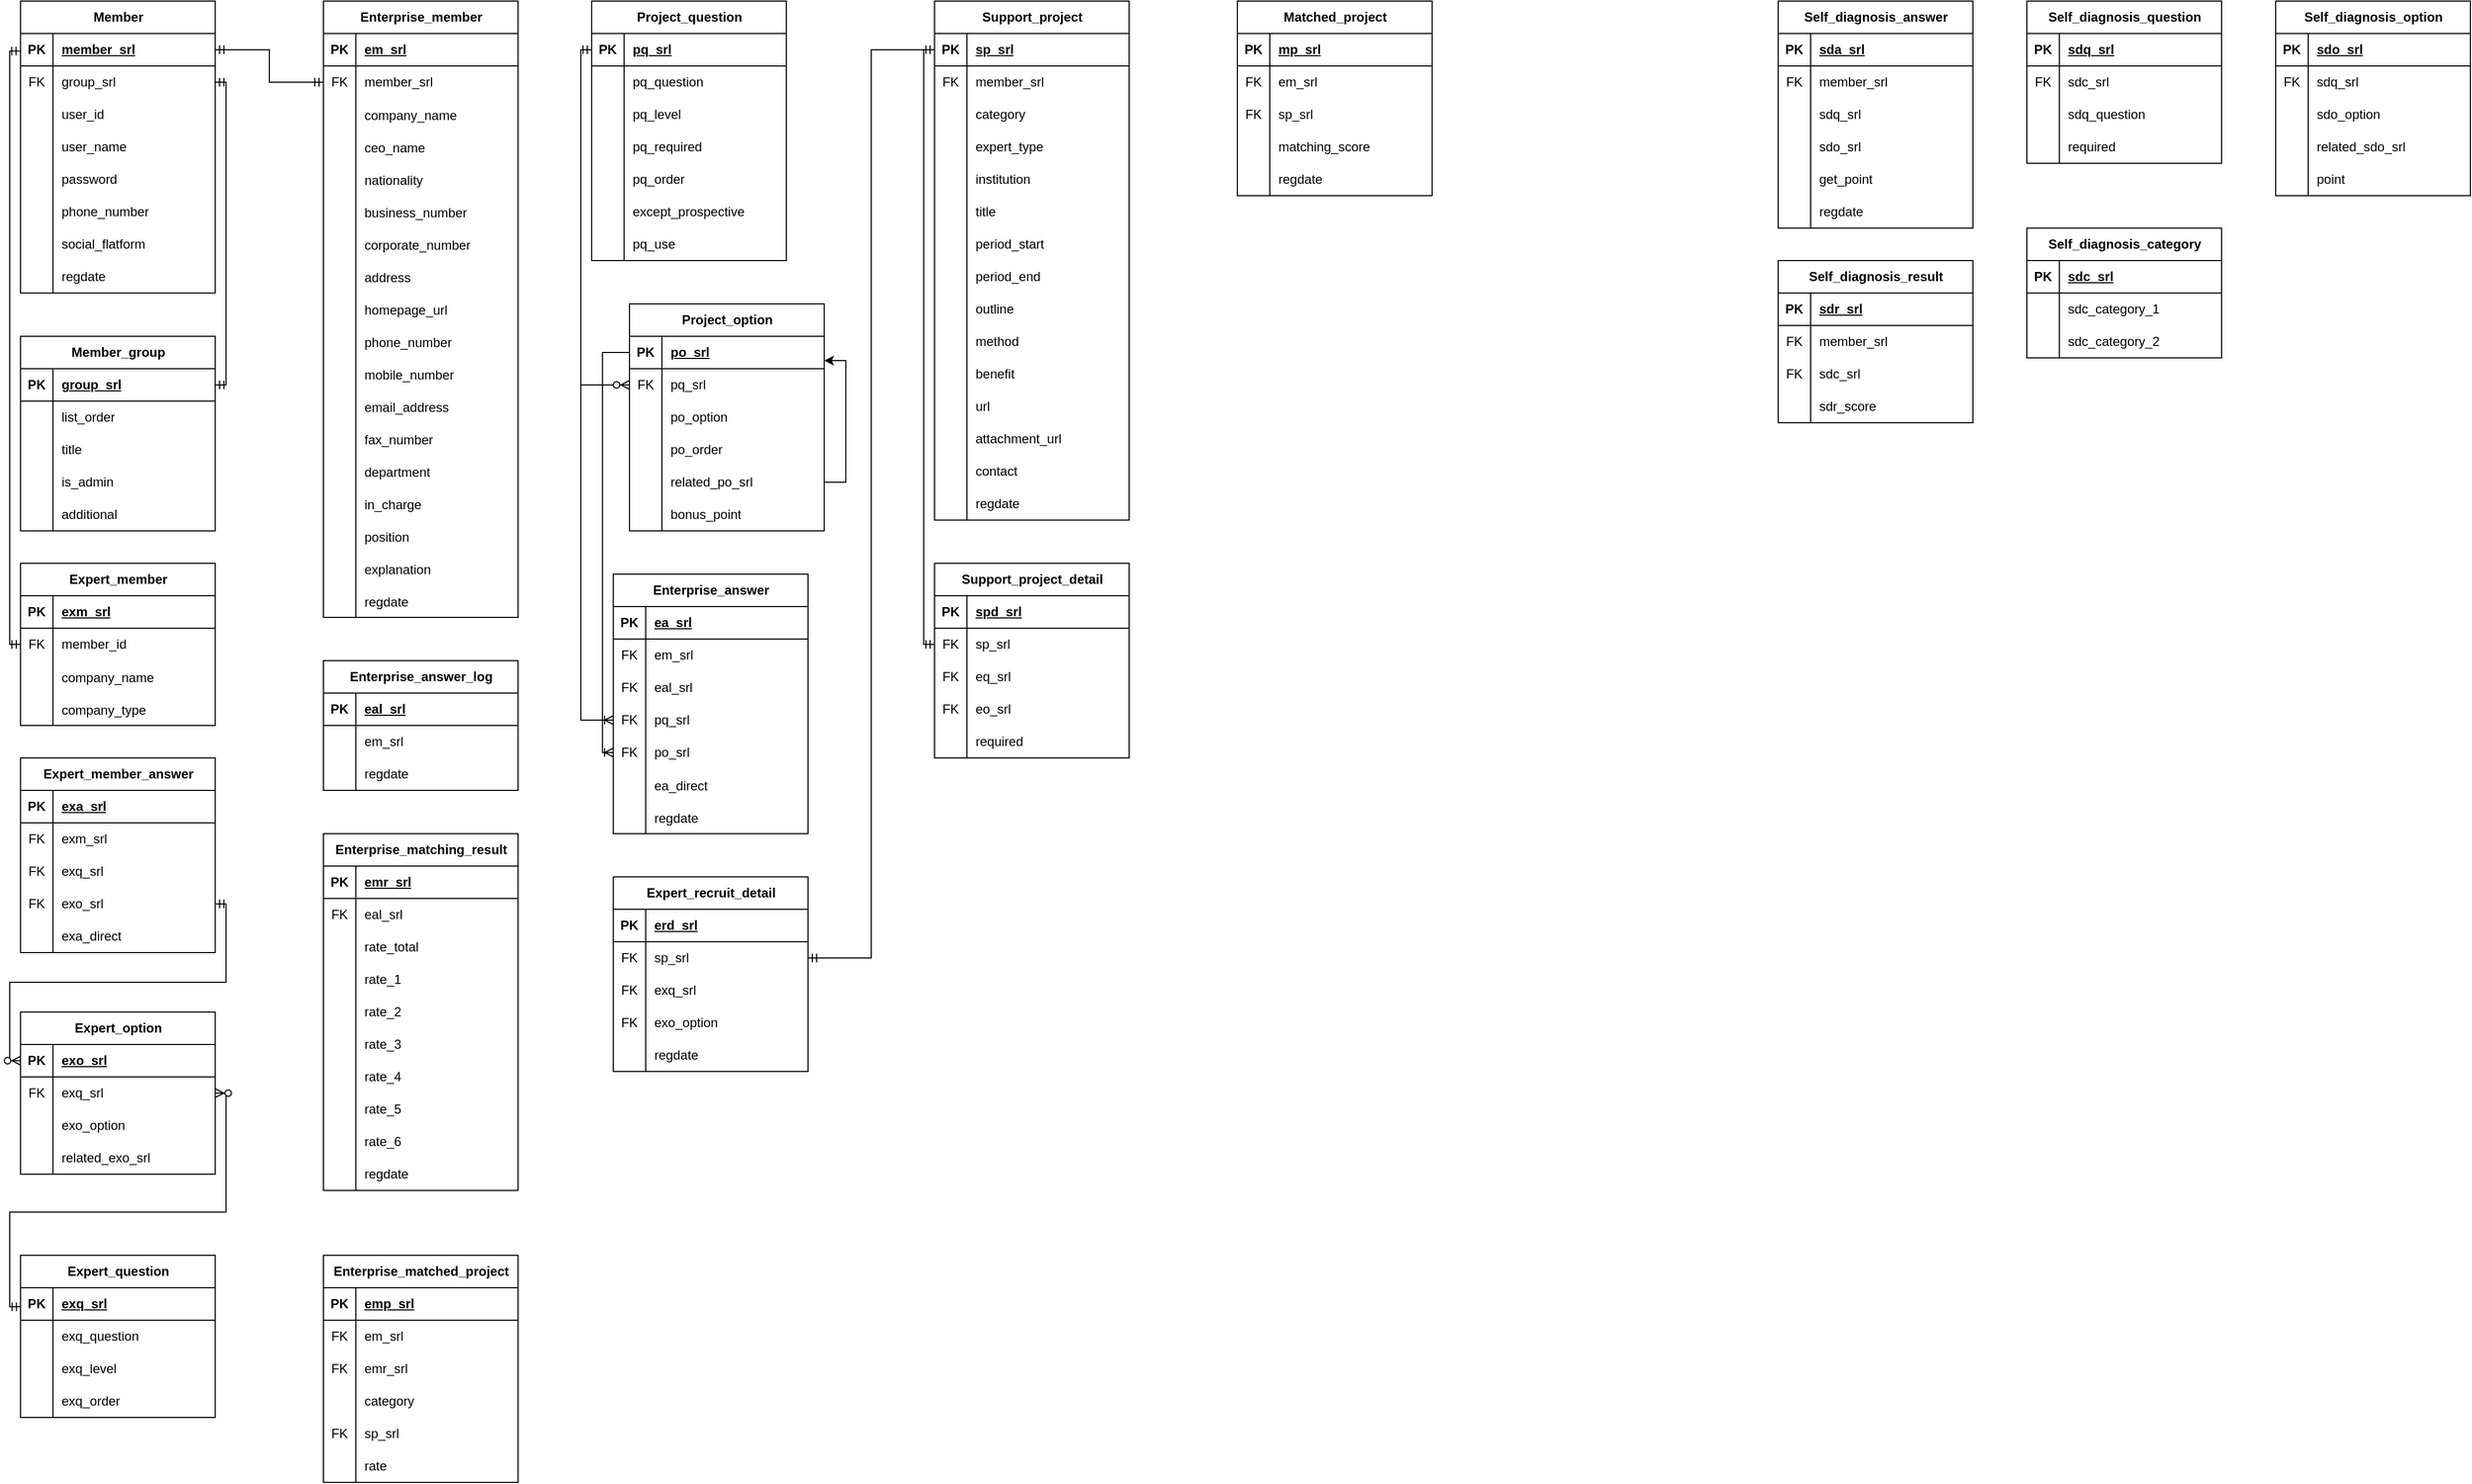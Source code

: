 <mxfile version="22.1.12" type="github">
  <diagram id="R2lEEEUBdFMjLlhIrx00" name="growth">
    <mxGraphModel dx="3191" dy="1702" grid="1" gridSize="10" guides="1" tooltips="1" connect="1" arrows="1" fold="1" page="1" pageScale="1" pageWidth="827" pageHeight="1169" math="0" shadow="0" extFonts="Permanent Marker^https://fonts.googleapis.com/css?family=Permanent+Marker">
      <root>
        <mxCell id="0" />
        <mxCell id="1" parent="0" />
        <mxCell id="_5M1ImvmUsvBYWvnkCSB-13" value="Member" style="shape=table;startSize=30;container=1;collapsible=1;childLayout=tableLayout;fixedRows=1;rowLines=0;fontStyle=1;align=center;resizeLast=1;html=1;" parent="1" vertex="1">
          <mxGeometry x="55" y="40" width="180" height="270" as="geometry" />
        </mxCell>
        <mxCell id="_5M1ImvmUsvBYWvnkCSB-14" value="" style="shape=tableRow;horizontal=0;startSize=0;swimlaneHead=0;swimlaneBody=0;fillColor=none;collapsible=0;dropTarget=0;points=[[0,0.5],[1,0.5]];portConstraint=eastwest;top=0;left=0;right=0;bottom=1;" parent="_5M1ImvmUsvBYWvnkCSB-13" vertex="1">
          <mxGeometry y="30" width="180" height="30" as="geometry" />
        </mxCell>
        <mxCell id="_5M1ImvmUsvBYWvnkCSB-15" value="PK" style="shape=partialRectangle;connectable=0;fillColor=none;top=0;left=0;bottom=0;right=0;fontStyle=1;overflow=hidden;whiteSpace=wrap;html=1;" parent="_5M1ImvmUsvBYWvnkCSB-14" vertex="1">
          <mxGeometry width="30" height="30" as="geometry">
            <mxRectangle width="30" height="30" as="alternateBounds" />
          </mxGeometry>
        </mxCell>
        <mxCell id="_5M1ImvmUsvBYWvnkCSB-16" value="member_srl" style="shape=partialRectangle;connectable=0;fillColor=none;top=0;left=0;bottom=0;right=0;align=left;spacingLeft=6;fontStyle=5;overflow=hidden;whiteSpace=wrap;html=1;" parent="_5M1ImvmUsvBYWvnkCSB-14" vertex="1">
          <mxGeometry x="30" width="150" height="30" as="geometry">
            <mxRectangle width="150" height="30" as="alternateBounds" />
          </mxGeometry>
        </mxCell>
        <mxCell id="_5M1ImvmUsvBYWvnkCSB-58" value="" style="shape=tableRow;horizontal=0;startSize=0;swimlaneHead=0;swimlaneBody=0;fillColor=none;collapsible=0;dropTarget=0;points=[[0,0.5],[1,0.5]];portConstraint=eastwest;top=0;left=0;right=0;bottom=0;" parent="_5M1ImvmUsvBYWvnkCSB-13" vertex="1">
          <mxGeometry y="60" width="180" height="30" as="geometry" />
        </mxCell>
        <mxCell id="_5M1ImvmUsvBYWvnkCSB-59" value="FK" style="shape=partialRectangle;connectable=0;fillColor=none;top=0;left=0;bottom=0;right=0;editable=1;overflow=hidden;whiteSpace=wrap;html=1;" parent="_5M1ImvmUsvBYWvnkCSB-58" vertex="1">
          <mxGeometry width="30" height="30" as="geometry">
            <mxRectangle width="30" height="30" as="alternateBounds" />
          </mxGeometry>
        </mxCell>
        <mxCell id="_5M1ImvmUsvBYWvnkCSB-60" value="group_srl" style="shape=partialRectangle;connectable=0;fillColor=none;top=0;left=0;bottom=0;right=0;align=left;spacingLeft=6;overflow=hidden;whiteSpace=wrap;html=1;" parent="_5M1ImvmUsvBYWvnkCSB-58" vertex="1">
          <mxGeometry x="30" width="150" height="30" as="geometry">
            <mxRectangle width="150" height="30" as="alternateBounds" />
          </mxGeometry>
        </mxCell>
        <mxCell id="_5M1ImvmUsvBYWvnkCSB-17" value="" style="shape=tableRow;horizontal=0;startSize=0;swimlaneHead=0;swimlaneBody=0;fillColor=none;collapsible=0;dropTarget=0;points=[[0,0.5],[1,0.5]];portConstraint=eastwest;top=0;left=0;right=0;bottom=0;" parent="_5M1ImvmUsvBYWvnkCSB-13" vertex="1">
          <mxGeometry y="90" width="180" height="30" as="geometry" />
        </mxCell>
        <mxCell id="_5M1ImvmUsvBYWvnkCSB-18" value="" style="shape=partialRectangle;connectable=0;fillColor=none;top=0;left=0;bottom=0;right=0;editable=1;overflow=hidden;whiteSpace=wrap;html=1;" parent="_5M1ImvmUsvBYWvnkCSB-17" vertex="1">
          <mxGeometry width="30" height="30" as="geometry">
            <mxRectangle width="30" height="30" as="alternateBounds" />
          </mxGeometry>
        </mxCell>
        <mxCell id="_5M1ImvmUsvBYWvnkCSB-19" value="user_id" style="shape=partialRectangle;connectable=0;fillColor=none;top=0;left=0;bottom=0;right=0;align=left;spacingLeft=6;overflow=hidden;whiteSpace=wrap;html=1;" parent="_5M1ImvmUsvBYWvnkCSB-17" vertex="1">
          <mxGeometry x="30" width="150" height="30" as="geometry">
            <mxRectangle width="150" height="30" as="alternateBounds" />
          </mxGeometry>
        </mxCell>
        <mxCell id="_5M1ImvmUsvBYWvnkCSB-42" value="" style="shape=tableRow;horizontal=0;startSize=0;swimlaneHead=0;swimlaneBody=0;fillColor=none;collapsible=0;dropTarget=0;points=[[0,0.5],[1,0.5]];portConstraint=eastwest;top=0;left=0;right=0;bottom=0;" parent="_5M1ImvmUsvBYWvnkCSB-13" vertex="1">
          <mxGeometry y="120" width="180" height="30" as="geometry" />
        </mxCell>
        <mxCell id="_5M1ImvmUsvBYWvnkCSB-43" value="" style="shape=partialRectangle;connectable=0;fillColor=none;top=0;left=0;bottom=0;right=0;editable=1;overflow=hidden;whiteSpace=wrap;html=1;" parent="_5M1ImvmUsvBYWvnkCSB-42" vertex="1">
          <mxGeometry width="30" height="30" as="geometry">
            <mxRectangle width="30" height="30" as="alternateBounds" />
          </mxGeometry>
        </mxCell>
        <mxCell id="_5M1ImvmUsvBYWvnkCSB-44" value="user_name" style="shape=partialRectangle;connectable=0;fillColor=none;top=0;left=0;bottom=0;right=0;align=left;spacingLeft=6;overflow=hidden;whiteSpace=wrap;html=1;" parent="_5M1ImvmUsvBYWvnkCSB-42" vertex="1">
          <mxGeometry x="30" width="150" height="30" as="geometry">
            <mxRectangle width="150" height="30" as="alternateBounds" />
          </mxGeometry>
        </mxCell>
        <mxCell id="_5M1ImvmUsvBYWvnkCSB-20" value="" style="shape=tableRow;horizontal=0;startSize=0;swimlaneHead=0;swimlaneBody=0;fillColor=none;collapsible=0;dropTarget=0;points=[[0,0.5],[1,0.5]];portConstraint=eastwest;top=0;left=0;right=0;bottom=0;" parent="_5M1ImvmUsvBYWvnkCSB-13" vertex="1">
          <mxGeometry y="150" width="180" height="30" as="geometry" />
        </mxCell>
        <mxCell id="_5M1ImvmUsvBYWvnkCSB-21" value="" style="shape=partialRectangle;connectable=0;fillColor=none;top=0;left=0;bottom=0;right=0;editable=1;overflow=hidden;whiteSpace=wrap;html=1;" parent="_5M1ImvmUsvBYWvnkCSB-20" vertex="1">
          <mxGeometry width="30" height="30" as="geometry">
            <mxRectangle width="30" height="30" as="alternateBounds" />
          </mxGeometry>
        </mxCell>
        <mxCell id="_5M1ImvmUsvBYWvnkCSB-22" value="password" style="shape=partialRectangle;connectable=0;fillColor=none;top=0;left=0;bottom=0;right=0;align=left;spacingLeft=6;overflow=hidden;whiteSpace=wrap;html=1;" parent="_5M1ImvmUsvBYWvnkCSB-20" vertex="1">
          <mxGeometry x="30" width="150" height="30" as="geometry">
            <mxRectangle width="150" height="30" as="alternateBounds" />
          </mxGeometry>
        </mxCell>
        <mxCell id="_5M1ImvmUsvBYWvnkCSB-23" value="" style="shape=tableRow;horizontal=0;startSize=0;swimlaneHead=0;swimlaneBody=0;fillColor=none;collapsible=0;dropTarget=0;points=[[0,0.5],[1,0.5]];portConstraint=eastwest;top=0;left=0;right=0;bottom=0;" parent="_5M1ImvmUsvBYWvnkCSB-13" vertex="1">
          <mxGeometry y="180" width="180" height="30" as="geometry" />
        </mxCell>
        <mxCell id="_5M1ImvmUsvBYWvnkCSB-24" value="" style="shape=partialRectangle;connectable=0;fillColor=none;top=0;left=0;bottom=0;right=0;editable=1;overflow=hidden;whiteSpace=wrap;html=1;" parent="_5M1ImvmUsvBYWvnkCSB-23" vertex="1">
          <mxGeometry width="30" height="30" as="geometry">
            <mxRectangle width="30" height="30" as="alternateBounds" />
          </mxGeometry>
        </mxCell>
        <mxCell id="_5M1ImvmUsvBYWvnkCSB-25" value="phone_number" style="shape=partialRectangle;connectable=0;fillColor=none;top=0;left=0;bottom=0;right=0;align=left;spacingLeft=6;overflow=hidden;whiteSpace=wrap;html=1;" parent="_5M1ImvmUsvBYWvnkCSB-23" vertex="1">
          <mxGeometry x="30" width="150" height="30" as="geometry">
            <mxRectangle width="150" height="30" as="alternateBounds" />
          </mxGeometry>
        </mxCell>
        <mxCell id="w2ezrFNvM_fFMTxmVQLO-144" value="" style="shape=tableRow;horizontal=0;startSize=0;swimlaneHead=0;swimlaneBody=0;fillColor=none;collapsible=0;dropTarget=0;points=[[0,0.5],[1,0.5]];portConstraint=eastwest;top=0;left=0;right=0;bottom=0;" parent="_5M1ImvmUsvBYWvnkCSB-13" vertex="1">
          <mxGeometry y="210" width="180" height="30" as="geometry" />
        </mxCell>
        <mxCell id="w2ezrFNvM_fFMTxmVQLO-145" value="" style="shape=partialRectangle;connectable=0;fillColor=none;top=0;left=0;bottom=0;right=0;editable=1;overflow=hidden;whiteSpace=wrap;html=1;" parent="w2ezrFNvM_fFMTxmVQLO-144" vertex="1">
          <mxGeometry width="30" height="30" as="geometry">
            <mxRectangle width="30" height="30" as="alternateBounds" />
          </mxGeometry>
        </mxCell>
        <mxCell id="w2ezrFNvM_fFMTxmVQLO-146" value="social_flatform" style="shape=partialRectangle;connectable=0;fillColor=none;top=0;left=0;bottom=0;right=0;align=left;spacingLeft=6;overflow=hidden;whiteSpace=wrap;html=1;" parent="w2ezrFNvM_fFMTxmVQLO-144" vertex="1">
          <mxGeometry x="30" width="150" height="30" as="geometry">
            <mxRectangle width="150" height="30" as="alternateBounds" />
          </mxGeometry>
        </mxCell>
        <mxCell id="w2ezrFNvM_fFMTxmVQLO-135" value="" style="shape=tableRow;horizontal=0;startSize=0;swimlaneHead=0;swimlaneBody=0;fillColor=none;collapsible=0;dropTarget=0;points=[[0,0.5],[1,0.5]];portConstraint=eastwest;top=0;left=0;right=0;bottom=0;" parent="_5M1ImvmUsvBYWvnkCSB-13" vertex="1">
          <mxGeometry y="240" width="180" height="30" as="geometry" />
        </mxCell>
        <mxCell id="w2ezrFNvM_fFMTxmVQLO-136" value="" style="shape=partialRectangle;connectable=0;fillColor=none;top=0;left=0;bottom=0;right=0;editable=1;overflow=hidden;whiteSpace=wrap;html=1;" parent="w2ezrFNvM_fFMTxmVQLO-135" vertex="1">
          <mxGeometry width="30" height="30" as="geometry">
            <mxRectangle width="30" height="30" as="alternateBounds" />
          </mxGeometry>
        </mxCell>
        <mxCell id="w2ezrFNvM_fFMTxmVQLO-137" value="regdate" style="shape=partialRectangle;connectable=0;fillColor=none;top=0;left=0;bottom=0;right=0;align=left;spacingLeft=6;overflow=hidden;whiteSpace=wrap;html=1;" parent="w2ezrFNvM_fFMTxmVQLO-135" vertex="1">
          <mxGeometry x="30" width="150" height="30" as="geometry">
            <mxRectangle width="150" height="30" as="alternateBounds" />
          </mxGeometry>
        </mxCell>
        <mxCell id="_5M1ImvmUsvBYWvnkCSB-45" value="Member_group" style="shape=table;startSize=30;container=1;collapsible=1;childLayout=tableLayout;fixedRows=1;rowLines=0;fontStyle=1;align=center;resizeLast=1;html=1;" parent="1" vertex="1">
          <mxGeometry x="55" y="350" width="180" height="180" as="geometry" />
        </mxCell>
        <mxCell id="_5M1ImvmUsvBYWvnkCSB-46" value="" style="shape=tableRow;horizontal=0;startSize=0;swimlaneHead=0;swimlaneBody=0;fillColor=none;collapsible=0;dropTarget=0;points=[[0,0.5],[1,0.5]];portConstraint=eastwest;top=0;left=0;right=0;bottom=1;" parent="_5M1ImvmUsvBYWvnkCSB-45" vertex="1">
          <mxGeometry y="30" width="180" height="30" as="geometry" />
        </mxCell>
        <mxCell id="_5M1ImvmUsvBYWvnkCSB-47" value="PK" style="shape=partialRectangle;connectable=0;fillColor=none;top=0;left=0;bottom=0;right=0;fontStyle=1;overflow=hidden;whiteSpace=wrap;html=1;" parent="_5M1ImvmUsvBYWvnkCSB-46" vertex="1">
          <mxGeometry width="30" height="30" as="geometry">
            <mxRectangle width="30" height="30" as="alternateBounds" />
          </mxGeometry>
        </mxCell>
        <mxCell id="_5M1ImvmUsvBYWvnkCSB-48" value="group_srl" style="shape=partialRectangle;connectable=0;fillColor=none;top=0;left=0;bottom=0;right=0;align=left;spacingLeft=6;fontStyle=5;overflow=hidden;whiteSpace=wrap;html=1;" parent="_5M1ImvmUsvBYWvnkCSB-46" vertex="1">
          <mxGeometry x="30" width="150" height="30" as="geometry">
            <mxRectangle width="150" height="30" as="alternateBounds" />
          </mxGeometry>
        </mxCell>
        <mxCell id="_5M1ImvmUsvBYWvnkCSB-49" value="" style="shape=tableRow;horizontal=0;startSize=0;swimlaneHead=0;swimlaneBody=0;fillColor=none;collapsible=0;dropTarget=0;points=[[0,0.5],[1,0.5]];portConstraint=eastwest;top=0;left=0;right=0;bottom=0;" parent="_5M1ImvmUsvBYWvnkCSB-45" vertex="1">
          <mxGeometry y="60" width="180" height="30" as="geometry" />
        </mxCell>
        <mxCell id="_5M1ImvmUsvBYWvnkCSB-50" value="" style="shape=partialRectangle;connectable=0;fillColor=none;top=0;left=0;bottom=0;right=0;editable=1;overflow=hidden;whiteSpace=wrap;html=1;" parent="_5M1ImvmUsvBYWvnkCSB-49" vertex="1">
          <mxGeometry width="30" height="30" as="geometry">
            <mxRectangle width="30" height="30" as="alternateBounds" />
          </mxGeometry>
        </mxCell>
        <mxCell id="_5M1ImvmUsvBYWvnkCSB-51" value="list_order" style="shape=partialRectangle;connectable=0;fillColor=none;top=0;left=0;bottom=0;right=0;align=left;spacingLeft=6;overflow=hidden;whiteSpace=wrap;html=1;" parent="_5M1ImvmUsvBYWvnkCSB-49" vertex="1">
          <mxGeometry x="30" width="150" height="30" as="geometry">
            <mxRectangle width="150" height="30" as="alternateBounds" />
          </mxGeometry>
        </mxCell>
        <mxCell id="_5M1ImvmUsvBYWvnkCSB-52" value="" style="shape=tableRow;horizontal=0;startSize=0;swimlaneHead=0;swimlaneBody=0;fillColor=none;collapsible=0;dropTarget=0;points=[[0,0.5],[1,0.5]];portConstraint=eastwest;top=0;left=0;right=0;bottom=0;" parent="_5M1ImvmUsvBYWvnkCSB-45" vertex="1">
          <mxGeometry y="90" width="180" height="30" as="geometry" />
        </mxCell>
        <mxCell id="_5M1ImvmUsvBYWvnkCSB-53" value="" style="shape=partialRectangle;connectable=0;fillColor=none;top=0;left=0;bottom=0;right=0;editable=1;overflow=hidden;whiteSpace=wrap;html=1;" parent="_5M1ImvmUsvBYWvnkCSB-52" vertex="1">
          <mxGeometry width="30" height="30" as="geometry">
            <mxRectangle width="30" height="30" as="alternateBounds" />
          </mxGeometry>
        </mxCell>
        <mxCell id="_5M1ImvmUsvBYWvnkCSB-54" value="title" style="shape=partialRectangle;connectable=0;fillColor=none;top=0;left=0;bottom=0;right=0;align=left;spacingLeft=6;overflow=hidden;whiteSpace=wrap;html=1;" parent="_5M1ImvmUsvBYWvnkCSB-52" vertex="1">
          <mxGeometry x="30" width="150" height="30" as="geometry">
            <mxRectangle width="150" height="30" as="alternateBounds" />
          </mxGeometry>
        </mxCell>
        <mxCell id="_5M1ImvmUsvBYWvnkCSB-55" value="" style="shape=tableRow;horizontal=0;startSize=0;swimlaneHead=0;swimlaneBody=0;fillColor=none;collapsible=0;dropTarget=0;points=[[0,0.5],[1,0.5]];portConstraint=eastwest;top=0;left=0;right=0;bottom=0;" parent="_5M1ImvmUsvBYWvnkCSB-45" vertex="1">
          <mxGeometry y="120" width="180" height="30" as="geometry" />
        </mxCell>
        <mxCell id="_5M1ImvmUsvBYWvnkCSB-56" value="" style="shape=partialRectangle;connectable=0;fillColor=none;top=0;left=0;bottom=0;right=0;editable=1;overflow=hidden;whiteSpace=wrap;html=1;" parent="_5M1ImvmUsvBYWvnkCSB-55" vertex="1">
          <mxGeometry width="30" height="30" as="geometry">
            <mxRectangle width="30" height="30" as="alternateBounds" />
          </mxGeometry>
        </mxCell>
        <mxCell id="_5M1ImvmUsvBYWvnkCSB-57" value="is_admin" style="shape=partialRectangle;connectable=0;fillColor=none;top=0;left=0;bottom=0;right=0;align=left;spacingLeft=6;overflow=hidden;whiteSpace=wrap;html=1;" parent="_5M1ImvmUsvBYWvnkCSB-55" vertex="1">
          <mxGeometry x="30" width="150" height="30" as="geometry">
            <mxRectangle width="150" height="30" as="alternateBounds" />
          </mxGeometry>
        </mxCell>
        <mxCell id="_5M1ImvmUsvBYWvnkCSB-66" value="" style="shape=tableRow;horizontal=0;startSize=0;swimlaneHead=0;swimlaneBody=0;fillColor=none;collapsible=0;dropTarget=0;points=[[0,0.5],[1,0.5]];portConstraint=eastwest;top=0;left=0;right=0;bottom=0;" parent="_5M1ImvmUsvBYWvnkCSB-45" vertex="1">
          <mxGeometry y="150" width="180" height="30" as="geometry" />
        </mxCell>
        <mxCell id="_5M1ImvmUsvBYWvnkCSB-67" value="" style="shape=partialRectangle;connectable=0;fillColor=none;top=0;left=0;bottom=0;right=0;editable=1;overflow=hidden;whiteSpace=wrap;html=1;" parent="_5M1ImvmUsvBYWvnkCSB-66" vertex="1">
          <mxGeometry width="30" height="30" as="geometry">
            <mxRectangle width="30" height="30" as="alternateBounds" />
          </mxGeometry>
        </mxCell>
        <mxCell id="_5M1ImvmUsvBYWvnkCSB-68" value="additional" style="shape=partialRectangle;connectable=0;fillColor=none;top=0;left=0;bottom=0;right=0;align=left;spacingLeft=6;overflow=hidden;whiteSpace=wrap;html=1;" parent="_5M1ImvmUsvBYWvnkCSB-66" vertex="1">
          <mxGeometry x="30" width="150" height="30" as="geometry">
            <mxRectangle width="150" height="30" as="alternateBounds" />
          </mxGeometry>
        </mxCell>
        <mxCell id="_5M1ImvmUsvBYWvnkCSB-69" value="Project_question" style="shape=table;startSize=30;container=1;collapsible=1;childLayout=tableLayout;fixedRows=1;rowLines=0;fontStyle=1;align=center;resizeLast=1;html=1;" parent="1" vertex="1">
          <mxGeometry x="583" y="40" width="180" height="240" as="geometry" />
        </mxCell>
        <mxCell id="_5M1ImvmUsvBYWvnkCSB-70" value="" style="shape=tableRow;horizontal=0;startSize=0;swimlaneHead=0;swimlaneBody=0;fillColor=none;collapsible=0;dropTarget=0;points=[[0,0.5],[1,0.5]];portConstraint=eastwest;top=0;left=0;right=0;bottom=1;" parent="_5M1ImvmUsvBYWvnkCSB-69" vertex="1">
          <mxGeometry y="30" width="180" height="30" as="geometry" />
        </mxCell>
        <mxCell id="_5M1ImvmUsvBYWvnkCSB-71" value="PK" style="shape=partialRectangle;connectable=0;fillColor=none;top=0;left=0;bottom=0;right=0;fontStyle=1;overflow=hidden;whiteSpace=wrap;html=1;" parent="_5M1ImvmUsvBYWvnkCSB-70" vertex="1">
          <mxGeometry width="30" height="30" as="geometry">
            <mxRectangle width="30" height="30" as="alternateBounds" />
          </mxGeometry>
        </mxCell>
        <mxCell id="_5M1ImvmUsvBYWvnkCSB-72" value="pq_srl" style="shape=partialRectangle;connectable=0;fillColor=none;top=0;left=0;bottom=0;right=0;align=left;spacingLeft=6;fontStyle=5;overflow=hidden;whiteSpace=wrap;html=1;" parent="_5M1ImvmUsvBYWvnkCSB-70" vertex="1">
          <mxGeometry x="30" width="150" height="30" as="geometry">
            <mxRectangle width="150" height="30" as="alternateBounds" />
          </mxGeometry>
        </mxCell>
        <mxCell id="_5M1ImvmUsvBYWvnkCSB-76" value="" style="shape=tableRow;horizontal=0;startSize=0;swimlaneHead=0;swimlaneBody=0;fillColor=none;collapsible=0;dropTarget=0;points=[[0,0.5],[1,0.5]];portConstraint=eastwest;top=0;left=0;right=0;bottom=0;" parent="_5M1ImvmUsvBYWvnkCSB-69" vertex="1">
          <mxGeometry y="60" width="180" height="30" as="geometry" />
        </mxCell>
        <mxCell id="_5M1ImvmUsvBYWvnkCSB-77" value="" style="shape=partialRectangle;connectable=0;fillColor=none;top=0;left=0;bottom=0;right=0;editable=1;overflow=hidden;whiteSpace=wrap;html=1;" parent="_5M1ImvmUsvBYWvnkCSB-76" vertex="1">
          <mxGeometry width="30" height="30" as="geometry">
            <mxRectangle width="30" height="30" as="alternateBounds" />
          </mxGeometry>
        </mxCell>
        <mxCell id="_5M1ImvmUsvBYWvnkCSB-78" value="pq_question" style="shape=partialRectangle;connectable=0;fillColor=none;top=0;left=0;bottom=0;right=0;align=left;spacingLeft=6;overflow=hidden;whiteSpace=wrap;html=1;" parent="_5M1ImvmUsvBYWvnkCSB-76" vertex="1">
          <mxGeometry x="30" width="150" height="30" as="geometry">
            <mxRectangle width="150" height="30" as="alternateBounds" />
          </mxGeometry>
        </mxCell>
        <mxCell id="_5M1ImvmUsvBYWvnkCSB-184" value="" style="shape=tableRow;horizontal=0;startSize=0;swimlaneHead=0;swimlaneBody=0;fillColor=none;collapsible=0;dropTarget=0;points=[[0,0.5],[1,0.5]];portConstraint=eastwest;top=0;left=0;right=0;bottom=0;" parent="_5M1ImvmUsvBYWvnkCSB-69" vertex="1">
          <mxGeometry y="90" width="180" height="30" as="geometry" />
        </mxCell>
        <mxCell id="_5M1ImvmUsvBYWvnkCSB-185" value="" style="shape=partialRectangle;connectable=0;fillColor=none;top=0;left=0;bottom=0;right=0;editable=1;overflow=hidden;whiteSpace=wrap;html=1;" parent="_5M1ImvmUsvBYWvnkCSB-184" vertex="1">
          <mxGeometry width="30" height="30" as="geometry">
            <mxRectangle width="30" height="30" as="alternateBounds" />
          </mxGeometry>
        </mxCell>
        <mxCell id="_5M1ImvmUsvBYWvnkCSB-186" value="pq_level" style="shape=partialRectangle;connectable=0;fillColor=none;top=0;left=0;bottom=0;right=0;align=left;spacingLeft=6;overflow=hidden;whiteSpace=wrap;html=1;" parent="_5M1ImvmUsvBYWvnkCSB-184" vertex="1">
          <mxGeometry x="30" width="150" height="30" as="geometry">
            <mxRectangle width="150" height="30" as="alternateBounds" />
          </mxGeometry>
        </mxCell>
        <mxCell id="nEyhI4gXe5jWm8OKlly_-1" value="" style="shape=tableRow;horizontal=0;startSize=0;swimlaneHead=0;swimlaneBody=0;fillColor=none;collapsible=0;dropTarget=0;points=[[0,0.5],[1,0.5]];portConstraint=eastwest;top=0;left=0;right=0;bottom=0;" parent="_5M1ImvmUsvBYWvnkCSB-69" vertex="1">
          <mxGeometry y="120" width="180" height="30" as="geometry" />
        </mxCell>
        <mxCell id="nEyhI4gXe5jWm8OKlly_-2" value="" style="shape=partialRectangle;connectable=0;fillColor=none;top=0;left=0;bottom=0;right=0;editable=1;overflow=hidden;whiteSpace=wrap;html=1;" parent="nEyhI4gXe5jWm8OKlly_-1" vertex="1">
          <mxGeometry width="30" height="30" as="geometry">
            <mxRectangle width="30" height="30" as="alternateBounds" />
          </mxGeometry>
        </mxCell>
        <mxCell id="nEyhI4gXe5jWm8OKlly_-3" value="pq_required" style="shape=partialRectangle;connectable=0;fillColor=none;top=0;left=0;bottom=0;right=0;align=left;spacingLeft=6;overflow=hidden;whiteSpace=wrap;html=1;" parent="nEyhI4gXe5jWm8OKlly_-1" vertex="1">
          <mxGeometry x="30" width="150" height="30" as="geometry">
            <mxRectangle width="150" height="30" as="alternateBounds" />
          </mxGeometry>
        </mxCell>
        <mxCell id="_5M1ImvmUsvBYWvnkCSB-187" value="" style="shape=tableRow;horizontal=0;startSize=0;swimlaneHead=0;swimlaneBody=0;fillColor=none;collapsible=0;dropTarget=0;points=[[0,0.5],[1,0.5]];portConstraint=eastwest;top=0;left=0;right=0;bottom=0;" parent="_5M1ImvmUsvBYWvnkCSB-69" vertex="1">
          <mxGeometry y="150" width="180" height="30" as="geometry" />
        </mxCell>
        <mxCell id="_5M1ImvmUsvBYWvnkCSB-188" value="" style="shape=partialRectangle;connectable=0;fillColor=none;top=0;left=0;bottom=0;right=0;editable=1;overflow=hidden;whiteSpace=wrap;html=1;" parent="_5M1ImvmUsvBYWvnkCSB-187" vertex="1">
          <mxGeometry width="30" height="30" as="geometry">
            <mxRectangle width="30" height="30" as="alternateBounds" />
          </mxGeometry>
        </mxCell>
        <mxCell id="_5M1ImvmUsvBYWvnkCSB-189" value="pq_order" style="shape=partialRectangle;connectable=0;fillColor=none;top=0;left=0;bottom=0;right=0;align=left;spacingLeft=6;overflow=hidden;whiteSpace=wrap;html=1;" parent="_5M1ImvmUsvBYWvnkCSB-187" vertex="1">
          <mxGeometry x="30" width="150" height="30" as="geometry">
            <mxRectangle width="150" height="30" as="alternateBounds" />
          </mxGeometry>
        </mxCell>
        <mxCell id="_5M1ImvmUsvBYWvnkCSB-134" value="" style="shape=tableRow;horizontal=0;startSize=0;swimlaneHead=0;swimlaneBody=0;fillColor=none;collapsible=0;dropTarget=0;points=[[0,0.5],[1,0.5]];portConstraint=eastwest;top=0;left=0;right=0;bottom=0;" parent="_5M1ImvmUsvBYWvnkCSB-69" vertex="1">
          <mxGeometry y="180" width="180" height="30" as="geometry" />
        </mxCell>
        <mxCell id="_5M1ImvmUsvBYWvnkCSB-135" value="" style="shape=partialRectangle;connectable=0;fillColor=none;top=0;left=0;bottom=0;right=0;editable=1;overflow=hidden;whiteSpace=wrap;html=1;" parent="_5M1ImvmUsvBYWvnkCSB-134" vertex="1">
          <mxGeometry width="30" height="30" as="geometry">
            <mxRectangle width="30" height="30" as="alternateBounds" />
          </mxGeometry>
        </mxCell>
        <mxCell id="_5M1ImvmUsvBYWvnkCSB-136" value="except_prospective" style="shape=partialRectangle;connectable=0;fillColor=none;top=0;left=0;bottom=0;right=0;align=left;spacingLeft=6;overflow=hidden;whiteSpace=wrap;html=1;" parent="_5M1ImvmUsvBYWvnkCSB-134" vertex="1">
          <mxGeometry x="30" width="150" height="30" as="geometry">
            <mxRectangle width="150" height="30" as="alternateBounds" />
          </mxGeometry>
        </mxCell>
        <mxCell id="1xH03g4JaTU6QyvRXoue-1" value="" style="shape=tableRow;horizontal=0;startSize=0;swimlaneHead=0;swimlaneBody=0;fillColor=none;collapsible=0;dropTarget=0;points=[[0,0.5],[1,0.5]];portConstraint=eastwest;top=0;left=0;right=0;bottom=0;" vertex="1" parent="_5M1ImvmUsvBYWvnkCSB-69">
          <mxGeometry y="210" width="180" height="30" as="geometry" />
        </mxCell>
        <mxCell id="1xH03g4JaTU6QyvRXoue-2" value="" style="shape=partialRectangle;connectable=0;fillColor=none;top=0;left=0;bottom=0;right=0;editable=1;overflow=hidden;whiteSpace=wrap;html=1;" vertex="1" parent="1xH03g4JaTU6QyvRXoue-1">
          <mxGeometry width="30" height="30" as="geometry">
            <mxRectangle width="30" height="30" as="alternateBounds" />
          </mxGeometry>
        </mxCell>
        <mxCell id="1xH03g4JaTU6QyvRXoue-3" value="pq_use" style="shape=partialRectangle;connectable=0;fillColor=none;top=0;left=0;bottom=0;right=0;align=left;spacingLeft=6;overflow=hidden;whiteSpace=wrap;html=1;" vertex="1" parent="1xH03g4JaTU6QyvRXoue-1">
          <mxGeometry x="30" width="150" height="30" as="geometry">
            <mxRectangle width="150" height="30" as="alternateBounds" />
          </mxGeometry>
        </mxCell>
        <mxCell id="w2ezrFNvM_fFMTxmVQLO-177" style="edgeStyle=orthogonalEdgeStyle;rounded=0;orthogonalLoop=1;jettySize=auto;html=1;exitX=1;exitY=0.5;exitDx=0;exitDy=0;entryX=1;entryY=0.25;entryDx=0;entryDy=0;" parent="1" source="w2ezrFNvM_fFMTxmVQLO-174" target="_5M1ImvmUsvBYWvnkCSB-82" edge="1">
          <mxGeometry relative="1" as="geometry" />
        </mxCell>
        <mxCell id="_5M1ImvmUsvBYWvnkCSB-82" value="Project_option" style="shape=table;startSize=30;container=1;collapsible=1;childLayout=tableLayout;fixedRows=1;rowLines=0;fontStyle=1;align=center;resizeLast=1;html=1;" parent="1" vertex="1">
          <mxGeometry x="618" y="320" width="180" height="210" as="geometry" />
        </mxCell>
        <mxCell id="_5M1ImvmUsvBYWvnkCSB-83" value="" style="shape=tableRow;horizontal=0;startSize=0;swimlaneHead=0;swimlaneBody=0;fillColor=none;collapsible=0;dropTarget=0;points=[[0,0.5],[1,0.5]];portConstraint=eastwest;top=0;left=0;right=0;bottom=1;" parent="_5M1ImvmUsvBYWvnkCSB-82" vertex="1">
          <mxGeometry y="30" width="180" height="30" as="geometry" />
        </mxCell>
        <mxCell id="_5M1ImvmUsvBYWvnkCSB-84" value="PK" style="shape=partialRectangle;connectable=0;fillColor=none;top=0;left=0;bottom=0;right=0;fontStyle=1;overflow=hidden;whiteSpace=wrap;html=1;" parent="_5M1ImvmUsvBYWvnkCSB-83" vertex="1">
          <mxGeometry width="30" height="30" as="geometry">
            <mxRectangle width="30" height="30" as="alternateBounds" />
          </mxGeometry>
        </mxCell>
        <mxCell id="_5M1ImvmUsvBYWvnkCSB-85" value="po_srl" style="shape=partialRectangle;connectable=0;fillColor=none;top=0;left=0;bottom=0;right=0;align=left;spacingLeft=6;fontStyle=5;overflow=hidden;whiteSpace=wrap;html=1;" parent="_5M1ImvmUsvBYWvnkCSB-83" vertex="1">
          <mxGeometry x="30" width="150" height="30" as="geometry">
            <mxRectangle width="150" height="30" as="alternateBounds" />
          </mxGeometry>
        </mxCell>
        <mxCell id="_5M1ImvmUsvBYWvnkCSB-97" value="" style="shape=tableRow;horizontal=0;startSize=0;swimlaneHead=0;swimlaneBody=0;fillColor=none;collapsible=0;dropTarget=0;points=[[0,0.5],[1,0.5]];portConstraint=eastwest;top=0;left=0;right=0;bottom=0;" parent="_5M1ImvmUsvBYWvnkCSB-82" vertex="1">
          <mxGeometry y="60" width="180" height="30" as="geometry" />
        </mxCell>
        <mxCell id="_5M1ImvmUsvBYWvnkCSB-98" value="FK" style="shape=partialRectangle;connectable=0;fillColor=none;top=0;left=0;bottom=0;right=0;fontStyle=0;overflow=hidden;whiteSpace=wrap;html=1;" parent="_5M1ImvmUsvBYWvnkCSB-97" vertex="1">
          <mxGeometry width="30" height="30" as="geometry">
            <mxRectangle width="30" height="30" as="alternateBounds" />
          </mxGeometry>
        </mxCell>
        <mxCell id="_5M1ImvmUsvBYWvnkCSB-99" value="pq_srl" style="shape=partialRectangle;connectable=0;fillColor=none;top=0;left=0;bottom=0;right=0;align=left;spacingLeft=6;fontStyle=0;overflow=hidden;whiteSpace=wrap;html=1;" parent="_5M1ImvmUsvBYWvnkCSB-97" vertex="1">
          <mxGeometry x="30" width="150" height="30" as="geometry">
            <mxRectangle width="150" height="30" as="alternateBounds" />
          </mxGeometry>
        </mxCell>
        <mxCell id="_5M1ImvmUsvBYWvnkCSB-89" value="" style="shape=tableRow;horizontal=0;startSize=0;swimlaneHead=0;swimlaneBody=0;fillColor=none;collapsible=0;dropTarget=0;points=[[0,0.5],[1,0.5]];portConstraint=eastwest;top=0;left=0;right=0;bottom=0;" parent="_5M1ImvmUsvBYWvnkCSB-82" vertex="1">
          <mxGeometry y="90" width="180" height="30" as="geometry" />
        </mxCell>
        <mxCell id="_5M1ImvmUsvBYWvnkCSB-90" value="" style="shape=partialRectangle;connectable=0;fillColor=none;top=0;left=0;bottom=0;right=0;editable=1;overflow=hidden;whiteSpace=wrap;html=1;" parent="_5M1ImvmUsvBYWvnkCSB-89" vertex="1">
          <mxGeometry width="30" height="30" as="geometry">
            <mxRectangle width="30" height="30" as="alternateBounds" />
          </mxGeometry>
        </mxCell>
        <mxCell id="_5M1ImvmUsvBYWvnkCSB-91" value="po_option" style="shape=partialRectangle;connectable=0;fillColor=none;top=0;left=0;bottom=0;right=0;align=left;spacingLeft=6;overflow=hidden;whiteSpace=wrap;html=1;" parent="_5M1ImvmUsvBYWvnkCSB-89" vertex="1">
          <mxGeometry x="30" width="150" height="30" as="geometry">
            <mxRectangle width="150" height="30" as="alternateBounds" />
          </mxGeometry>
        </mxCell>
        <mxCell id="w2ezrFNvM_fFMTxmVQLO-184" value="" style="shape=tableRow;horizontal=0;startSize=0;swimlaneHead=0;swimlaneBody=0;fillColor=none;collapsible=0;dropTarget=0;points=[[0,0.5],[1,0.5]];portConstraint=eastwest;top=0;left=0;right=0;bottom=0;" parent="_5M1ImvmUsvBYWvnkCSB-82" vertex="1">
          <mxGeometry y="120" width="180" height="30" as="geometry" />
        </mxCell>
        <mxCell id="w2ezrFNvM_fFMTxmVQLO-185" value="" style="shape=partialRectangle;connectable=0;fillColor=none;top=0;left=0;bottom=0;right=0;editable=1;overflow=hidden;whiteSpace=wrap;html=1;" parent="w2ezrFNvM_fFMTxmVQLO-184" vertex="1">
          <mxGeometry width="30" height="30" as="geometry">
            <mxRectangle width="30" height="30" as="alternateBounds" />
          </mxGeometry>
        </mxCell>
        <mxCell id="w2ezrFNvM_fFMTxmVQLO-186" value="po_order" style="shape=partialRectangle;connectable=0;fillColor=none;top=0;left=0;bottom=0;right=0;align=left;spacingLeft=6;overflow=hidden;whiteSpace=wrap;html=1;" parent="w2ezrFNvM_fFMTxmVQLO-184" vertex="1">
          <mxGeometry x="30" width="150" height="30" as="geometry">
            <mxRectangle width="150" height="30" as="alternateBounds" />
          </mxGeometry>
        </mxCell>
        <mxCell id="w2ezrFNvM_fFMTxmVQLO-174" value="" style="shape=tableRow;horizontal=0;startSize=0;swimlaneHead=0;swimlaneBody=0;fillColor=none;collapsible=0;dropTarget=0;points=[[0,0.5],[1,0.5]];portConstraint=eastwest;top=0;left=0;right=0;bottom=0;" parent="_5M1ImvmUsvBYWvnkCSB-82" vertex="1">
          <mxGeometry y="150" width="180" height="30" as="geometry" />
        </mxCell>
        <mxCell id="w2ezrFNvM_fFMTxmVQLO-175" value="" style="shape=partialRectangle;connectable=0;fillColor=none;top=0;left=0;bottom=0;right=0;editable=1;overflow=hidden;whiteSpace=wrap;html=1;" parent="w2ezrFNvM_fFMTxmVQLO-174" vertex="1">
          <mxGeometry width="30" height="30" as="geometry">
            <mxRectangle width="30" height="30" as="alternateBounds" />
          </mxGeometry>
        </mxCell>
        <mxCell id="w2ezrFNvM_fFMTxmVQLO-176" value="related_po_srl" style="shape=partialRectangle;connectable=0;fillColor=none;top=0;left=0;bottom=0;right=0;align=left;spacingLeft=6;overflow=hidden;whiteSpace=wrap;html=1;" parent="w2ezrFNvM_fFMTxmVQLO-174" vertex="1">
          <mxGeometry x="30" width="150" height="30" as="geometry">
            <mxRectangle width="150" height="30" as="alternateBounds" />
          </mxGeometry>
        </mxCell>
        <mxCell id="20O8aGXoZQqNkiALL7Un-1" value="" style="shape=tableRow;horizontal=0;startSize=0;swimlaneHead=0;swimlaneBody=0;fillColor=none;collapsible=0;dropTarget=0;points=[[0,0.5],[1,0.5]];portConstraint=eastwest;top=0;left=0;right=0;bottom=0;" parent="_5M1ImvmUsvBYWvnkCSB-82" vertex="1">
          <mxGeometry y="180" width="180" height="30" as="geometry" />
        </mxCell>
        <mxCell id="20O8aGXoZQqNkiALL7Un-2" value="" style="shape=partialRectangle;connectable=0;fillColor=none;top=0;left=0;bottom=0;right=0;editable=1;overflow=hidden;whiteSpace=wrap;html=1;" parent="20O8aGXoZQqNkiALL7Un-1" vertex="1">
          <mxGeometry width="30" height="30" as="geometry">
            <mxRectangle width="30" height="30" as="alternateBounds" />
          </mxGeometry>
        </mxCell>
        <mxCell id="20O8aGXoZQqNkiALL7Un-3" value="bonus_point" style="shape=partialRectangle;connectable=0;fillColor=none;top=0;left=0;bottom=0;right=0;align=left;spacingLeft=6;overflow=hidden;whiteSpace=wrap;html=1;" parent="20O8aGXoZQqNkiALL7Un-1" vertex="1">
          <mxGeometry x="30" width="150" height="30" as="geometry">
            <mxRectangle width="150" height="30" as="alternateBounds" />
          </mxGeometry>
        </mxCell>
        <mxCell id="_5M1ImvmUsvBYWvnkCSB-121" value="Enterprise_member" style="shape=table;startSize=30;container=1;collapsible=1;childLayout=tableLayout;fixedRows=1;rowLines=0;fontStyle=1;align=center;resizeLast=1;html=1;" parent="1" vertex="1">
          <mxGeometry x="335" y="40" width="180" height="570" as="geometry">
            <mxRectangle x="335" y="360" width="150" height="30" as="alternateBounds" />
          </mxGeometry>
        </mxCell>
        <mxCell id="_5M1ImvmUsvBYWvnkCSB-122" value="" style="shape=tableRow;horizontal=0;startSize=0;swimlaneHead=0;swimlaneBody=0;fillColor=none;collapsible=0;dropTarget=0;points=[[0,0.5],[1,0.5]];portConstraint=eastwest;top=0;left=0;right=0;bottom=1;" parent="_5M1ImvmUsvBYWvnkCSB-121" vertex="1">
          <mxGeometry y="30" width="180" height="30" as="geometry" />
        </mxCell>
        <mxCell id="_5M1ImvmUsvBYWvnkCSB-123" value="PK" style="shape=partialRectangle;connectable=0;fillColor=none;top=0;left=0;bottom=0;right=0;fontStyle=1;overflow=hidden;whiteSpace=wrap;html=1;" parent="_5M1ImvmUsvBYWvnkCSB-122" vertex="1">
          <mxGeometry width="30" height="30" as="geometry">
            <mxRectangle width="30" height="30" as="alternateBounds" />
          </mxGeometry>
        </mxCell>
        <mxCell id="_5M1ImvmUsvBYWvnkCSB-124" value="em_srl" style="shape=partialRectangle;connectable=0;fillColor=none;top=0;left=0;bottom=0;right=0;align=left;spacingLeft=6;fontStyle=5;overflow=hidden;whiteSpace=wrap;html=1;" parent="_5M1ImvmUsvBYWvnkCSB-122" vertex="1">
          <mxGeometry x="30" width="150" height="30" as="geometry">
            <mxRectangle width="150" height="30" as="alternateBounds" />
          </mxGeometry>
        </mxCell>
        <mxCell id="_5M1ImvmUsvBYWvnkCSB-137" value="" style="shape=tableRow;horizontal=0;startSize=0;swimlaneHead=0;swimlaneBody=0;fillColor=none;collapsible=0;dropTarget=0;points=[[0,0.5],[1,0.5]];portConstraint=eastwest;top=0;left=0;right=0;bottom=0;" parent="_5M1ImvmUsvBYWvnkCSB-121" vertex="1">
          <mxGeometry y="60" width="180" height="30" as="geometry" />
        </mxCell>
        <mxCell id="_5M1ImvmUsvBYWvnkCSB-138" value="FK" style="shape=partialRectangle;connectable=0;fillColor=none;top=0;left=0;bottom=0;right=0;fontStyle=0;overflow=hidden;whiteSpace=wrap;html=1;" parent="_5M1ImvmUsvBYWvnkCSB-137" vertex="1">
          <mxGeometry width="30" height="30" as="geometry">
            <mxRectangle width="30" height="30" as="alternateBounds" />
          </mxGeometry>
        </mxCell>
        <mxCell id="_5M1ImvmUsvBYWvnkCSB-139" value="member_srl" style="shape=partialRectangle;connectable=0;fillColor=none;top=0;left=0;bottom=0;right=0;align=left;spacingLeft=6;fontStyle=0;overflow=hidden;whiteSpace=wrap;html=1;" parent="_5M1ImvmUsvBYWvnkCSB-137" vertex="1">
          <mxGeometry x="30" width="150" height="30" as="geometry">
            <mxRectangle width="150" height="30" as="alternateBounds" />
          </mxGeometry>
        </mxCell>
        <mxCell id="_5M1ImvmUsvBYWvnkCSB-213" value="" style="shape=tableRow;horizontal=0;startSize=0;swimlaneHead=0;swimlaneBody=0;fillColor=none;collapsible=0;dropTarget=0;points=[[0,0.5],[1,0.5]];portConstraint=eastwest;top=0;left=0;right=0;bottom=0;" parent="_5M1ImvmUsvBYWvnkCSB-121" vertex="1">
          <mxGeometry y="90" width="180" height="30" as="geometry" />
        </mxCell>
        <mxCell id="_5M1ImvmUsvBYWvnkCSB-214" value="" style="shape=partialRectangle;connectable=0;fillColor=none;top=0;left=0;bottom=0;right=0;editable=1;overflow=hidden;" parent="_5M1ImvmUsvBYWvnkCSB-213" vertex="1">
          <mxGeometry width="30" height="30" as="geometry">
            <mxRectangle width="30" height="30" as="alternateBounds" />
          </mxGeometry>
        </mxCell>
        <mxCell id="_5M1ImvmUsvBYWvnkCSB-215" value="company_name" style="shape=partialRectangle;connectable=0;fillColor=none;top=0;left=0;bottom=0;right=0;align=left;spacingLeft=6;overflow=hidden;" parent="_5M1ImvmUsvBYWvnkCSB-213" vertex="1">
          <mxGeometry x="30" width="150" height="30" as="geometry">
            <mxRectangle width="150" height="30" as="alternateBounds" />
          </mxGeometry>
        </mxCell>
        <mxCell id="_5M1ImvmUsvBYWvnkCSB-216" value="" style="shape=tableRow;horizontal=0;startSize=0;swimlaneHead=0;swimlaneBody=0;fillColor=none;collapsible=0;dropTarget=0;points=[[0,0.5],[1,0.5]];portConstraint=eastwest;top=0;left=0;right=0;bottom=0;" parent="_5M1ImvmUsvBYWvnkCSB-121" vertex="1">
          <mxGeometry y="120" width="180" height="30" as="geometry" />
        </mxCell>
        <mxCell id="_5M1ImvmUsvBYWvnkCSB-217" value="" style="shape=partialRectangle;connectable=0;fillColor=none;top=0;left=0;bottom=0;right=0;editable=1;overflow=hidden;" parent="_5M1ImvmUsvBYWvnkCSB-216" vertex="1">
          <mxGeometry width="30" height="30" as="geometry">
            <mxRectangle width="30" height="30" as="alternateBounds" />
          </mxGeometry>
        </mxCell>
        <mxCell id="_5M1ImvmUsvBYWvnkCSB-218" value="ceo_name" style="shape=partialRectangle;connectable=0;fillColor=none;top=0;left=0;bottom=0;right=0;align=left;spacingLeft=6;overflow=hidden;" parent="_5M1ImvmUsvBYWvnkCSB-216" vertex="1">
          <mxGeometry x="30" width="150" height="30" as="geometry">
            <mxRectangle width="150" height="30" as="alternateBounds" />
          </mxGeometry>
        </mxCell>
        <mxCell id="_5M1ImvmUsvBYWvnkCSB-219" value="" style="shape=tableRow;horizontal=0;startSize=0;swimlaneHead=0;swimlaneBody=0;fillColor=none;collapsible=0;dropTarget=0;points=[[0,0.5],[1,0.5]];portConstraint=eastwest;top=0;left=0;right=0;bottom=0;" parent="_5M1ImvmUsvBYWvnkCSB-121" vertex="1">
          <mxGeometry y="150" width="180" height="30" as="geometry" />
        </mxCell>
        <mxCell id="_5M1ImvmUsvBYWvnkCSB-220" value="" style="shape=partialRectangle;connectable=0;fillColor=none;top=0;left=0;bottom=0;right=0;editable=1;overflow=hidden;" parent="_5M1ImvmUsvBYWvnkCSB-219" vertex="1">
          <mxGeometry width="30" height="30" as="geometry">
            <mxRectangle width="30" height="30" as="alternateBounds" />
          </mxGeometry>
        </mxCell>
        <mxCell id="_5M1ImvmUsvBYWvnkCSB-221" value="nationality" style="shape=partialRectangle;connectable=0;fillColor=none;top=0;left=0;bottom=0;right=0;align=left;spacingLeft=6;overflow=hidden;" parent="_5M1ImvmUsvBYWvnkCSB-219" vertex="1">
          <mxGeometry x="30" width="150" height="30" as="geometry">
            <mxRectangle width="150" height="30" as="alternateBounds" />
          </mxGeometry>
        </mxCell>
        <mxCell id="_5M1ImvmUsvBYWvnkCSB-222" value="" style="shape=tableRow;horizontal=0;startSize=0;swimlaneHead=0;swimlaneBody=0;fillColor=none;collapsible=0;dropTarget=0;points=[[0,0.5],[1,0.5]];portConstraint=eastwest;top=0;left=0;right=0;bottom=0;" parent="_5M1ImvmUsvBYWvnkCSB-121" vertex="1">
          <mxGeometry y="180" width="180" height="30" as="geometry" />
        </mxCell>
        <mxCell id="_5M1ImvmUsvBYWvnkCSB-223" value="" style="shape=partialRectangle;connectable=0;fillColor=none;top=0;left=0;bottom=0;right=0;editable=1;overflow=hidden;" parent="_5M1ImvmUsvBYWvnkCSB-222" vertex="1">
          <mxGeometry width="30" height="30" as="geometry">
            <mxRectangle width="30" height="30" as="alternateBounds" />
          </mxGeometry>
        </mxCell>
        <mxCell id="_5M1ImvmUsvBYWvnkCSB-224" value="business_number" style="shape=partialRectangle;connectable=0;fillColor=none;top=0;left=0;bottom=0;right=0;align=left;spacingLeft=6;overflow=hidden;" parent="_5M1ImvmUsvBYWvnkCSB-222" vertex="1">
          <mxGeometry x="30" width="150" height="30" as="geometry">
            <mxRectangle width="150" height="30" as="alternateBounds" />
          </mxGeometry>
        </mxCell>
        <mxCell id="_5M1ImvmUsvBYWvnkCSB-225" value="" style="shape=tableRow;horizontal=0;startSize=0;swimlaneHead=0;swimlaneBody=0;fillColor=none;collapsible=0;dropTarget=0;points=[[0,0.5],[1,0.5]];portConstraint=eastwest;top=0;left=0;right=0;bottom=0;" parent="_5M1ImvmUsvBYWvnkCSB-121" vertex="1">
          <mxGeometry y="210" width="180" height="30" as="geometry" />
        </mxCell>
        <mxCell id="_5M1ImvmUsvBYWvnkCSB-226" value="" style="shape=partialRectangle;connectable=0;fillColor=none;top=0;left=0;bottom=0;right=0;editable=1;overflow=hidden;" parent="_5M1ImvmUsvBYWvnkCSB-225" vertex="1">
          <mxGeometry width="30" height="30" as="geometry">
            <mxRectangle width="30" height="30" as="alternateBounds" />
          </mxGeometry>
        </mxCell>
        <mxCell id="_5M1ImvmUsvBYWvnkCSB-227" value="corporate_number" style="shape=partialRectangle;connectable=0;fillColor=none;top=0;left=0;bottom=0;right=0;align=left;spacingLeft=6;overflow=hidden;" parent="_5M1ImvmUsvBYWvnkCSB-225" vertex="1">
          <mxGeometry x="30" width="150" height="30" as="geometry">
            <mxRectangle width="150" height="30" as="alternateBounds" />
          </mxGeometry>
        </mxCell>
        <mxCell id="_5M1ImvmUsvBYWvnkCSB-228" value="" style="shape=tableRow;horizontal=0;startSize=0;swimlaneHead=0;swimlaneBody=0;fillColor=none;collapsible=0;dropTarget=0;points=[[0,0.5],[1,0.5]];portConstraint=eastwest;top=0;left=0;right=0;bottom=0;" parent="_5M1ImvmUsvBYWvnkCSB-121" vertex="1">
          <mxGeometry y="240" width="180" height="30" as="geometry" />
        </mxCell>
        <mxCell id="_5M1ImvmUsvBYWvnkCSB-229" value="" style="shape=partialRectangle;connectable=0;fillColor=none;top=0;left=0;bottom=0;right=0;editable=1;overflow=hidden;" parent="_5M1ImvmUsvBYWvnkCSB-228" vertex="1">
          <mxGeometry width="30" height="30" as="geometry">
            <mxRectangle width="30" height="30" as="alternateBounds" />
          </mxGeometry>
        </mxCell>
        <mxCell id="_5M1ImvmUsvBYWvnkCSB-230" value="address" style="shape=partialRectangle;connectable=0;fillColor=none;top=0;left=0;bottom=0;right=0;align=left;spacingLeft=6;overflow=hidden;" parent="_5M1ImvmUsvBYWvnkCSB-228" vertex="1">
          <mxGeometry x="30" width="150" height="30" as="geometry">
            <mxRectangle width="150" height="30" as="alternateBounds" />
          </mxGeometry>
        </mxCell>
        <mxCell id="_5M1ImvmUsvBYWvnkCSB-231" value="" style="shape=tableRow;horizontal=0;startSize=0;swimlaneHead=0;swimlaneBody=0;fillColor=none;collapsible=0;dropTarget=0;points=[[0,0.5],[1,0.5]];portConstraint=eastwest;top=0;left=0;right=0;bottom=0;" parent="_5M1ImvmUsvBYWvnkCSB-121" vertex="1">
          <mxGeometry y="270" width="180" height="30" as="geometry" />
        </mxCell>
        <mxCell id="_5M1ImvmUsvBYWvnkCSB-232" value="" style="shape=partialRectangle;connectable=0;fillColor=none;top=0;left=0;bottom=0;right=0;editable=1;overflow=hidden;" parent="_5M1ImvmUsvBYWvnkCSB-231" vertex="1">
          <mxGeometry width="30" height="30" as="geometry">
            <mxRectangle width="30" height="30" as="alternateBounds" />
          </mxGeometry>
        </mxCell>
        <mxCell id="_5M1ImvmUsvBYWvnkCSB-233" value="homepage_url" style="shape=partialRectangle;connectable=0;fillColor=none;top=0;left=0;bottom=0;right=0;align=left;spacingLeft=6;overflow=hidden;" parent="_5M1ImvmUsvBYWvnkCSB-231" vertex="1">
          <mxGeometry x="30" width="150" height="30" as="geometry">
            <mxRectangle width="150" height="30" as="alternateBounds" />
          </mxGeometry>
        </mxCell>
        <mxCell id="_5M1ImvmUsvBYWvnkCSB-234" value="" style="shape=tableRow;horizontal=0;startSize=0;swimlaneHead=0;swimlaneBody=0;fillColor=none;collapsible=0;dropTarget=0;points=[[0,0.5],[1,0.5]];portConstraint=eastwest;top=0;left=0;right=0;bottom=0;" parent="_5M1ImvmUsvBYWvnkCSB-121" vertex="1">
          <mxGeometry y="300" width="180" height="30" as="geometry" />
        </mxCell>
        <mxCell id="_5M1ImvmUsvBYWvnkCSB-235" value="" style="shape=partialRectangle;connectable=0;fillColor=none;top=0;left=0;bottom=0;right=0;editable=1;overflow=hidden;" parent="_5M1ImvmUsvBYWvnkCSB-234" vertex="1">
          <mxGeometry width="30" height="30" as="geometry">
            <mxRectangle width="30" height="30" as="alternateBounds" />
          </mxGeometry>
        </mxCell>
        <mxCell id="_5M1ImvmUsvBYWvnkCSB-236" value="phone_number" style="shape=partialRectangle;connectable=0;fillColor=none;top=0;left=0;bottom=0;right=0;align=left;spacingLeft=6;overflow=hidden;" parent="_5M1ImvmUsvBYWvnkCSB-234" vertex="1">
          <mxGeometry x="30" width="150" height="30" as="geometry">
            <mxRectangle width="150" height="30" as="alternateBounds" />
          </mxGeometry>
        </mxCell>
        <mxCell id="_5M1ImvmUsvBYWvnkCSB-237" value="" style="shape=tableRow;horizontal=0;startSize=0;swimlaneHead=0;swimlaneBody=0;fillColor=none;collapsible=0;dropTarget=0;points=[[0,0.5],[1,0.5]];portConstraint=eastwest;top=0;left=0;right=0;bottom=0;" parent="_5M1ImvmUsvBYWvnkCSB-121" vertex="1">
          <mxGeometry y="330" width="180" height="30" as="geometry" />
        </mxCell>
        <mxCell id="_5M1ImvmUsvBYWvnkCSB-238" value="" style="shape=partialRectangle;connectable=0;fillColor=none;top=0;left=0;bottom=0;right=0;editable=1;overflow=hidden;" parent="_5M1ImvmUsvBYWvnkCSB-237" vertex="1">
          <mxGeometry width="30" height="30" as="geometry">
            <mxRectangle width="30" height="30" as="alternateBounds" />
          </mxGeometry>
        </mxCell>
        <mxCell id="_5M1ImvmUsvBYWvnkCSB-239" value="mobile_number" style="shape=partialRectangle;connectable=0;fillColor=none;top=0;left=0;bottom=0;right=0;align=left;spacingLeft=6;overflow=hidden;" parent="_5M1ImvmUsvBYWvnkCSB-237" vertex="1">
          <mxGeometry x="30" width="150" height="30" as="geometry">
            <mxRectangle width="150" height="30" as="alternateBounds" />
          </mxGeometry>
        </mxCell>
        <mxCell id="_5M1ImvmUsvBYWvnkCSB-240" value="" style="shape=tableRow;horizontal=0;startSize=0;swimlaneHead=0;swimlaneBody=0;fillColor=none;collapsible=0;dropTarget=0;points=[[0,0.5],[1,0.5]];portConstraint=eastwest;top=0;left=0;right=0;bottom=0;" parent="_5M1ImvmUsvBYWvnkCSB-121" vertex="1">
          <mxGeometry y="360" width="180" height="30" as="geometry" />
        </mxCell>
        <mxCell id="_5M1ImvmUsvBYWvnkCSB-241" value="" style="shape=partialRectangle;connectable=0;fillColor=none;top=0;left=0;bottom=0;right=0;editable=1;overflow=hidden;" parent="_5M1ImvmUsvBYWvnkCSB-240" vertex="1">
          <mxGeometry width="30" height="30" as="geometry">
            <mxRectangle width="30" height="30" as="alternateBounds" />
          </mxGeometry>
        </mxCell>
        <mxCell id="_5M1ImvmUsvBYWvnkCSB-242" value="email_address" style="shape=partialRectangle;connectable=0;fillColor=none;top=0;left=0;bottom=0;right=0;align=left;spacingLeft=6;overflow=hidden;" parent="_5M1ImvmUsvBYWvnkCSB-240" vertex="1">
          <mxGeometry x="30" width="150" height="30" as="geometry">
            <mxRectangle width="150" height="30" as="alternateBounds" />
          </mxGeometry>
        </mxCell>
        <mxCell id="_5M1ImvmUsvBYWvnkCSB-243" value="" style="shape=tableRow;horizontal=0;startSize=0;swimlaneHead=0;swimlaneBody=0;fillColor=none;collapsible=0;dropTarget=0;points=[[0,0.5],[1,0.5]];portConstraint=eastwest;top=0;left=0;right=0;bottom=0;" parent="_5M1ImvmUsvBYWvnkCSB-121" vertex="1">
          <mxGeometry y="390" width="180" height="30" as="geometry" />
        </mxCell>
        <mxCell id="_5M1ImvmUsvBYWvnkCSB-244" value="" style="shape=partialRectangle;connectable=0;fillColor=none;top=0;left=0;bottom=0;right=0;editable=1;overflow=hidden;" parent="_5M1ImvmUsvBYWvnkCSB-243" vertex="1">
          <mxGeometry width="30" height="30" as="geometry">
            <mxRectangle width="30" height="30" as="alternateBounds" />
          </mxGeometry>
        </mxCell>
        <mxCell id="_5M1ImvmUsvBYWvnkCSB-245" value="fax_number" style="shape=partialRectangle;connectable=0;fillColor=none;top=0;left=0;bottom=0;right=0;align=left;spacingLeft=6;overflow=hidden;" parent="_5M1ImvmUsvBYWvnkCSB-243" vertex="1">
          <mxGeometry x="30" width="150" height="30" as="geometry">
            <mxRectangle width="150" height="30" as="alternateBounds" />
          </mxGeometry>
        </mxCell>
        <mxCell id="_5M1ImvmUsvBYWvnkCSB-246" value="" style="shape=tableRow;horizontal=0;startSize=0;swimlaneHead=0;swimlaneBody=0;fillColor=none;collapsible=0;dropTarget=0;points=[[0,0.5],[1,0.5]];portConstraint=eastwest;top=0;left=0;right=0;bottom=0;" parent="_5M1ImvmUsvBYWvnkCSB-121" vertex="1">
          <mxGeometry y="420" width="180" height="30" as="geometry" />
        </mxCell>
        <mxCell id="_5M1ImvmUsvBYWvnkCSB-247" value="" style="shape=partialRectangle;connectable=0;fillColor=none;top=0;left=0;bottom=0;right=0;editable=1;overflow=hidden;" parent="_5M1ImvmUsvBYWvnkCSB-246" vertex="1">
          <mxGeometry width="30" height="30" as="geometry">
            <mxRectangle width="30" height="30" as="alternateBounds" />
          </mxGeometry>
        </mxCell>
        <mxCell id="_5M1ImvmUsvBYWvnkCSB-248" value="department" style="shape=partialRectangle;connectable=0;fillColor=none;top=0;left=0;bottom=0;right=0;align=left;spacingLeft=6;overflow=hidden;" parent="_5M1ImvmUsvBYWvnkCSB-246" vertex="1">
          <mxGeometry x="30" width="150" height="30" as="geometry">
            <mxRectangle width="150" height="30" as="alternateBounds" />
          </mxGeometry>
        </mxCell>
        <mxCell id="_5M1ImvmUsvBYWvnkCSB-249" value="" style="shape=tableRow;horizontal=0;startSize=0;swimlaneHead=0;swimlaneBody=0;fillColor=none;collapsible=0;dropTarget=0;points=[[0,0.5],[1,0.5]];portConstraint=eastwest;top=0;left=0;right=0;bottom=0;" parent="_5M1ImvmUsvBYWvnkCSB-121" vertex="1">
          <mxGeometry y="450" width="180" height="30" as="geometry" />
        </mxCell>
        <mxCell id="_5M1ImvmUsvBYWvnkCSB-250" value="" style="shape=partialRectangle;connectable=0;fillColor=none;top=0;left=0;bottom=0;right=0;editable=1;overflow=hidden;" parent="_5M1ImvmUsvBYWvnkCSB-249" vertex="1">
          <mxGeometry width="30" height="30" as="geometry">
            <mxRectangle width="30" height="30" as="alternateBounds" />
          </mxGeometry>
        </mxCell>
        <mxCell id="_5M1ImvmUsvBYWvnkCSB-251" value="in_charge" style="shape=partialRectangle;connectable=0;fillColor=none;top=0;left=0;bottom=0;right=0;align=left;spacingLeft=6;overflow=hidden;" parent="_5M1ImvmUsvBYWvnkCSB-249" vertex="1">
          <mxGeometry x="30" width="150" height="30" as="geometry">
            <mxRectangle width="150" height="30" as="alternateBounds" />
          </mxGeometry>
        </mxCell>
        <mxCell id="_5M1ImvmUsvBYWvnkCSB-252" value="" style="shape=tableRow;horizontal=0;startSize=0;swimlaneHead=0;swimlaneBody=0;fillColor=none;collapsible=0;dropTarget=0;points=[[0,0.5],[1,0.5]];portConstraint=eastwest;top=0;left=0;right=0;bottom=0;" parent="_5M1ImvmUsvBYWvnkCSB-121" vertex="1">
          <mxGeometry y="480" width="180" height="30" as="geometry" />
        </mxCell>
        <mxCell id="_5M1ImvmUsvBYWvnkCSB-253" value="" style="shape=partialRectangle;connectable=0;fillColor=none;top=0;left=0;bottom=0;right=0;editable=1;overflow=hidden;" parent="_5M1ImvmUsvBYWvnkCSB-252" vertex="1">
          <mxGeometry width="30" height="30" as="geometry">
            <mxRectangle width="30" height="30" as="alternateBounds" />
          </mxGeometry>
        </mxCell>
        <mxCell id="_5M1ImvmUsvBYWvnkCSB-254" value="position" style="shape=partialRectangle;connectable=0;fillColor=none;top=0;left=0;bottom=0;right=0;align=left;spacingLeft=6;overflow=hidden;" parent="_5M1ImvmUsvBYWvnkCSB-252" vertex="1">
          <mxGeometry x="30" width="150" height="30" as="geometry">
            <mxRectangle width="150" height="30" as="alternateBounds" />
          </mxGeometry>
        </mxCell>
        <mxCell id="_5M1ImvmUsvBYWvnkCSB-255" value="" style="shape=tableRow;horizontal=0;startSize=0;swimlaneHead=0;swimlaneBody=0;fillColor=none;collapsible=0;dropTarget=0;points=[[0,0.5],[1,0.5]];portConstraint=eastwest;top=0;left=0;right=0;bottom=0;" parent="_5M1ImvmUsvBYWvnkCSB-121" vertex="1">
          <mxGeometry y="510" width="180" height="30" as="geometry" />
        </mxCell>
        <mxCell id="_5M1ImvmUsvBYWvnkCSB-256" value="" style="shape=partialRectangle;connectable=0;fillColor=none;top=0;left=0;bottom=0;right=0;editable=1;overflow=hidden;" parent="_5M1ImvmUsvBYWvnkCSB-255" vertex="1">
          <mxGeometry width="30" height="30" as="geometry">
            <mxRectangle width="30" height="30" as="alternateBounds" />
          </mxGeometry>
        </mxCell>
        <mxCell id="_5M1ImvmUsvBYWvnkCSB-257" value="explanation" style="shape=partialRectangle;connectable=0;fillColor=none;top=0;left=0;bottom=0;right=0;align=left;spacingLeft=6;overflow=hidden;" parent="_5M1ImvmUsvBYWvnkCSB-255" vertex="1">
          <mxGeometry x="30" width="150" height="30" as="geometry">
            <mxRectangle width="150" height="30" as="alternateBounds" />
          </mxGeometry>
        </mxCell>
        <mxCell id="w2ezrFNvM_fFMTxmVQLO-132" value="" style="shape=tableRow;horizontal=0;startSize=0;swimlaneHead=0;swimlaneBody=0;fillColor=none;collapsible=0;dropTarget=0;points=[[0,0.5],[1,0.5]];portConstraint=eastwest;top=0;left=0;right=0;bottom=0;" parent="_5M1ImvmUsvBYWvnkCSB-121" vertex="1">
          <mxGeometry y="540" width="180" height="30" as="geometry" />
        </mxCell>
        <mxCell id="w2ezrFNvM_fFMTxmVQLO-133" value="" style="shape=partialRectangle;connectable=0;fillColor=none;top=0;left=0;bottom=0;right=0;editable=1;overflow=hidden;" parent="w2ezrFNvM_fFMTxmVQLO-132" vertex="1">
          <mxGeometry width="30" height="30" as="geometry">
            <mxRectangle width="30" height="30" as="alternateBounds" />
          </mxGeometry>
        </mxCell>
        <mxCell id="w2ezrFNvM_fFMTxmVQLO-134" value="regdate" style="shape=partialRectangle;connectable=0;fillColor=none;top=0;left=0;bottom=0;right=0;align=left;spacingLeft=6;overflow=hidden;" parent="w2ezrFNvM_fFMTxmVQLO-132" vertex="1">
          <mxGeometry x="30" width="150" height="30" as="geometry">
            <mxRectangle width="150" height="30" as="alternateBounds" />
          </mxGeometry>
        </mxCell>
        <mxCell id="_5M1ImvmUsvBYWvnkCSB-190" value="Enterprise_answer" style="shape=table;startSize=30;container=1;collapsible=1;childLayout=tableLayout;fixedRows=1;rowLines=0;fontStyle=1;align=center;resizeLast=1;html=1;" parent="1" vertex="1">
          <mxGeometry x="603" y="570" width="180" height="240" as="geometry" />
        </mxCell>
        <mxCell id="_5M1ImvmUsvBYWvnkCSB-191" value="" style="shape=tableRow;horizontal=0;startSize=0;swimlaneHead=0;swimlaneBody=0;fillColor=none;collapsible=0;dropTarget=0;points=[[0,0.5],[1,0.5]];portConstraint=eastwest;top=0;left=0;right=0;bottom=1;" parent="_5M1ImvmUsvBYWvnkCSB-190" vertex="1">
          <mxGeometry y="30" width="180" height="30" as="geometry" />
        </mxCell>
        <mxCell id="_5M1ImvmUsvBYWvnkCSB-192" value="PK" style="shape=partialRectangle;connectable=0;fillColor=none;top=0;left=0;bottom=0;right=0;fontStyle=1;overflow=hidden;whiteSpace=wrap;html=1;" parent="_5M1ImvmUsvBYWvnkCSB-191" vertex="1">
          <mxGeometry width="30" height="30" as="geometry">
            <mxRectangle width="30" height="30" as="alternateBounds" />
          </mxGeometry>
        </mxCell>
        <mxCell id="_5M1ImvmUsvBYWvnkCSB-193" value="ea_srl" style="shape=partialRectangle;connectable=0;fillColor=none;top=0;left=0;bottom=0;right=0;align=left;spacingLeft=6;fontStyle=5;overflow=hidden;whiteSpace=wrap;html=1;" parent="_5M1ImvmUsvBYWvnkCSB-191" vertex="1">
          <mxGeometry x="30" width="150" height="30" as="geometry">
            <mxRectangle width="150" height="30" as="alternateBounds" />
          </mxGeometry>
        </mxCell>
        <mxCell id="_5M1ImvmUsvBYWvnkCSB-194" value="" style="shape=tableRow;horizontal=0;startSize=0;swimlaneHead=0;swimlaneBody=0;fillColor=none;collapsible=0;dropTarget=0;points=[[0,0.5],[1,0.5]];portConstraint=eastwest;top=0;left=0;right=0;bottom=0;" parent="_5M1ImvmUsvBYWvnkCSB-190" vertex="1">
          <mxGeometry y="60" width="180" height="30" as="geometry" />
        </mxCell>
        <mxCell id="_5M1ImvmUsvBYWvnkCSB-195" value="FK" style="shape=partialRectangle;connectable=0;fillColor=none;top=0;left=0;bottom=0;right=0;fontStyle=0;overflow=hidden;whiteSpace=wrap;html=1;" parent="_5M1ImvmUsvBYWvnkCSB-194" vertex="1">
          <mxGeometry width="30" height="30" as="geometry">
            <mxRectangle width="30" height="30" as="alternateBounds" />
          </mxGeometry>
        </mxCell>
        <mxCell id="_5M1ImvmUsvBYWvnkCSB-196" value="em_srl" style="shape=partialRectangle;connectable=0;fillColor=none;top=0;left=0;bottom=0;right=0;align=left;spacingLeft=6;fontStyle=0;overflow=hidden;whiteSpace=wrap;html=1;" parent="_5M1ImvmUsvBYWvnkCSB-194" vertex="1">
          <mxGeometry x="30" width="150" height="30" as="geometry">
            <mxRectangle width="150" height="30" as="alternateBounds" />
          </mxGeometry>
        </mxCell>
        <mxCell id="1xH03g4JaTU6QyvRXoue-4" value="" style="shape=tableRow;horizontal=0;startSize=0;swimlaneHead=0;swimlaneBody=0;fillColor=none;collapsible=0;dropTarget=0;points=[[0,0.5],[1,0.5]];portConstraint=eastwest;top=0;left=0;right=0;bottom=0;" vertex="1" parent="_5M1ImvmUsvBYWvnkCSB-190">
          <mxGeometry y="90" width="180" height="30" as="geometry" />
        </mxCell>
        <mxCell id="1xH03g4JaTU6QyvRXoue-5" value="FK" style="shape=partialRectangle;connectable=0;fillColor=none;top=0;left=0;bottom=0;right=0;fontStyle=0;overflow=hidden;whiteSpace=wrap;html=1;" vertex="1" parent="1xH03g4JaTU6QyvRXoue-4">
          <mxGeometry width="30" height="30" as="geometry">
            <mxRectangle width="30" height="30" as="alternateBounds" />
          </mxGeometry>
        </mxCell>
        <mxCell id="1xH03g4JaTU6QyvRXoue-6" value="eal_srl" style="shape=partialRectangle;connectable=0;fillColor=none;top=0;left=0;bottom=0;right=0;align=left;spacingLeft=6;fontStyle=0;overflow=hidden;whiteSpace=wrap;html=1;" vertex="1" parent="1xH03g4JaTU6QyvRXoue-4">
          <mxGeometry x="30" width="150" height="30" as="geometry">
            <mxRectangle width="150" height="30" as="alternateBounds" />
          </mxGeometry>
        </mxCell>
        <mxCell id="_5M1ImvmUsvBYWvnkCSB-197" value="" style="shape=tableRow;horizontal=0;startSize=0;swimlaneHead=0;swimlaneBody=0;fillColor=none;collapsible=0;dropTarget=0;points=[[0,0.5],[1,0.5]];portConstraint=eastwest;top=0;left=0;right=0;bottom=0;" parent="_5M1ImvmUsvBYWvnkCSB-190" vertex="1">
          <mxGeometry y="120" width="180" height="30" as="geometry" />
        </mxCell>
        <mxCell id="_5M1ImvmUsvBYWvnkCSB-198" value="FK" style="shape=partialRectangle;connectable=0;fillColor=none;top=0;left=0;bottom=0;right=0;fontStyle=0;overflow=hidden;whiteSpace=wrap;html=1;" parent="_5M1ImvmUsvBYWvnkCSB-197" vertex="1">
          <mxGeometry width="30" height="30" as="geometry">
            <mxRectangle width="30" height="30" as="alternateBounds" />
          </mxGeometry>
        </mxCell>
        <mxCell id="_5M1ImvmUsvBYWvnkCSB-199" value="pq_srl" style="shape=partialRectangle;connectable=0;fillColor=none;top=0;left=0;bottom=0;right=0;align=left;spacingLeft=6;fontStyle=0;overflow=hidden;whiteSpace=wrap;html=1;" parent="_5M1ImvmUsvBYWvnkCSB-197" vertex="1">
          <mxGeometry x="30" width="150" height="30" as="geometry">
            <mxRectangle width="150" height="30" as="alternateBounds" />
          </mxGeometry>
        </mxCell>
        <mxCell id="_5M1ImvmUsvBYWvnkCSB-200" value="" style="shape=tableRow;horizontal=0;startSize=0;swimlaneHead=0;swimlaneBody=0;fillColor=none;collapsible=0;dropTarget=0;points=[[0,0.5],[1,0.5]];portConstraint=eastwest;top=0;left=0;right=0;bottom=0;" parent="_5M1ImvmUsvBYWvnkCSB-190" vertex="1">
          <mxGeometry y="150" width="180" height="30" as="geometry" />
        </mxCell>
        <mxCell id="_5M1ImvmUsvBYWvnkCSB-201" value="FK" style="shape=partialRectangle;connectable=0;fillColor=none;top=0;left=0;bottom=0;right=0;fontStyle=0;overflow=hidden;whiteSpace=wrap;html=1;" parent="_5M1ImvmUsvBYWvnkCSB-200" vertex="1">
          <mxGeometry width="30" height="30" as="geometry">
            <mxRectangle width="30" height="30" as="alternateBounds" />
          </mxGeometry>
        </mxCell>
        <mxCell id="_5M1ImvmUsvBYWvnkCSB-202" value="po_srl" style="shape=partialRectangle;connectable=0;fillColor=none;top=0;left=0;bottom=0;right=0;align=left;spacingLeft=6;fontStyle=0;overflow=hidden;whiteSpace=wrap;html=1;" parent="_5M1ImvmUsvBYWvnkCSB-200" vertex="1">
          <mxGeometry x="30" width="150" height="30" as="geometry">
            <mxRectangle width="150" height="30" as="alternateBounds" />
          </mxGeometry>
        </mxCell>
        <mxCell id="_5M1ImvmUsvBYWvnkCSB-203" value="" style="shape=tableRow;horizontal=0;startSize=0;swimlaneHead=0;swimlaneBody=0;fillColor=none;collapsible=0;dropTarget=0;points=[[0,0.5],[1,0.5]];portConstraint=eastwest;top=0;left=0;right=0;bottom=0;" parent="_5M1ImvmUsvBYWvnkCSB-190" vertex="1">
          <mxGeometry y="180" width="180" height="30" as="geometry" />
        </mxCell>
        <mxCell id="_5M1ImvmUsvBYWvnkCSB-204" value="" style="shape=partialRectangle;connectable=0;fillColor=none;top=0;left=0;bottom=0;right=0;editable=1;overflow=hidden;" parent="_5M1ImvmUsvBYWvnkCSB-203" vertex="1">
          <mxGeometry width="30" height="30" as="geometry">
            <mxRectangle width="30" height="30" as="alternateBounds" />
          </mxGeometry>
        </mxCell>
        <mxCell id="_5M1ImvmUsvBYWvnkCSB-205" value="ea_direct" style="shape=partialRectangle;connectable=0;fillColor=none;top=0;left=0;bottom=0;right=0;align=left;spacingLeft=6;overflow=hidden;" parent="_5M1ImvmUsvBYWvnkCSB-203" vertex="1">
          <mxGeometry x="30" width="150" height="30" as="geometry">
            <mxRectangle width="150" height="30" as="alternateBounds" />
          </mxGeometry>
        </mxCell>
        <mxCell id="_5M1ImvmUsvBYWvnkCSB-206" value="" style="shape=tableRow;horizontal=0;startSize=0;swimlaneHead=0;swimlaneBody=0;fillColor=none;collapsible=0;dropTarget=0;points=[[0,0.5],[1,0.5]];portConstraint=eastwest;top=0;left=0;right=0;bottom=0;" parent="_5M1ImvmUsvBYWvnkCSB-190" vertex="1">
          <mxGeometry y="210" width="180" height="30" as="geometry" />
        </mxCell>
        <mxCell id="_5M1ImvmUsvBYWvnkCSB-207" value="" style="shape=partialRectangle;connectable=0;fillColor=none;top=0;left=0;bottom=0;right=0;editable=1;overflow=hidden;" parent="_5M1ImvmUsvBYWvnkCSB-206" vertex="1">
          <mxGeometry width="30" height="30" as="geometry">
            <mxRectangle width="30" height="30" as="alternateBounds" />
          </mxGeometry>
        </mxCell>
        <mxCell id="_5M1ImvmUsvBYWvnkCSB-208" value="regdate" style="shape=partialRectangle;connectable=0;fillColor=none;top=0;left=0;bottom=0;right=0;align=left;spacingLeft=6;overflow=hidden;" parent="_5M1ImvmUsvBYWvnkCSB-206" vertex="1">
          <mxGeometry x="30" width="150" height="30" as="geometry">
            <mxRectangle width="150" height="30" as="alternateBounds" />
          </mxGeometry>
        </mxCell>
        <mxCell id="6FPlNz0kKUYunGOzJuD5-31" value="Expert_question" style="shape=table;startSize=30;container=1;collapsible=1;childLayout=tableLayout;fixedRows=1;rowLines=0;fontStyle=1;align=center;resizeLast=1;html=1;" parent="1" vertex="1">
          <mxGeometry x="55" y="1200" width="180" height="150" as="geometry" />
        </mxCell>
        <mxCell id="6FPlNz0kKUYunGOzJuD5-32" value="" style="shape=tableRow;horizontal=0;startSize=0;swimlaneHead=0;swimlaneBody=0;fillColor=none;collapsible=0;dropTarget=0;points=[[0,0.5],[1,0.5]];portConstraint=eastwest;top=0;left=0;right=0;bottom=1;" parent="6FPlNz0kKUYunGOzJuD5-31" vertex="1">
          <mxGeometry y="30" width="180" height="30" as="geometry" />
        </mxCell>
        <mxCell id="6FPlNz0kKUYunGOzJuD5-33" value="PK" style="shape=partialRectangle;connectable=0;fillColor=none;top=0;left=0;bottom=0;right=0;fontStyle=1;overflow=hidden;whiteSpace=wrap;html=1;" parent="6FPlNz0kKUYunGOzJuD5-32" vertex="1">
          <mxGeometry width="30" height="30" as="geometry">
            <mxRectangle width="30" height="30" as="alternateBounds" />
          </mxGeometry>
        </mxCell>
        <mxCell id="6FPlNz0kKUYunGOzJuD5-34" value="exq_srl" style="shape=partialRectangle;connectable=0;fillColor=none;top=0;left=0;bottom=0;right=0;align=left;spacingLeft=6;fontStyle=5;overflow=hidden;whiteSpace=wrap;html=1;" parent="6FPlNz0kKUYunGOzJuD5-32" vertex="1">
          <mxGeometry x="30" width="150" height="30" as="geometry">
            <mxRectangle width="150" height="30" as="alternateBounds" />
          </mxGeometry>
        </mxCell>
        <mxCell id="6FPlNz0kKUYunGOzJuD5-35" value="" style="shape=tableRow;horizontal=0;startSize=0;swimlaneHead=0;swimlaneBody=0;fillColor=none;collapsible=0;dropTarget=0;points=[[0,0.5],[1,0.5]];portConstraint=eastwest;top=0;left=0;right=0;bottom=0;" parent="6FPlNz0kKUYunGOzJuD5-31" vertex="1">
          <mxGeometry y="60" width="180" height="30" as="geometry" />
        </mxCell>
        <mxCell id="6FPlNz0kKUYunGOzJuD5-36" value="" style="shape=partialRectangle;connectable=0;fillColor=none;top=0;left=0;bottom=0;right=0;editable=1;overflow=hidden;whiteSpace=wrap;html=1;" parent="6FPlNz0kKUYunGOzJuD5-35" vertex="1">
          <mxGeometry width="30" height="30" as="geometry">
            <mxRectangle width="30" height="30" as="alternateBounds" />
          </mxGeometry>
        </mxCell>
        <mxCell id="6FPlNz0kKUYunGOzJuD5-37" value="exq_question" style="shape=partialRectangle;connectable=0;fillColor=none;top=0;left=0;bottom=0;right=0;align=left;spacingLeft=6;overflow=hidden;whiteSpace=wrap;html=1;" parent="6FPlNz0kKUYunGOzJuD5-35" vertex="1">
          <mxGeometry x="30" width="150" height="30" as="geometry">
            <mxRectangle width="150" height="30" as="alternateBounds" />
          </mxGeometry>
        </mxCell>
        <mxCell id="6FPlNz0kKUYunGOzJuD5-38" value="" style="shape=tableRow;horizontal=0;startSize=0;swimlaneHead=0;swimlaneBody=0;fillColor=none;collapsible=0;dropTarget=0;points=[[0,0.5],[1,0.5]];portConstraint=eastwest;top=0;left=0;right=0;bottom=0;" parent="6FPlNz0kKUYunGOzJuD5-31" vertex="1">
          <mxGeometry y="90" width="180" height="30" as="geometry" />
        </mxCell>
        <mxCell id="6FPlNz0kKUYunGOzJuD5-39" value="" style="shape=partialRectangle;connectable=0;fillColor=none;top=0;left=0;bottom=0;right=0;editable=1;overflow=hidden;whiteSpace=wrap;html=1;" parent="6FPlNz0kKUYunGOzJuD5-38" vertex="1">
          <mxGeometry width="30" height="30" as="geometry">
            <mxRectangle width="30" height="30" as="alternateBounds" />
          </mxGeometry>
        </mxCell>
        <mxCell id="6FPlNz0kKUYunGOzJuD5-40" value="exq_level" style="shape=partialRectangle;connectable=0;fillColor=none;top=0;left=0;bottom=0;right=0;align=left;spacingLeft=6;overflow=hidden;whiteSpace=wrap;html=1;" parent="6FPlNz0kKUYunGOzJuD5-38" vertex="1">
          <mxGeometry x="30" width="150" height="30" as="geometry">
            <mxRectangle width="150" height="30" as="alternateBounds" />
          </mxGeometry>
        </mxCell>
        <mxCell id="6FPlNz0kKUYunGOzJuD5-41" value="" style="shape=tableRow;horizontal=0;startSize=0;swimlaneHead=0;swimlaneBody=0;fillColor=none;collapsible=0;dropTarget=0;points=[[0,0.5],[1,0.5]];portConstraint=eastwest;top=0;left=0;right=0;bottom=0;" parent="6FPlNz0kKUYunGOzJuD5-31" vertex="1">
          <mxGeometry y="120" width="180" height="30" as="geometry" />
        </mxCell>
        <mxCell id="6FPlNz0kKUYunGOzJuD5-42" value="" style="shape=partialRectangle;connectable=0;fillColor=none;top=0;left=0;bottom=0;right=0;editable=1;overflow=hidden;whiteSpace=wrap;html=1;" parent="6FPlNz0kKUYunGOzJuD5-41" vertex="1">
          <mxGeometry width="30" height="30" as="geometry">
            <mxRectangle width="30" height="30" as="alternateBounds" />
          </mxGeometry>
        </mxCell>
        <mxCell id="6FPlNz0kKUYunGOzJuD5-43" value="exq_order" style="shape=partialRectangle;connectable=0;fillColor=none;top=0;left=0;bottom=0;right=0;align=left;spacingLeft=6;overflow=hidden;whiteSpace=wrap;html=1;" parent="6FPlNz0kKUYunGOzJuD5-41" vertex="1">
          <mxGeometry x="30" width="150" height="30" as="geometry">
            <mxRectangle width="150" height="30" as="alternateBounds" />
          </mxGeometry>
        </mxCell>
        <mxCell id="6FPlNz0kKUYunGOzJuD5-47" value="Expert_option" style="shape=table;startSize=30;container=1;collapsible=1;childLayout=tableLayout;fixedRows=1;rowLines=0;fontStyle=1;align=center;resizeLast=1;html=1;" parent="1" vertex="1">
          <mxGeometry x="55" y="975" width="180" height="150" as="geometry" />
        </mxCell>
        <mxCell id="6FPlNz0kKUYunGOzJuD5-48" value="" style="shape=tableRow;horizontal=0;startSize=0;swimlaneHead=0;swimlaneBody=0;fillColor=none;collapsible=0;dropTarget=0;points=[[0,0.5],[1,0.5]];portConstraint=eastwest;top=0;left=0;right=0;bottom=1;" parent="6FPlNz0kKUYunGOzJuD5-47" vertex="1">
          <mxGeometry y="30" width="180" height="30" as="geometry" />
        </mxCell>
        <mxCell id="6FPlNz0kKUYunGOzJuD5-49" value="PK" style="shape=partialRectangle;connectable=0;fillColor=none;top=0;left=0;bottom=0;right=0;fontStyle=1;overflow=hidden;whiteSpace=wrap;html=1;" parent="6FPlNz0kKUYunGOzJuD5-48" vertex="1">
          <mxGeometry width="30" height="30" as="geometry">
            <mxRectangle width="30" height="30" as="alternateBounds" />
          </mxGeometry>
        </mxCell>
        <mxCell id="6FPlNz0kKUYunGOzJuD5-50" value="exo_srl" style="shape=partialRectangle;connectable=0;fillColor=none;top=0;left=0;bottom=0;right=0;align=left;spacingLeft=6;fontStyle=5;overflow=hidden;whiteSpace=wrap;html=1;" parent="6FPlNz0kKUYunGOzJuD5-48" vertex="1">
          <mxGeometry x="30" width="150" height="30" as="geometry">
            <mxRectangle width="150" height="30" as="alternateBounds" />
          </mxGeometry>
        </mxCell>
        <mxCell id="6FPlNz0kKUYunGOzJuD5-51" value="" style="shape=tableRow;horizontal=0;startSize=0;swimlaneHead=0;swimlaneBody=0;fillColor=none;collapsible=0;dropTarget=0;points=[[0,0.5],[1,0.5]];portConstraint=eastwest;top=0;left=0;right=0;bottom=0;" parent="6FPlNz0kKUYunGOzJuD5-47" vertex="1">
          <mxGeometry y="60" width="180" height="30" as="geometry" />
        </mxCell>
        <mxCell id="6FPlNz0kKUYunGOzJuD5-52" value="FK" style="shape=partialRectangle;connectable=0;fillColor=none;top=0;left=0;bottom=0;right=0;fontStyle=0;overflow=hidden;whiteSpace=wrap;html=1;" parent="6FPlNz0kKUYunGOzJuD5-51" vertex="1">
          <mxGeometry width="30" height="30" as="geometry">
            <mxRectangle width="30" height="30" as="alternateBounds" />
          </mxGeometry>
        </mxCell>
        <mxCell id="6FPlNz0kKUYunGOzJuD5-53" value="exq_srl" style="shape=partialRectangle;connectable=0;fillColor=none;top=0;left=0;bottom=0;right=0;align=left;spacingLeft=6;fontStyle=0;overflow=hidden;whiteSpace=wrap;html=1;" parent="6FPlNz0kKUYunGOzJuD5-51" vertex="1">
          <mxGeometry x="30" width="150" height="30" as="geometry">
            <mxRectangle width="150" height="30" as="alternateBounds" />
          </mxGeometry>
        </mxCell>
        <mxCell id="6FPlNz0kKUYunGOzJuD5-54" value="" style="shape=tableRow;horizontal=0;startSize=0;swimlaneHead=0;swimlaneBody=0;fillColor=none;collapsible=0;dropTarget=0;points=[[0,0.5],[1,0.5]];portConstraint=eastwest;top=0;left=0;right=0;bottom=0;" parent="6FPlNz0kKUYunGOzJuD5-47" vertex="1">
          <mxGeometry y="90" width="180" height="30" as="geometry" />
        </mxCell>
        <mxCell id="6FPlNz0kKUYunGOzJuD5-55" value="" style="shape=partialRectangle;connectable=0;fillColor=none;top=0;left=0;bottom=0;right=0;editable=1;overflow=hidden;whiteSpace=wrap;html=1;" parent="6FPlNz0kKUYunGOzJuD5-54" vertex="1">
          <mxGeometry width="30" height="30" as="geometry">
            <mxRectangle width="30" height="30" as="alternateBounds" />
          </mxGeometry>
        </mxCell>
        <mxCell id="6FPlNz0kKUYunGOzJuD5-56" value="exo_option" style="shape=partialRectangle;connectable=0;fillColor=none;top=0;left=0;bottom=0;right=0;align=left;spacingLeft=6;overflow=hidden;whiteSpace=wrap;html=1;" parent="6FPlNz0kKUYunGOzJuD5-54" vertex="1">
          <mxGeometry x="30" width="150" height="30" as="geometry">
            <mxRectangle width="150" height="30" as="alternateBounds" />
          </mxGeometry>
        </mxCell>
        <mxCell id="w2ezrFNvM_fFMTxmVQLO-196" value="" style="shape=tableRow;horizontal=0;startSize=0;swimlaneHead=0;swimlaneBody=0;fillColor=none;collapsible=0;dropTarget=0;points=[[0,0.5],[1,0.5]];portConstraint=eastwest;top=0;left=0;right=0;bottom=0;" parent="6FPlNz0kKUYunGOzJuD5-47" vertex="1">
          <mxGeometry y="120" width="180" height="30" as="geometry" />
        </mxCell>
        <mxCell id="w2ezrFNvM_fFMTxmVQLO-197" value="" style="shape=partialRectangle;connectable=0;fillColor=none;top=0;left=0;bottom=0;right=0;editable=1;overflow=hidden;whiteSpace=wrap;html=1;" parent="w2ezrFNvM_fFMTxmVQLO-196" vertex="1">
          <mxGeometry width="30" height="30" as="geometry">
            <mxRectangle width="30" height="30" as="alternateBounds" />
          </mxGeometry>
        </mxCell>
        <mxCell id="w2ezrFNvM_fFMTxmVQLO-198" value="related_exo_srl" style="shape=partialRectangle;connectable=0;fillColor=none;top=0;left=0;bottom=0;right=0;align=left;spacingLeft=6;overflow=hidden;whiteSpace=wrap;html=1;" parent="w2ezrFNvM_fFMTxmVQLO-196" vertex="1">
          <mxGeometry x="30" width="150" height="30" as="geometry">
            <mxRectangle width="150" height="30" as="alternateBounds" />
          </mxGeometry>
        </mxCell>
        <mxCell id="6FPlNz0kKUYunGOzJuD5-61" value="Expert_member" style="shape=table;startSize=30;container=1;collapsible=1;childLayout=tableLayout;fixedRows=1;rowLines=0;fontStyle=1;align=center;resizeLast=1;html=1;" parent="1" vertex="1">
          <mxGeometry x="55" y="560" width="180" height="150.0" as="geometry" />
        </mxCell>
        <mxCell id="6FPlNz0kKUYunGOzJuD5-62" value="" style="shape=tableRow;horizontal=0;startSize=0;swimlaneHead=0;swimlaneBody=0;fillColor=none;collapsible=0;dropTarget=0;points=[[0,0.5],[1,0.5]];portConstraint=eastwest;top=0;left=0;right=0;bottom=1;" parent="6FPlNz0kKUYunGOzJuD5-61" vertex="1">
          <mxGeometry y="30" width="180" height="30" as="geometry" />
        </mxCell>
        <mxCell id="6FPlNz0kKUYunGOzJuD5-63" value="PK" style="shape=partialRectangle;connectable=0;fillColor=none;top=0;left=0;bottom=0;right=0;fontStyle=1;overflow=hidden;whiteSpace=wrap;html=1;" parent="6FPlNz0kKUYunGOzJuD5-62" vertex="1">
          <mxGeometry width="30" height="30" as="geometry">
            <mxRectangle width="30" height="30" as="alternateBounds" />
          </mxGeometry>
        </mxCell>
        <mxCell id="6FPlNz0kKUYunGOzJuD5-64" value="exm_srl" style="shape=partialRectangle;connectable=0;fillColor=none;top=0;left=0;bottom=0;right=0;align=left;spacingLeft=6;fontStyle=5;overflow=hidden;whiteSpace=wrap;html=1;" parent="6FPlNz0kKUYunGOzJuD5-62" vertex="1">
          <mxGeometry x="30" width="150" height="30" as="geometry">
            <mxRectangle width="150" height="30" as="alternateBounds" />
          </mxGeometry>
        </mxCell>
        <mxCell id="6FPlNz0kKUYunGOzJuD5-80" value="" style="shape=tableRow;horizontal=0;startSize=0;swimlaneHead=0;swimlaneBody=0;fillColor=none;collapsible=0;dropTarget=0;points=[[0,0.5],[1,0.5]];portConstraint=eastwest;top=0;left=0;right=0;bottom=0;" parent="6FPlNz0kKUYunGOzJuD5-61" vertex="1">
          <mxGeometry y="60" width="180" height="30" as="geometry" />
        </mxCell>
        <mxCell id="6FPlNz0kKUYunGOzJuD5-81" value="FK" style="shape=partialRectangle;connectable=0;fillColor=none;top=0;left=0;bottom=0;right=0;fontStyle=0;overflow=hidden;whiteSpace=wrap;html=1;" parent="6FPlNz0kKUYunGOzJuD5-80" vertex="1">
          <mxGeometry width="30" height="30" as="geometry">
            <mxRectangle width="30" height="30" as="alternateBounds" />
          </mxGeometry>
        </mxCell>
        <mxCell id="6FPlNz0kKUYunGOzJuD5-82" value="member_id" style="shape=partialRectangle;connectable=0;fillColor=none;top=0;left=0;bottom=0;right=0;align=left;spacingLeft=6;fontStyle=0;overflow=hidden;whiteSpace=wrap;html=1;" parent="6FPlNz0kKUYunGOzJuD5-80" vertex="1">
          <mxGeometry x="30" width="150" height="30" as="geometry">
            <mxRectangle width="150" height="30" as="alternateBounds" />
          </mxGeometry>
        </mxCell>
        <mxCell id="w2ezrFNvM_fFMTxmVQLO-187" value="" style="shape=tableRow;horizontal=0;startSize=0;swimlaneHead=0;swimlaneBody=0;fillColor=none;collapsible=0;dropTarget=0;points=[[0,0.5],[1,0.5]];portConstraint=eastwest;top=0;left=0;right=0;bottom=0;" parent="6FPlNz0kKUYunGOzJuD5-61" vertex="1">
          <mxGeometry y="90" width="180" height="30" as="geometry" />
        </mxCell>
        <mxCell id="w2ezrFNvM_fFMTxmVQLO-188" value="" style="shape=partialRectangle;connectable=0;fillColor=none;top=0;left=0;bottom=0;right=0;editable=1;overflow=hidden;" parent="w2ezrFNvM_fFMTxmVQLO-187" vertex="1">
          <mxGeometry width="30" height="30" as="geometry">
            <mxRectangle width="30" height="30" as="alternateBounds" />
          </mxGeometry>
        </mxCell>
        <mxCell id="w2ezrFNvM_fFMTxmVQLO-189" value="company_name" style="shape=partialRectangle;connectable=0;fillColor=none;top=0;left=0;bottom=0;right=0;align=left;spacingLeft=6;overflow=hidden;" parent="w2ezrFNvM_fFMTxmVQLO-187" vertex="1">
          <mxGeometry x="30" width="150" height="30" as="geometry">
            <mxRectangle width="150" height="30" as="alternateBounds" />
          </mxGeometry>
        </mxCell>
        <mxCell id="w2ezrFNvM_fFMTxmVQLO-193" value="" style="shape=tableRow;horizontal=0;startSize=0;swimlaneHead=0;swimlaneBody=0;fillColor=none;collapsible=0;dropTarget=0;points=[[0,0.5],[1,0.5]];portConstraint=eastwest;top=0;left=0;right=0;bottom=0;" parent="6FPlNz0kKUYunGOzJuD5-61" vertex="1">
          <mxGeometry y="120" width="180" height="30" as="geometry" />
        </mxCell>
        <mxCell id="w2ezrFNvM_fFMTxmVQLO-194" value="" style="shape=partialRectangle;connectable=0;fillColor=none;top=0;left=0;bottom=0;right=0;editable=1;overflow=hidden;" parent="w2ezrFNvM_fFMTxmVQLO-193" vertex="1">
          <mxGeometry width="30" height="30" as="geometry">
            <mxRectangle width="30" height="30" as="alternateBounds" />
          </mxGeometry>
        </mxCell>
        <mxCell id="w2ezrFNvM_fFMTxmVQLO-195" value="company_type" style="shape=partialRectangle;connectable=0;fillColor=none;top=0;left=0;bottom=0;right=0;align=left;spacingLeft=6;overflow=hidden;" parent="w2ezrFNvM_fFMTxmVQLO-193" vertex="1">
          <mxGeometry x="30" width="150" height="30" as="geometry">
            <mxRectangle width="150" height="30" as="alternateBounds" />
          </mxGeometry>
        </mxCell>
        <mxCell id="nt6Uw6AkrTHatlJlZ31U-1" value="Support_project" style="shape=table;startSize=30;container=1;collapsible=1;childLayout=tableLayout;fixedRows=1;rowLines=0;fontStyle=1;align=center;resizeLast=1;html=1;" parent="1" vertex="1">
          <mxGeometry x="900" y="40" width="180" height="480" as="geometry" />
        </mxCell>
        <mxCell id="nt6Uw6AkrTHatlJlZ31U-2" value="" style="shape=tableRow;horizontal=0;startSize=0;swimlaneHead=0;swimlaneBody=0;fillColor=none;collapsible=0;dropTarget=0;points=[[0,0.5],[1,0.5]];portConstraint=eastwest;top=0;left=0;right=0;bottom=1;" parent="nt6Uw6AkrTHatlJlZ31U-1" vertex="1">
          <mxGeometry y="30" width="180" height="30" as="geometry" />
        </mxCell>
        <mxCell id="nt6Uw6AkrTHatlJlZ31U-3" value="PK" style="shape=partialRectangle;connectable=0;fillColor=none;top=0;left=0;bottom=0;right=0;fontStyle=1;overflow=hidden;whiteSpace=wrap;html=1;" parent="nt6Uw6AkrTHatlJlZ31U-2" vertex="1">
          <mxGeometry width="30" height="30" as="geometry">
            <mxRectangle width="30" height="30" as="alternateBounds" />
          </mxGeometry>
        </mxCell>
        <mxCell id="nt6Uw6AkrTHatlJlZ31U-4" value="sp_srl" style="shape=partialRectangle;connectable=0;fillColor=none;top=0;left=0;bottom=0;right=0;align=left;spacingLeft=6;fontStyle=5;overflow=hidden;whiteSpace=wrap;html=1;" parent="nt6Uw6AkrTHatlJlZ31U-2" vertex="1">
          <mxGeometry x="30" width="150" height="30" as="geometry">
            <mxRectangle width="150" height="30" as="alternateBounds" />
          </mxGeometry>
        </mxCell>
        <mxCell id="w2ezrFNvM_fFMTxmVQLO-101" value="" style="shape=tableRow;horizontal=0;startSize=0;swimlaneHead=0;swimlaneBody=0;fillColor=none;collapsible=0;dropTarget=0;points=[[0,0.5],[1,0.5]];portConstraint=eastwest;top=0;left=0;right=0;bottom=0;" parent="nt6Uw6AkrTHatlJlZ31U-1" vertex="1">
          <mxGeometry y="60" width="180" height="30" as="geometry" />
        </mxCell>
        <mxCell id="w2ezrFNvM_fFMTxmVQLO-102" value="FK" style="shape=partialRectangle;connectable=0;fillColor=none;top=0;left=0;bottom=0;right=0;fontStyle=0;overflow=hidden;whiteSpace=wrap;html=1;" parent="w2ezrFNvM_fFMTxmVQLO-101" vertex="1">
          <mxGeometry width="30" height="30" as="geometry">
            <mxRectangle width="30" height="30" as="alternateBounds" />
          </mxGeometry>
        </mxCell>
        <mxCell id="w2ezrFNvM_fFMTxmVQLO-103" value="member_srl" style="shape=partialRectangle;connectable=0;fillColor=none;top=0;left=0;bottom=0;right=0;align=left;spacingLeft=6;fontStyle=0;overflow=hidden;whiteSpace=wrap;html=1;" parent="w2ezrFNvM_fFMTxmVQLO-101" vertex="1">
          <mxGeometry x="30" width="150" height="30" as="geometry">
            <mxRectangle width="150" height="30" as="alternateBounds" />
          </mxGeometry>
        </mxCell>
        <mxCell id="nt6Uw6AkrTHatlJlZ31U-5" value="" style="shape=tableRow;horizontal=0;startSize=0;swimlaneHead=0;swimlaneBody=0;fillColor=none;collapsible=0;dropTarget=0;points=[[0,0.5],[1,0.5]];portConstraint=eastwest;top=0;left=0;right=0;bottom=0;" parent="nt6Uw6AkrTHatlJlZ31U-1" vertex="1">
          <mxGeometry y="90" width="180" height="30" as="geometry" />
        </mxCell>
        <mxCell id="nt6Uw6AkrTHatlJlZ31U-6" value="" style="shape=partialRectangle;connectable=0;fillColor=none;top=0;left=0;bottom=0;right=0;editable=1;overflow=hidden;whiteSpace=wrap;html=1;" parent="nt6Uw6AkrTHatlJlZ31U-5" vertex="1">
          <mxGeometry width="30" height="30" as="geometry">
            <mxRectangle width="30" height="30" as="alternateBounds" />
          </mxGeometry>
        </mxCell>
        <mxCell id="nt6Uw6AkrTHatlJlZ31U-7" value="category" style="shape=partialRectangle;connectable=0;fillColor=none;top=0;left=0;bottom=0;right=0;align=left;spacingLeft=6;overflow=hidden;whiteSpace=wrap;html=1;" parent="nt6Uw6AkrTHatlJlZ31U-5" vertex="1">
          <mxGeometry x="30" width="150" height="30" as="geometry">
            <mxRectangle width="150" height="30" as="alternateBounds" />
          </mxGeometry>
        </mxCell>
        <mxCell id="nt6Uw6AkrTHatlJlZ31U-8" value="" style="shape=tableRow;horizontal=0;startSize=0;swimlaneHead=0;swimlaneBody=0;fillColor=none;collapsible=0;dropTarget=0;points=[[0,0.5],[1,0.5]];portConstraint=eastwest;top=0;left=0;right=0;bottom=0;" parent="nt6Uw6AkrTHatlJlZ31U-1" vertex="1">
          <mxGeometry y="120" width="180" height="30" as="geometry" />
        </mxCell>
        <mxCell id="nt6Uw6AkrTHatlJlZ31U-9" value="" style="shape=partialRectangle;connectable=0;fillColor=none;top=0;left=0;bottom=0;right=0;editable=1;overflow=hidden;whiteSpace=wrap;html=1;" parent="nt6Uw6AkrTHatlJlZ31U-8" vertex="1">
          <mxGeometry width="30" height="30" as="geometry">
            <mxRectangle width="30" height="30" as="alternateBounds" />
          </mxGeometry>
        </mxCell>
        <mxCell id="nt6Uw6AkrTHatlJlZ31U-10" value="expert_type" style="shape=partialRectangle;connectable=0;fillColor=none;top=0;left=0;bottom=0;right=0;align=left;spacingLeft=6;overflow=hidden;whiteSpace=wrap;html=1;" parent="nt6Uw6AkrTHatlJlZ31U-8" vertex="1">
          <mxGeometry x="30" width="150" height="30" as="geometry">
            <mxRectangle width="150" height="30" as="alternateBounds" />
          </mxGeometry>
        </mxCell>
        <mxCell id="nt6Uw6AkrTHatlJlZ31U-11" value="" style="shape=tableRow;horizontal=0;startSize=0;swimlaneHead=0;swimlaneBody=0;fillColor=none;collapsible=0;dropTarget=0;points=[[0,0.5],[1,0.5]];portConstraint=eastwest;top=0;left=0;right=0;bottom=0;" parent="nt6Uw6AkrTHatlJlZ31U-1" vertex="1">
          <mxGeometry y="150" width="180" height="30" as="geometry" />
        </mxCell>
        <mxCell id="nt6Uw6AkrTHatlJlZ31U-12" value="" style="shape=partialRectangle;connectable=0;fillColor=none;top=0;left=0;bottom=0;right=0;editable=1;overflow=hidden;whiteSpace=wrap;html=1;" parent="nt6Uw6AkrTHatlJlZ31U-11" vertex="1">
          <mxGeometry width="30" height="30" as="geometry">
            <mxRectangle width="30" height="30" as="alternateBounds" />
          </mxGeometry>
        </mxCell>
        <mxCell id="nt6Uw6AkrTHatlJlZ31U-13" value="institution" style="shape=partialRectangle;connectable=0;fillColor=none;top=0;left=0;bottom=0;right=0;align=left;spacingLeft=6;overflow=hidden;whiteSpace=wrap;html=1;" parent="nt6Uw6AkrTHatlJlZ31U-11" vertex="1">
          <mxGeometry x="30" width="150" height="30" as="geometry">
            <mxRectangle width="150" height="30" as="alternateBounds" />
          </mxGeometry>
        </mxCell>
        <mxCell id="nt6Uw6AkrTHatlJlZ31U-14" value="" style="shape=tableRow;horizontal=0;startSize=0;swimlaneHead=0;swimlaneBody=0;fillColor=none;collapsible=0;dropTarget=0;points=[[0,0.5],[1,0.5]];portConstraint=eastwest;top=0;left=0;right=0;bottom=0;" parent="nt6Uw6AkrTHatlJlZ31U-1" vertex="1">
          <mxGeometry y="180" width="180" height="30" as="geometry" />
        </mxCell>
        <mxCell id="nt6Uw6AkrTHatlJlZ31U-15" value="" style="shape=partialRectangle;connectable=0;fillColor=none;top=0;left=0;bottom=0;right=0;editable=1;overflow=hidden;whiteSpace=wrap;html=1;" parent="nt6Uw6AkrTHatlJlZ31U-14" vertex="1">
          <mxGeometry width="30" height="30" as="geometry">
            <mxRectangle width="30" height="30" as="alternateBounds" />
          </mxGeometry>
        </mxCell>
        <mxCell id="nt6Uw6AkrTHatlJlZ31U-16" value="title" style="shape=partialRectangle;connectable=0;fillColor=none;top=0;left=0;bottom=0;right=0;align=left;spacingLeft=6;overflow=hidden;whiteSpace=wrap;html=1;" parent="nt6Uw6AkrTHatlJlZ31U-14" vertex="1">
          <mxGeometry x="30" width="150" height="30" as="geometry">
            <mxRectangle width="150" height="30" as="alternateBounds" />
          </mxGeometry>
        </mxCell>
        <mxCell id="nt6Uw6AkrTHatlJlZ31U-17" value="" style="shape=tableRow;horizontal=0;startSize=0;swimlaneHead=0;swimlaneBody=0;fillColor=none;collapsible=0;dropTarget=0;points=[[0,0.5],[1,0.5]];portConstraint=eastwest;top=0;left=0;right=0;bottom=0;" parent="nt6Uw6AkrTHatlJlZ31U-1" vertex="1">
          <mxGeometry y="210" width="180" height="30" as="geometry" />
        </mxCell>
        <mxCell id="nt6Uw6AkrTHatlJlZ31U-18" value="" style="shape=partialRectangle;connectable=0;fillColor=none;top=0;left=0;bottom=0;right=0;editable=1;overflow=hidden;whiteSpace=wrap;html=1;" parent="nt6Uw6AkrTHatlJlZ31U-17" vertex="1">
          <mxGeometry width="30" height="30" as="geometry">
            <mxRectangle width="30" height="30" as="alternateBounds" />
          </mxGeometry>
        </mxCell>
        <mxCell id="nt6Uw6AkrTHatlJlZ31U-19" value="period_start" style="shape=partialRectangle;connectable=0;fillColor=none;top=0;left=0;bottom=0;right=0;align=left;spacingLeft=6;overflow=hidden;whiteSpace=wrap;html=1;" parent="nt6Uw6AkrTHatlJlZ31U-17" vertex="1">
          <mxGeometry x="30" width="150" height="30" as="geometry">
            <mxRectangle width="150" height="30" as="alternateBounds" />
          </mxGeometry>
        </mxCell>
        <mxCell id="nt6Uw6AkrTHatlJlZ31U-20" value="" style="shape=tableRow;horizontal=0;startSize=0;swimlaneHead=0;swimlaneBody=0;fillColor=none;collapsible=0;dropTarget=0;points=[[0,0.5],[1,0.5]];portConstraint=eastwest;top=0;left=0;right=0;bottom=0;" parent="nt6Uw6AkrTHatlJlZ31U-1" vertex="1">
          <mxGeometry y="240" width="180" height="30" as="geometry" />
        </mxCell>
        <mxCell id="nt6Uw6AkrTHatlJlZ31U-21" value="" style="shape=partialRectangle;connectable=0;fillColor=none;top=0;left=0;bottom=0;right=0;editable=1;overflow=hidden;whiteSpace=wrap;html=1;" parent="nt6Uw6AkrTHatlJlZ31U-20" vertex="1">
          <mxGeometry width="30" height="30" as="geometry">
            <mxRectangle width="30" height="30" as="alternateBounds" />
          </mxGeometry>
        </mxCell>
        <mxCell id="nt6Uw6AkrTHatlJlZ31U-22" value="period_end" style="shape=partialRectangle;connectable=0;fillColor=none;top=0;left=0;bottom=0;right=0;align=left;spacingLeft=6;overflow=hidden;whiteSpace=wrap;html=1;" parent="nt6Uw6AkrTHatlJlZ31U-20" vertex="1">
          <mxGeometry x="30" width="150" height="30" as="geometry">
            <mxRectangle width="150" height="30" as="alternateBounds" />
          </mxGeometry>
        </mxCell>
        <mxCell id="nt6Uw6AkrTHatlJlZ31U-23" value="" style="shape=tableRow;horizontal=0;startSize=0;swimlaneHead=0;swimlaneBody=0;fillColor=none;collapsible=0;dropTarget=0;points=[[0,0.5],[1,0.5]];portConstraint=eastwest;top=0;left=0;right=0;bottom=0;" parent="nt6Uw6AkrTHatlJlZ31U-1" vertex="1">
          <mxGeometry y="270" width="180" height="30" as="geometry" />
        </mxCell>
        <mxCell id="nt6Uw6AkrTHatlJlZ31U-24" value="" style="shape=partialRectangle;connectable=0;fillColor=none;top=0;left=0;bottom=0;right=0;editable=1;overflow=hidden;whiteSpace=wrap;html=1;" parent="nt6Uw6AkrTHatlJlZ31U-23" vertex="1">
          <mxGeometry width="30" height="30" as="geometry">
            <mxRectangle width="30" height="30" as="alternateBounds" />
          </mxGeometry>
        </mxCell>
        <mxCell id="nt6Uw6AkrTHatlJlZ31U-25" value="outline" style="shape=partialRectangle;connectable=0;fillColor=none;top=0;left=0;bottom=0;right=0;align=left;spacingLeft=6;overflow=hidden;whiteSpace=wrap;html=1;" parent="nt6Uw6AkrTHatlJlZ31U-23" vertex="1">
          <mxGeometry x="30" width="150" height="30" as="geometry">
            <mxRectangle width="150" height="30" as="alternateBounds" />
          </mxGeometry>
        </mxCell>
        <mxCell id="nt6Uw6AkrTHatlJlZ31U-26" value="" style="shape=tableRow;horizontal=0;startSize=0;swimlaneHead=0;swimlaneBody=0;fillColor=none;collapsible=0;dropTarget=0;points=[[0,0.5],[1,0.5]];portConstraint=eastwest;top=0;left=0;right=0;bottom=0;" parent="nt6Uw6AkrTHatlJlZ31U-1" vertex="1">
          <mxGeometry y="300" width="180" height="30" as="geometry" />
        </mxCell>
        <mxCell id="nt6Uw6AkrTHatlJlZ31U-27" value="" style="shape=partialRectangle;connectable=0;fillColor=none;top=0;left=0;bottom=0;right=0;editable=1;overflow=hidden;whiteSpace=wrap;html=1;" parent="nt6Uw6AkrTHatlJlZ31U-26" vertex="1">
          <mxGeometry width="30" height="30" as="geometry">
            <mxRectangle width="30" height="30" as="alternateBounds" />
          </mxGeometry>
        </mxCell>
        <mxCell id="nt6Uw6AkrTHatlJlZ31U-28" value="method" style="shape=partialRectangle;connectable=0;fillColor=none;top=0;left=0;bottom=0;right=0;align=left;spacingLeft=6;overflow=hidden;whiteSpace=wrap;html=1;" parent="nt6Uw6AkrTHatlJlZ31U-26" vertex="1">
          <mxGeometry x="30" width="150" height="30" as="geometry">
            <mxRectangle width="150" height="30" as="alternateBounds" />
          </mxGeometry>
        </mxCell>
        <mxCell id="nt6Uw6AkrTHatlJlZ31U-29" value="" style="shape=tableRow;horizontal=0;startSize=0;swimlaneHead=0;swimlaneBody=0;fillColor=none;collapsible=0;dropTarget=0;points=[[0,0.5],[1,0.5]];portConstraint=eastwest;top=0;left=0;right=0;bottom=0;" parent="nt6Uw6AkrTHatlJlZ31U-1" vertex="1">
          <mxGeometry y="330" width="180" height="30" as="geometry" />
        </mxCell>
        <mxCell id="nt6Uw6AkrTHatlJlZ31U-30" value="" style="shape=partialRectangle;connectable=0;fillColor=none;top=0;left=0;bottom=0;right=0;editable=1;overflow=hidden;whiteSpace=wrap;html=1;" parent="nt6Uw6AkrTHatlJlZ31U-29" vertex="1">
          <mxGeometry width="30" height="30" as="geometry">
            <mxRectangle width="30" height="30" as="alternateBounds" />
          </mxGeometry>
        </mxCell>
        <mxCell id="nt6Uw6AkrTHatlJlZ31U-31" value="benefit" style="shape=partialRectangle;connectable=0;fillColor=none;top=0;left=0;bottom=0;right=0;align=left;spacingLeft=6;overflow=hidden;whiteSpace=wrap;html=1;" parent="nt6Uw6AkrTHatlJlZ31U-29" vertex="1">
          <mxGeometry x="30" width="150" height="30" as="geometry">
            <mxRectangle width="150" height="30" as="alternateBounds" />
          </mxGeometry>
        </mxCell>
        <mxCell id="nt6Uw6AkrTHatlJlZ31U-32" value="" style="shape=tableRow;horizontal=0;startSize=0;swimlaneHead=0;swimlaneBody=0;fillColor=none;collapsible=0;dropTarget=0;points=[[0,0.5],[1,0.5]];portConstraint=eastwest;top=0;left=0;right=0;bottom=0;" parent="nt6Uw6AkrTHatlJlZ31U-1" vertex="1">
          <mxGeometry y="360" width="180" height="30" as="geometry" />
        </mxCell>
        <mxCell id="nt6Uw6AkrTHatlJlZ31U-33" value="" style="shape=partialRectangle;connectable=0;fillColor=none;top=0;left=0;bottom=0;right=0;editable=1;overflow=hidden;whiteSpace=wrap;html=1;" parent="nt6Uw6AkrTHatlJlZ31U-32" vertex="1">
          <mxGeometry width="30" height="30" as="geometry">
            <mxRectangle width="30" height="30" as="alternateBounds" />
          </mxGeometry>
        </mxCell>
        <mxCell id="nt6Uw6AkrTHatlJlZ31U-34" value="url" style="shape=partialRectangle;connectable=0;fillColor=none;top=0;left=0;bottom=0;right=0;align=left;spacingLeft=6;overflow=hidden;whiteSpace=wrap;html=1;" parent="nt6Uw6AkrTHatlJlZ31U-32" vertex="1">
          <mxGeometry x="30" width="150" height="30" as="geometry">
            <mxRectangle width="150" height="30" as="alternateBounds" />
          </mxGeometry>
        </mxCell>
        <mxCell id="nt6Uw6AkrTHatlJlZ31U-35" value="" style="shape=tableRow;horizontal=0;startSize=0;swimlaneHead=0;swimlaneBody=0;fillColor=none;collapsible=0;dropTarget=0;points=[[0,0.5],[1,0.5]];portConstraint=eastwest;top=0;left=0;right=0;bottom=0;" parent="nt6Uw6AkrTHatlJlZ31U-1" vertex="1">
          <mxGeometry y="390" width="180" height="30" as="geometry" />
        </mxCell>
        <mxCell id="nt6Uw6AkrTHatlJlZ31U-36" value="" style="shape=partialRectangle;connectable=0;fillColor=none;top=0;left=0;bottom=0;right=0;editable=1;overflow=hidden;whiteSpace=wrap;html=1;" parent="nt6Uw6AkrTHatlJlZ31U-35" vertex="1">
          <mxGeometry width="30" height="30" as="geometry">
            <mxRectangle width="30" height="30" as="alternateBounds" />
          </mxGeometry>
        </mxCell>
        <mxCell id="nt6Uw6AkrTHatlJlZ31U-37" value="attachment_url" style="shape=partialRectangle;connectable=0;fillColor=none;top=0;left=0;bottom=0;right=0;align=left;spacingLeft=6;overflow=hidden;whiteSpace=wrap;html=1;" parent="nt6Uw6AkrTHatlJlZ31U-35" vertex="1">
          <mxGeometry x="30" width="150" height="30" as="geometry">
            <mxRectangle width="150" height="30" as="alternateBounds" />
          </mxGeometry>
        </mxCell>
        <mxCell id="nt6Uw6AkrTHatlJlZ31U-38" value="" style="shape=tableRow;horizontal=0;startSize=0;swimlaneHead=0;swimlaneBody=0;fillColor=none;collapsible=0;dropTarget=0;points=[[0,0.5],[1,0.5]];portConstraint=eastwest;top=0;left=0;right=0;bottom=0;" parent="nt6Uw6AkrTHatlJlZ31U-1" vertex="1">
          <mxGeometry y="420" width="180" height="30" as="geometry" />
        </mxCell>
        <mxCell id="nt6Uw6AkrTHatlJlZ31U-39" value="" style="shape=partialRectangle;connectable=0;fillColor=none;top=0;left=0;bottom=0;right=0;editable=1;overflow=hidden;whiteSpace=wrap;html=1;" parent="nt6Uw6AkrTHatlJlZ31U-38" vertex="1">
          <mxGeometry width="30" height="30" as="geometry">
            <mxRectangle width="30" height="30" as="alternateBounds" />
          </mxGeometry>
        </mxCell>
        <mxCell id="nt6Uw6AkrTHatlJlZ31U-40" value="contact" style="shape=partialRectangle;connectable=0;fillColor=none;top=0;left=0;bottom=0;right=0;align=left;spacingLeft=6;overflow=hidden;whiteSpace=wrap;html=1;" parent="nt6Uw6AkrTHatlJlZ31U-38" vertex="1">
          <mxGeometry x="30" width="150" height="30" as="geometry">
            <mxRectangle width="150" height="30" as="alternateBounds" />
          </mxGeometry>
        </mxCell>
        <mxCell id="w2ezrFNvM_fFMTxmVQLO-129" value="" style="shape=tableRow;horizontal=0;startSize=0;swimlaneHead=0;swimlaneBody=0;fillColor=none;collapsible=0;dropTarget=0;points=[[0,0.5],[1,0.5]];portConstraint=eastwest;top=0;left=0;right=0;bottom=0;" parent="nt6Uw6AkrTHatlJlZ31U-1" vertex="1">
          <mxGeometry y="450" width="180" height="30" as="geometry" />
        </mxCell>
        <mxCell id="w2ezrFNvM_fFMTxmVQLO-130" value="" style="shape=partialRectangle;connectable=0;fillColor=none;top=0;left=0;bottom=0;right=0;editable=1;overflow=hidden;whiteSpace=wrap;html=1;" parent="w2ezrFNvM_fFMTxmVQLO-129" vertex="1">
          <mxGeometry width="30" height="30" as="geometry">
            <mxRectangle width="30" height="30" as="alternateBounds" />
          </mxGeometry>
        </mxCell>
        <mxCell id="w2ezrFNvM_fFMTxmVQLO-131" value="regdate" style="shape=partialRectangle;connectable=0;fillColor=none;top=0;left=0;bottom=0;right=0;align=left;spacingLeft=6;overflow=hidden;whiteSpace=wrap;html=1;" parent="w2ezrFNvM_fFMTxmVQLO-129" vertex="1">
          <mxGeometry x="30" width="150" height="30" as="geometry">
            <mxRectangle width="150" height="30" as="alternateBounds" />
          </mxGeometry>
        </mxCell>
        <mxCell id="tDRbA8Jt6FV-xteQx6bY-1" value="Support_project_detail" style="shape=table;startSize=30;container=1;collapsible=1;childLayout=tableLayout;fixedRows=1;rowLines=0;fontStyle=1;align=center;resizeLast=1;html=1;" parent="1" vertex="1">
          <mxGeometry x="900" y="560" width="180" height="180" as="geometry" />
        </mxCell>
        <mxCell id="tDRbA8Jt6FV-xteQx6bY-2" value="" style="shape=tableRow;horizontal=0;startSize=0;swimlaneHead=0;swimlaneBody=0;fillColor=none;collapsible=0;dropTarget=0;points=[[0,0.5],[1,0.5]];portConstraint=eastwest;top=0;left=0;right=0;bottom=1;" parent="tDRbA8Jt6FV-xteQx6bY-1" vertex="1">
          <mxGeometry y="30" width="180" height="30" as="geometry" />
        </mxCell>
        <mxCell id="tDRbA8Jt6FV-xteQx6bY-3" value="PK" style="shape=partialRectangle;connectable=0;fillColor=none;top=0;left=0;bottom=0;right=0;fontStyle=1;overflow=hidden;whiteSpace=wrap;html=1;" parent="tDRbA8Jt6FV-xteQx6bY-2" vertex="1">
          <mxGeometry width="30" height="30" as="geometry">
            <mxRectangle width="30" height="30" as="alternateBounds" />
          </mxGeometry>
        </mxCell>
        <mxCell id="tDRbA8Jt6FV-xteQx6bY-4" value="spd_srl" style="shape=partialRectangle;connectable=0;fillColor=none;top=0;left=0;bottom=0;right=0;align=left;spacingLeft=6;fontStyle=5;overflow=hidden;whiteSpace=wrap;html=1;" parent="tDRbA8Jt6FV-xteQx6bY-2" vertex="1">
          <mxGeometry x="30" width="150" height="30" as="geometry">
            <mxRectangle width="150" height="30" as="alternateBounds" />
          </mxGeometry>
        </mxCell>
        <mxCell id="tDRbA8Jt6FV-xteQx6bY-5" value="" style="shape=tableRow;horizontal=0;startSize=0;swimlaneHead=0;swimlaneBody=0;fillColor=none;collapsible=0;dropTarget=0;points=[[0,0.5],[1,0.5]];portConstraint=eastwest;top=0;left=0;right=0;bottom=0;" parent="tDRbA8Jt6FV-xteQx6bY-1" vertex="1">
          <mxGeometry y="60" width="180" height="30" as="geometry" />
        </mxCell>
        <mxCell id="tDRbA8Jt6FV-xteQx6bY-6" value="FK" style="shape=partialRectangle;connectable=0;fillColor=none;top=0;left=0;bottom=0;right=0;fontStyle=0;overflow=hidden;whiteSpace=wrap;html=1;" parent="tDRbA8Jt6FV-xteQx6bY-5" vertex="1">
          <mxGeometry width="30" height="30" as="geometry">
            <mxRectangle width="30" height="30" as="alternateBounds" />
          </mxGeometry>
        </mxCell>
        <mxCell id="tDRbA8Jt6FV-xteQx6bY-7" value="sp_srl" style="shape=partialRectangle;connectable=0;fillColor=none;top=0;left=0;bottom=0;right=0;align=left;spacingLeft=6;fontStyle=0;overflow=hidden;whiteSpace=wrap;html=1;" parent="tDRbA8Jt6FV-xteQx6bY-5" vertex="1">
          <mxGeometry x="30" width="150" height="30" as="geometry">
            <mxRectangle width="150" height="30" as="alternateBounds" />
          </mxGeometry>
        </mxCell>
        <mxCell id="tDRbA8Jt6FV-xteQx6bY-8" value="" style="shape=tableRow;horizontal=0;startSize=0;swimlaneHead=0;swimlaneBody=0;fillColor=none;collapsible=0;dropTarget=0;points=[[0,0.5],[1,0.5]];portConstraint=eastwest;top=0;left=0;right=0;bottom=0;" parent="tDRbA8Jt6FV-xteQx6bY-1" vertex="1">
          <mxGeometry y="90" width="180" height="30" as="geometry" />
        </mxCell>
        <mxCell id="tDRbA8Jt6FV-xteQx6bY-9" value="FK" style="shape=partialRectangle;connectable=0;fillColor=none;top=0;left=0;bottom=0;right=0;editable=1;overflow=hidden;whiteSpace=wrap;html=1;" parent="tDRbA8Jt6FV-xteQx6bY-8" vertex="1">
          <mxGeometry width="30" height="30" as="geometry">
            <mxRectangle width="30" height="30" as="alternateBounds" />
          </mxGeometry>
        </mxCell>
        <mxCell id="tDRbA8Jt6FV-xteQx6bY-10" value="eq_srl" style="shape=partialRectangle;connectable=0;fillColor=none;top=0;left=0;bottom=0;right=0;align=left;spacingLeft=6;overflow=hidden;whiteSpace=wrap;html=1;" parent="tDRbA8Jt6FV-xteQx6bY-8" vertex="1">
          <mxGeometry x="30" width="150" height="30" as="geometry">
            <mxRectangle width="150" height="30" as="alternateBounds" />
          </mxGeometry>
        </mxCell>
        <mxCell id="tDRbA8Jt6FV-xteQx6bY-11" value="" style="shape=tableRow;horizontal=0;startSize=0;swimlaneHead=0;swimlaneBody=0;fillColor=none;collapsible=0;dropTarget=0;points=[[0,0.5],[1,0.5]];portConstraint=eastwest;top=0;left=0;right=0;bottom=0;" parent="tDRbA8Jt6FV-xteQx6bY-1" vertex="1">
          <mxGeometry y="120" width="180" height="30" as="geometry" />
        </mxCell>
        <mxCell id="tDRbA8Jt6FV-xteQx6bY-12" value="FK" style="shape=partialRectangle;connectable=0;fillColor=none;top=0;left=0;bottom=0;right=0;editable=1;overflow=hidden;whiteSpace=wrap;html=1;" parent="tDRbA8Jt6FV-xteQx6bY-11" vertex="1">
          <mxGeometry width="30" height="30" as="geometry">
            <mxRectangle width="30" height="30" as="alternateBounds" />
          </mxGeometry>
        </mxCell>
        <mxCell id="tDRbA8Jt6FV-xteQx6bY-13" value="eo_srl" style="shape=partialRectangle;connectable=0;fillColor=none;top=0;left=0;bottom=0;right=0;align=left;spacingLeft=6;overflow=hidden;whiteSpace=wrap;html=1;" parent="tDRbA8Jt6FV-xteQx6bY-11" vertex="1">
          <mxGeometry x="30" width="150" height="30" as="geometry">
            <mxRectangle width="150" height="30" as="alternateBounds" />
          </mxGeometry>
        </mxCell>
        <mxCell id="tDRbA8Jt6FV-xteQx6bY-14" value="" style="shape=tableRow;horizontal=0;startSize=0;swimlaneHead=0;swimlaneBody=0;fillColor=none;collapsible=0;dropTarget=0;points=[[0,0.5],[1,0.5]];portConstraint=eastwest;top=0;left=0;right=0;bottom=0;" parent="tDRbA8Jt6FV-xteQx6bY-1" vertex="1">
          <mxGeometry y="150" width="180" height="30" as="geometry" />
        </mxCell>
        <mxCell id="tDRbA8Jt6FV-xteQx6bY-15" value="" style="shape=partialRectangle;connectable=0;fillColor=none;top=0;left=0;bottom=0;right=0;editable=1;overflow=hidden;whiteSpace=wrap;html=1;" parent="tDRbA8Jt6FV-xteQx6bY-14" vertex="1">
          <mxGeometry width="30" height="30" as="geometry">
            <mxRectangle width="30" height="30" as="alternateBounds" />
          </mxGeometry>
        </mxCell>
        <mxCell id="tDRbA8Jt6FV-xteQx6bY-16" value="required" style="shape=partialRectangle;connectable=0;fillColor=none;top=0;left=0;bottom=0;right=0;align=left;spacingLeft=6;overflow=hidden;whiteSpace=wrap;html=1;" parent="tDRbA8Jt6FV-xteQx6bY-14" vertex="1">
          <mxGeometry x="30" width="150" height="30" as="geometry">
            <mxRectangle width="150" height="30" as="alternateBounds" />
          </mxGeometry>
        </mxCell>
        <mxCell id="w2ezrFNvM_fFMTxmVQLO-5" value="" style="edgeStyle=orthogonalEdgeStyle;fontSize=12;html=1;endArrow=ERmandOne;startArrow=ERmandOne;rounded=0;exitX=1;exitY=0.5;exitDx=0;exitDy=0;entryX=0;entryY=0.5;entryDx=0;entryDy=0;" parent="1" source="_5M1ImvmUsvBYWvnkCSB-14" target="_5M1ImvmUsvBYWvnkCSB-137" edge="1">
          <mxGeometry width="100" height="100" relative="1" as="geometry">
            <mxPoint x="240" y="80" as="sourcePoint" />
            <mxPoint x="335" y="-10" as="targetPoint" />
          </mxGeometry>
        </mxCell>
        <mxCell id="w2ezrFNvM_fFMTxmVQLO-7" value="" style="fontSize=12;html=1;endArrow=ERmandOne;startArrow=ERmandOne;rounded=0;edgeStyle=orthogonalEdgeStyle;entryX=1;entryY=0.5;entryDx=0;entryDy=0;exitX=1;exitY=0.5;exitDx=0;exitDy=0;" parent="1" source="_5M1ImvmUsvBYWvnkCSB-46" target="_5M1ImvmUsvBYWvnkCSB-58" edge="1">
          <mxGeometry width="100" height="100" relative="1" as="geometry">
            <mxPoint x="55" y="395" as="sourcePoint" />
            <mxPoint x="60" y="230" as="targetPoint" />
          </mxGeometry>
        </mxCell>
        <mxCell id="w2ezrFNvM_fFMTxmVQLO-76" value="" style="edgeStyle=orthogonalEdgeStyle;fontSize=12;html=1;endArrow=ERoneToMany;rounded=0;entryX=0;entryY=0.5;entryDx=0;entryDy=0;" parent="1" source="_5M1ImvmUsvBYWvnkCSB-83" target="_5M1ImvmUsvBYWvnkCSB-200" edge="1">
          <mxGeometry width="100" height="100" relative="1" as="geometry">
            <mxPoint x="603" y="350" as="sourcePoint" />
            <mxPoint x="538" y="620" as="targetPoint" />
          </mxGeometry>
        </mxCell>
        <mxCell id="w2ezrFNvM_fFMTxmVQLO-77" value="" style="fontSize=12;html=1;endArrow=ERoneToMany;rounded=0;exitX=0;exitY=0.5;exitDx=0;exitDy=0;entryX=0;entryY=0.5;entryDx=0;entryDy=0;edgeStyle=orthogonalEdgeStyle;" parent="1" source="_5M1ImvmUsvBYWvnkCSB-70" target="_5M1ImvmUsvBYWvnkCSB-197" edge="1">
          <mxGeometry width="100" height="100" relative="1" as="geometry">
            <mxPoint x="530" y="320" as="sourcePoint" />
            <mxPoint x="630" y="220" as="targetPoint" />
          </mxGeometry>
        </mxCell>
        <mxCell id="w2ezrFNvM_fFMTxmVQLO-78" value="" style="fontSize=12;html=1;endArrow=ERzeroToMany;startArrow=ERmandOne;rounded=0;entryX=0;entryY=0.5;entryDx=0;entryDy=0;exitX=0;exitY=0.5;exitDx=0;exitDy=0;edgeStyle=orthogonalEdgeStyle;" parent="1" source="_5M1ImvmUsvBYWvnkCSB-70" target="_5M1ImvmUsvBYWvnkCSB-97" edge="1">
          <mxGeometry width="100" height="100" relative="1" as="geometry">
            <mxPoint x="560" y="160" as="sourcePoint" />
            <mxPoint x="660" y="60" as="targetPoint" />
          </mxGeometry>
        </mxCell>
        <mxCell id="w2ezrFNvM_fFMTxmVQLO-80" value="" style="edgeStyle=orthogonalEdgeStyle;fontSize=12;html=1;endArrow=ERzeroToMany;startArrow=ERmandOne;rounded=0;exitX=0.001;exitY=0.585;exitDx=0;exitDy=0;entryX=1;entryY=0.5;entryDx=0;entryDy=0;exitPerimeter=0;" parent="1" source="6FPlNz0kKUYunGOzJuD5-32" target="6FPlNz0kKUYunGOzJuD5-51" edge="1">
          <mxGeometry width="100" height="100" relative="1" as="geometry">
            <mxPoint x="615" y="904" as="sourcePoint" />
            <mxPoint x="435" y="1124" as="targetPoint" />
            <Array as="points">
              <mxPoint x="45" y="1248" />
              <mxPoint x="45" y="1160" />
              <mxPoint x="245" y="1160" />
              <mxPoint x="245" y="1050" />
            </Array>
          </mxGeometry>
        </mxCell>
        <mxCell id="w2ezrFNvM_fFMTxmVQLO-88" value="Expert_recruit_detail" style="shape=table;startSize=30;container=1;collapsible=1;childLayout=tableLayout;fixedRows=1;rowLines=0;fontStyle=1;align=center;resizeLast=1;html=1;" parent="1" vertex="1">
          <mxGeometry x="603" y="850" width="180" height="180" as="geometry" />
        </mxCell>
        <mxCell id="w2ezrFNvM_fFMTxmVQLO-89" value="" style="shape=tableRow;horizontal=0;startSize=0;swimlaneHead=0;swimlaneBody=0;fillColor=none;collapsible=0;dropTarget=0;points=[[0,0.5],[1,0.5]];portConstraint=eastwest;top=0;left=0;right=0;bottom=1;" parent="w2ezrFNvM_fFMTxmVQLO-88" vertex="1">
          <mxGeometry y="30" width="180" height="30" as="geometry" />
        </mxCell>
        <mxCell id="w2ezrFNvM_fFMTxmVQLO-90" value="PK" style="shape=partialRectangle;connectable=0;fillColor=none;top=0;left=0;bottom=0;right=0;fontStyle=1;overflow=hidden;whiteSpace=wrap;html=1;" parent="w2ezrFNvM_fFMTxmVQLO-89" vertex="1">
          <mxGeometry width="30" height="30" as="geometry">
            <mxRectangle width="30" height="30" as="alternateBounds" />
          </mxGeometry>
        </mxCell>
        <mxCell id="w2ezrFNvM_fFMTxmVQLO-91" value="erd_srl" style="shape=partialRectangle;connectable=0;fillColor=none;top=0;left=0;bottom=0;right=0;align=left;spacingLeft=6;fontStyle=5;overflow=hidden;whiteSpace=wrap;html=1;" parent="w2ezrFNvM_fFMTxmVQLO-89" vertex="1">
          <mxGeometry x="30" width="150" height="30" as="geometry">
            <mxRectangle width="150" height="30" as="alternateBounds" />
          </mxGeometry>
        </mxCell>
        <mxCell id="w2ezrFNvM_fFMTxmVQLO-95" value="" style="shape=tableRow;horizontal=0;startSize=0;swimlaneHead=0;swimlaneBody=0;fillColor=none;collapsible=0;dropTarget=0;points=[[0,0.5],[1,0.5]];portConstraint=eastwest;top=0;left=0;right=0;bottom=0;" parent="w2ezrFNvM_fFMTxmVQLO-88" vertex="1">
          <mxGeometry y="60" width="180" height="30" as="geometry" />
        </mxCell>
        <mxCell id="w2ezrFNvM_fFMTxmVQLO-96" value="FK" style="shape=partialRectangle;connectable=0;fillColor=none;top=0;left=0;bottom=0;right=0;fontStyle=0;overflow=hidden;whiteSpace=wrap;html=1;" parent="w2ezrFNvM_fFMTxmVQLO-95" vertex="1">
          <mxGeometry width="30" height="30" as="geometry">
            <mxRectangle width="30" height="30" as="alternateBounds" />
          </mxGeometry>
        </mxCell>
        <mxCell id="w2ezrFNvM_fFMTxmVQLO-97" value="sp_srl" style="shape=partialRectangle;connectable=0;fillColor=none;top=0;left=0;bottom=0;right=0;align=left;spacingLeft=6;fontStyle=0;overflow=hidden;whiteSpace=wrap;html=1;" parent="w2ezrFNvM_fFMTxmVQLO-95" vertex="1">
          <mxGeometry x="30" width="150" height="30" as="geometry">
            <mxRectangle width="150" height="30" as="alternateBounds" />
          </mxGeometry>
        </mxCell>
        <mxCell id="w2ezrFNvM_fFMTxmVQLO-138" value="" style="shape=tableRow;horizontal=0;startSize=0;swimlaneHead=0;swimlaneBody=0;fillColor=none;collapsible=0;dropTarget=0;points=[[0,0.5],[1,0.5]];portConstraint=eastwest;top=0;left=0;right=0;bottom=0;" parent="w2ezrFNvM_fFMTxmVQLO-88" vertex="1">
          <mxGeometry y="90" width="180" height="30" as="geometry" />
        </mxCell>
        <mxCell id="w2ezrFNvM_fFMTxmVQLO-139" value="FK" style="shape=partialRectangle;connectable=0;fillColor=none;top=0;left=0;bottom=0;right=0;fontStyle=0;overflow=hidden;whiteSpace=wrap;html=1;" parent="w2ezrFNvM_fFMTxmVQLO-138" vertex="1">
          <mxGeometry width="30" height="30" as="geometry">
            <mxRectangle width="30" height="30" as="alternateBounds" />
          </mxGeometry>
        </mxCell>
        <mxCell id="w2ezrFNvM_fFMTxmVQLO-140" value="exq_srl" style="shape=partialRectangle;connectable=0;fillColor=none;top=0;left=0;bottom=0;right=0;align=left;spacingLeft=6;fontStyle=0;overflow=hidden;whiteSpace=wrap;html=1;" parent="w2ezrFNvM_fFMTxmVQLO-138" vertex="1">
          <mxGeometry x="30" width="150" height="30" as="geometry">
            <mxRectangle width="150" height="30" as="alternateBounds" />
          </mxGeometry>
        </mxCell>
        <mxCell id="w2ezrFNvM_fFMTxmVQLO-98" value="" style="shape=tableRow;horizontal=0;startSize=0;swimlaneHead=0;swimlaneBody=0;fillColor=none;collapsible=0;dropTarget=0;points=[[0,0.5],[1,0.5]];portConstraint=eastwest;top=0;left=0;right=0;bottom=0;" parent="w2ezrFNvM_fFMTxmVQLO-88" vertex="1">
          <mxGeometry y="120" width="180" height="30" as="geometry" />
        </mxCell>
        <mxCell id="w2ezrFNvM_fFMTxmVQLO-99" value="FK" style="shape=partialRectangle;connectable=0;fillColor=none;top=0;left=0;bottom=0;right=0;fontStyle=0;overflow=hidden;whiteSpace=wrap;html=1;" parent="w2ezrFNvM_fFMTxmVQLO-98" vertex="1">
          <mxGeometry width="30" height="30" as="geometry">
            <mxRectangle width="30" height="30" as="alternateBounds" />
          </mxGeometry>
        </mxCell>
        <mxCell id="w2ezrFNvM_fFMTxmVQLO-100" value="exo_option" style="shape=partialRectangle;connectable=0;fillColor=none;top=0;left=0;bottom=0;right=0;align=left;spacingLeft=6;fontStyle=0;overflow=hidden;whiteSpace=wrap;html=1;" parent="w2ezrFNvM_fFMTxmVQLO-98" vertex="1">
          <mxGeometry x="30" width="150" height="30" as="geometry">
            <mxRectangle width="150" height="30" as="alternateBounds" />
          </mxGeometry>
        </mxCell>
        <mxCell id="w2ezrFNvM_fFMTxmVQLO-92" value="" style="shape=tableRow;horizontal=0;startSize=0;swimlaneHead=0;swimlaneBody=0;fillColor=none;collapsible=0;dropTarget=0;points=[[0,0.5],[1,0.5]];portConstraint=eastwest;top=0;left=0;right=0;bottom=0;" parent="w2ezrFNvM_fFMTxmVQLO-88" vertex="1">
          <mxGeometry y="150" width="180" height="30" as="geometry" />
        </mxCell>
        <mxCell id="w2ezrFNvM_fFMTxmVQLO-93" value="" style="shape=partialRectangle;connectable=0;fillColor=none;top=0;left=0;bottom=0;right=0;fontStyle=0;overflow=hidden;whiteSpace=wrap;html=1;" parent="w2ezrFNvM_fFMTxmVQLO-92" vertex="1">
          <mxGeometry width="30" height="30" as="geometry">
            <mxRectangle width="30" height="30" as="alternateBounds" />
          </mxGeometry>
        </mxCell>
        <mxCell id="w2ezrFNvM_fFMTxmVQLO-94" value="regdate" style="shape=partialRectangle;connectable=0;fillColor=none;top=0;left=0;bottom=0;right=0;align=left;spacingLeft=6;fontStyle=0;overflow=hidden;whiteSpace=wrap;html=1;" parent="w2ezrFNvM_fFMTxmVQLO-92" vertex="1">
          <mxGeometry x="30" width="150" height="30" as="geometry">
            <mxRectangle width="150" height="30" as="alternateBounds" />
          </mxGeometry>
        </mxCell>
        <mxCell id="w2ezrFNvM_fFMTxmVQLO-104" value="Expert_member_answer" style="shape=table;startSize=30;container=1;collapsible=1;childLayout=tableLayout;fixedRows=1;rowLines=0;fontStyle=1;align=center;resizeLast=1;html=1;" parent="1" vertex="1">
          <mxGeometry x="55" y="740" width="180" height="180.0" as="geometry" />
        </mxCell>
        <mxCell id="w2ezrFNvM_fFMTxmVQLO-105" value="" style="shape=tableRow;horizontal=0;startSize=0;swimlaneHead=0;swimlaneBody=0;fillColor=none;collapsible=0;dropTarget=0;points=[[0,0.5],[1,0.5]];portConstraint=eastwest;top=0;left=0;right=0;bottom=1;" parent="w2ezrFNvM_fFMTxmVQLO-104" vertex="1">
          <mxGeometry y="30" width="180" height="30" as="geometry" />
        </mxCell>
        <mxCell id="w2ezrFNvM_fFMTxmVQLO-106" value="PK" style="shape=partialRectangle;connectable=0;fillColor=none;top=0;left=0;bottom=0;right=0;fontStyle=1;overflow=hidden;whiteSpace=wrap;html=1;" parent="w2ezrFNvM_fFMTxmVQLO-105" vertex="1">
          <mxGeometry width="30" height="30" as="geometry">
            <mxRectangle width="30" height="30" as="alternateBounds" />
          </mxGeometry>
        </mxCell>
        <mxCell id="w2ezrFNvM_fFMTxmVQLO-107" value="exa_srl" style="shape=partialRectangle;connectable=0;fillColor=none;top=0;left=0;bottom=0;right=0;align=left;spacingLeft=6;fontStyle=5;overflow=hidden;whiteSpace=wrap;html=1;" parent="w2ezrFNvM_fFMTxmVQLO-105" vertex="1">
          <mxGeometry x="30" width="150" height="30" as="geometry">
            <mxRectangle width="150" height="30" as="alternateBounds" />
          </mxGeometry>
        </mxCell>
        <mxCell id="w2ezrFNvM_fFMTxmVQLO-108" value="" style="shape=tableRow;horizontal=0;startSize=0;swimlaneHead=0;swimlaneBody=0;fillColor=none;collapsible=0;dropTarget=0;points=[[0,0.5],[1,0.5]];portConstraint=eastwest;top=0;left=0;right=0;bottom=0;" parent="w2ezrFNvM_fFMTxmVQLO-104" vertex="1">
          <mxGeometry y="60" width="180" height="30" as="geometry" />
        </mxCell>
        <mxCell id="w2ezrFNvM_fFMTxmVQLO-109" value="FK" style="shape=partialRectangle;connectable=0;fillColor=none;top=0;left=0;bottom=0;right=0;fontStyle=0;overflow=hidden;whiteSpace=wrap;html=1;" parent="w2ezrFNvM_fFMTxmVQLO-108" vertex="1">
          <mxGeometry width="30" height="30" as="geometry">
            <mxRectangle width="30" height="30" as="alternateBounds" />
          </mxGeometry>
        </mxCell>
        <mxCell id="w2ezrFNvM_fFMTxmVQLO-110" value="exm_srl" style="shape=partialRectangle;connectable=0;fillColor=none;top=0;left=0;bottom=0;right=0;align=left;spacingLeft=6;fontStyle=0;overflow=hidden;whiteSpace=wrap;html=1;" parent="w2ezrFNvM_fFMTxmVQLO-108" vertex="1">
          <mxGeometry x="30" width="150" height="30" as="geometry">
            <mxRectangle width="150" height="30" as="alternateBounds" />
          </mxGeometry>
        </mxCell>
        <mxCell id="w2ezrFNvM_fFMTxmVQLO-114" value="" style="shape=tableRow;horizontal=0;startSize=0;swimlaneHead=0;swimlaneBody=0;fillColor=none;collapsible=0;dropTarget=0;points=[[0,0.5],[1,0.5]];portConstraint=eastwest;top=0;left=0;right=0;bottom=0;" parent="w2ezrFNvM_fFMTxmVQLO-104" vertex="1">
          <mxGeometry y="90" width="180" height="30" as="geometry" />
        </mxCell>
        <mxCell id="w2ezrFNvM_fFMTxmVQLO-115" value="FK" style="shape=partialRectangle;connectable=0;fillColor=none;top=0;left=0;bottom=0;right=0;fontStyle=0;overflow=hidden;whiteSpace=wrap;html=1;" parent="w2ezrFNvM_fFMTxmVQLO-114" vertex="1">
          <mxGeometry width="30" height="30" as="geometry">
            <mxRectangle width="30" height="30" as="alternateBounds" />
          </mxGeometry>
        </mxCell>
        <mxCell id="w2ezrFNvM_fFMTxmVQLO-116" value="exq_srl" style="shape=partialRectangle;connectable=0;fillColor=none;top=0;left=0;bottom=0;right=0;align=left;spacingLeft=6;fontStyle=0;overflow=hidden;whiteSpace=wrap;html=1;" parent="w2ezrFNvM_fFMTxmVQLO-114" vertex="1">
          <mxGeometry x="30" width="150" height="30" as="geometry">
            <mxRectangle width="150" height="30" as="alternateBounds" />
          </mxGeometry>
        </mxCell>
        <mxCell id="w2ezrFNvM_fFMTxmVQLO-117" value="" style="shape=tableRow;horizontal=0;startSize=0;swimlaneHead=0;swimlaneBody=0;fillColor=none;collapsible=0;dropTarget=0;points=[[0,0.5],[1,0.5]];portConstraint=eastwest;top=0;left=0;right=0;bottom=0;" parent="w2ezrFNvM_fFMTxmVQLO-104" vertex="1">
          <mxGeometry y="120" width="180" height="30" as="geometry" />
        </mxCell>
        <mxCell id="w2ezrFNvM_fFMTxmVQLO-118" value="FK" style="shape=partialRectangle;connectable=0;fillColor=none;top=0;left=0;bottom=0;right=0;fontStyle=0;overflow=hidden;whiteSpace=wrap;html=1;" parent="w2ezrFNvM_fFMTxmVQLO-117" vertex="1">
          <mxGeometry width="30" height="30" as="geometry">
            <mxRectangle width="30" height="30" as="alternateBounds" />
          </mxGeometry>
        </mxCell>
        <mxCell id="w2ezrFNvM_fFMTxmVQLO-119" value="exo_srl" style="shape=partialRectangle;connectable=0;fillColor=none;top=0;left=0;bottom=0;right=0;align=left;spacingLeft=6;fontStyle=0;overflow=hidden;whiteSpace=wrap;html=1;" parent="w2ezrFNvM_fFMTxmVQLO-117" vertex="1">
          <mxGeometry x="30" width="150" height="30" as="geometry">
            <mxRectangle width="150" height="30" as="alternateBounds" />
          </mxGeometry>
        </mxCell>
        <mxCell id="w2ezrFNvM_fFMTxmVQLO-111" value="" style="shape=tableRow;horizontal=0;startSize=0;swimlaneHead=0;swimlaneBody=0;fillColor=none;collapsible=0;dropTarget=0;points=[[0,0.5],[1,0.5]];portConstraint=eastwest;top=0;left=0;right=0;bottom=0;" parent="w2ezrFNvM_fFMTxmVQLO-104" vertex="1">
          <mxGeometry y="150" width="180" height="30" as="geometry" />
        </mxCell>
        <mxCell id="w2ezrFNvM_fFMTxmVQLO-112" value="" style="shape=partialRectangle;connectable=0;fillColor=none;top=0;left=0;bottom=0;right=0;editable=1;overflow=hidden;whiteSpace=wrap;html=1;" parent="w2ezrFNvM_fFMTxmVQLO-111" vertex="1">
          <mxGeometry width="30" height="30" as="geometry">
            <mxRectangle width="30" height="30" as="alternateBounds" />
          </mxGeometry>
        </mxCell>
        <mxCell id="w2ezrFNvM_fFMTxmVQLO-113" value="exa_direct" style="shape=partialRectangle;connectable=0;fillColor=none;top=0;left=0;bottom=0;right=0;align=left;spacingLeft=6;overflow=hidden;whiteSpace=wrap;html=1;" parent="w2ezrFNvM_fFMTxmVQLO-111" vertex="1">
          <mxGeometry x="30" width="150" height="30" as="geometry">
            <mxRectangle width="150" height="30" as="alternateBounds" />
          </mxGeometry>
        </mxCell>
        <mxCell id="w2ezrFNvM_fFMTxmVQLO-173" value="" style="fontSize=12;html=1;endArrow=ERmandOne;startArrow=ERmandOne;rounded=0;entryX=-0.001;entryY=0.542;entryDx=0;entryDy=0;exitX=0;exitY=0.5;exitDx=0;exitDy=0;entryPerimeter=0;edgeStyle=orthogonalEdgeStyle;" parent="1" source="6FPlNz0kKUYunGOzJuD5-80" target="_5M1ImvmUsvBYWvnkCSB-14" edge="1">
          <mxGeometry width="100" height="100" relative="1" as="geometry">
            <mxPoint x="30" y="621.66" as="sourcePoint" />
            <mxPoint x="31.98" y="80.0" as="targetPoint" />
          </mxGeometry>
        </mxCell>
        <mxCell id="w2ezrFNvM_fFMTxmVQLO-199" value="" style="edgeStyle=orthogonalEdgeStyle;fontSize=12;html=1;endArrow=ERmandOne;startArrow=ERmandOne;rounded=0;entryX=0;entryY=0.5;entryDx=0;entryDy=0;exitX=1;exitY=0.5;exitDx=0;exitDy=0;" parent="1" source="w2ezrFNvM_fFMTxmVQLO-95" target="nt6Uw6AkrTHatlJlZ31U-2" edge="1">
          <mxGeometry width="100" height="100" relative="1" as="geometry">
            <mxPoint x="830" y="240" as="sourcePoint" />
            <mxPoint x="900" y="80" as="targetPoint" />
          </mxGeometry>
        </mxCell>
        <mxCell id="w2ezrFNvM_fFMTxmVQLO-200" value="" style="edgeStyle=orthogonalEdgeStyle;fontSize=12;html=1;endArrow=ERmandOne;startArrow=ERmandOne;rounded=0;entryX=0;entryY=0.5;entryDx=0;entryDy=0;exitX=0;exitY=0.5;exitDx=0;exitDy=0;" parent="1" source="tDRbA8Jt6FV-xteQx6bY-5" target="nt6Uw6AkrTHatlJlZ31U-2" edge="1">
          <mxGeometry width="100" height="100" relative="1" as="geometry">
            <mxPoint x="860" y="550" as="sourcePoint" />
            <mxPoint x="927" y="95" as="targetPoint" />
          </mxGeometry>
        </mxCell>
        <mxCell id="w2ezrFNvM_fFMTxmVQLO-201" value="" style="edgeStyle=orthogonalEdgeStyle;fontSize=12;html=1;endArrow=ERzeroToMany;startArrow=ERmandOne;rounded=0;exitX=1;exitY=0.5;exitDx=0;exitDy=0;entryX=0;entryY=0.5;entryDx=0;entryDy=0;" parent="1" source="w2ezrFNvM_fFMTxmVQLO-117" target="6FPlNz0kKUYunGOzJuD5-48" edge="1">
          <mxGeometry width="100" height="100" relative="1" as="geometry">
            <mxPoint x="310" y="840" as="sourcePoint" />
            <mxPoint x="410" y="740" as="targetPoint" />
          </mxGeometry>
        </mxCell>
        <mxCell id="w2ezrFNvM_fFMTxmVQLO-215" value="Matched_project" style="shape=table;startSize=30;container=1;collapsible=1;childLayout=tableLayout;fixedRows=1;rowLines=0;fontStyle=1;align=center;resizeLast=1;html=1;" parent="1" vertex="1">
          <mxGeometry x="1180" y="40" width="180" height="180" as="geometry" />
        </mxCell>
        <mxCell id="w2ezrFNvM_fFMTxmVQLO-216" value="" style="shape=tableRow;horizontal=0;startSize=0;swimlaneHead=0;swimlaneBody=0;fillColor=none;collapsible=0;dropTarget=0;points=[[0,0.5],[1,0.5]];portConstraint=eastwest;top=0;left=0;right=0;bottom=1;" parent="w2ezrFNvM_fFMTxmVQLO-215" vertex="1">
          <mxGeometry y="30" width="180" height="30" as="geometry" />
        </mxCell>
        <mxCell id="w2ezrFNvM_fFMTxmVQLO-217" value="PK" style="shape=partialRectangle;connectable=0;fillColor=none;top=0;left=0;bottom=0;right=0;fontStyle=1;overflow=hidden;whiteSpace=wrap;html=1;" parent="w2ezrFNvM_fFMTxmVQLO-216" vertex="1">
          <mxGeometry width="30" height="30" as="geometry">
            <mxRectangle width="30" height="30" as="alternateBounds" />
          </mxGeometry>
        </mxCell>
        <mxCell id="w2ezrFNvM_fFMTxmVQLO-218" value="mp_srl" style="shape=partialRectangle;connectable=0;fillColor=none;top=0;left=0;bottom=0;right=0;align=left;spacingLeft=6;fontStyle=5;overflow=hidden;whiteSpace=wrap;html=1;" parent="w2ezrFNvM_fFMTxmVQLO-216" vertex="1">
          <mxGeometry x="30" width="150" height="30" as="geometry">
            <mxRectangle width="150" height="30" as="alternateBounds" />
          </mxGeometry>
        </mxCell>
        <mxCell id="w2ezrFNvM_fFMTxmVQLO-228" value="" style="shape=tableRow;horizontal=0;startSize=0;swimlaneHead=0;swimlaneBody=0;fillColor=none;collapsible=0;dropTarget=0;points=[[0,0.5],[1,0.5]];portConstraint=eastwest;top=0;left=0;right=0;bottom=0;" parent="w2ezrFNvM_fFMTxmVQLO-215" vertex="1">
          <mxGeometry y="60" width="180" height="30" as="geometry" />
        </mxCell>
        <mxCell id="w2ezrFNvM_fFMTxmVQLO-229" value="FK" style="shape=partialRectangle;connectable=0;fillColor=none;top=0;left=0;bottom=0;right=0;fontStyle=0;overflow=hidden;whiteSpace=wrap;html=1;" parent="w2ezrFNvM_fFMTxmVQLO-228" vertex="1">
          <mxGeometry width="30" height="30" as="geometry">
            <mxRectangle width="30" height="30" as="alternateBounds" />
          </mxGeometry>
        </mxCell>
        <mxCell id="w2ezrFNvM_fFMTxmVQLO-230" value="em_srl" style="shape=partialRectangle;connectable=0;fillColor=none;top=0;left=0;bottom=0;right=0;align=left;spacingLeft=6;fontStyle=0;overflow=hidden;whiteSpace=wrap;html=1;" parent="w2ezrFNvM_fFMTxmVQLO-228" vertex="1">
          <mxGeometry x="30" width="150" height="30" as="geometry">
            <mxRectangle width="150" height="30" as="alternateBounds" />
          </mxGeometry>
        </mxCell>
        <mxCell id="w2ezrFNvM_fFMTxmVQLO-231" value="" style="shape=tableRow;horizontal=0;startSize=0;swimlaneHead=0;swimlaneBody=0;fillColor=none;collapsible=0;dropTarget=0;points=[[0,0.5],[1,0.5]];portConstraint=eastwest;top=0;left=0;right=0;bottom=0;" parent="w2ezrFNvM_fFMTxmVQLO-215" vertex="1">
          <mxGeometry y="90" width="180" height="30" as="geometry" />
        </mxCell>
        <mxCell id="w2ezrFNvM_fFMTxmVQLO-232" value="FK" style="shape=partialRectangle;connectable=0;fillColor=none;top=0;left=0;bottom=0;right=0;fontStyle=0;overflow=hidden;whiteSpace=wrap;html=1;" parent="w2ezrFNvM_fFMTxmVQLO-231" vertex="1">
          <mxGeometry width="30" height="30" as="geometry">
            <mxRectangle width="30" height="30" as="alternateBounds" />
          </mxGeometry>
        </mxCell>
        <mxCell id="w2ezrFNvM_fFMTxmVQLO-233" value="sp_srl" style="shape=partialRectangle;connectable=0;fillColor=none;top=0;left=0;bottom=0;right=0;align=left;spacingLeft=6;fontStyle=0;overflow=hidden;whiteSpace=wrap;html=1;" parent="w2ezrFNvM_fFMTxmVQLO-231" vertex="1">
          <mxGeometry x="30" width="150" height="30" as="geometry">
            <mxRectangle width="150" height="30" as="alternateBounds" />
          </mxGeometry>
        </mxCell>
        <mxCell id="w2ezrFNvM_fFMTxmVQLO-219" value="" style="shape=tableRow;horizontal=0;startSize=0;swimlaneHead=0;swimlaneBody=0;fillColor=none;collapsible=0;dropTarget=0;points=[[0,0.5],[1,0.5]];portConstraint=eastwest;top=0;left=0;right=0;bottom=0;" parent="w2ezrFNvM_fFMTxmVQLO-215" vertex="1">
          <mxGeometry y="120" width="180" height="30" as="geometry" />
        </mxCell>
        <mxCell id="w2ezrFNvM_fFMTxmVQLO-220" value="" style="shape=partialRectangle;connectable=0;fillColor=none;top=0;left=0;bottom=0;right=0;editable=1;overflow=hidden;whiteSpace=wrap;html=1;" parent="w2ezrFNvM_fFMTxmVQLO-219" vertex="1">
          <mxGeometry width="30" height="30" as="geometry">
            <mxRectangle width="30" height="30" as="alternateBounds" />
          </mxGeometry>
        </mxCell>
        <mxCell id="w2ezrFNvM_fFMTxmVQLO-221" value="matching_score" style="shape=partialRectangle;connectable=0;fillColor=none;top=0;left=0;bottom=0;right=0;align=left;spacingLeft=6;overflow=hidden;whiteSpace=wrap;html=1;" parent="w2ezrFNvM_fFMTxmVQLO-219" vertex="1">
          <mxGeometry x="30" width="150" height="30" as="geometry">
            <mxRectangle width="150" height="30" as="alternateBounds" />
          </mxGeometry>
        </mxCell>
        <mxCell id="q8GGoPfQLFlWLjTBA-1K-1" value="" style="shape=tableRow;horizontal=0;startSize=0;swimlaneHead=0;swimlaneBody=0;fillColor=none;collapsible=0;dropTarget=0;points=[[0,0.5],[1,0.5]];portConstraint=eastwest;top=0;left=0;right=0;bottom=0;" parent="w2ezrFNvM_fFMTxmVQLO-215" vertex="1">
          <mxGeometry y="150" width="180" height="30" as="geometry" />
        </mxCell>
        <mxCell id="q8GGoPfQLFlWLjTBA-1K-2" value="" style="shape=partialRectangle;connectable=0;fillColor=none;top=0;left=0;bottom=0;right=0;editable=1;overflow=hidden;whiteSpace=wrap;html=1;" parent="q8GGoPfQLFlWLjTBA-1K-1" vertex="1">
          <mxGeometry width="30" height="30" as="geometry">
            <mxRectangle width="30" height="30" as="alternateBounds" />
          </mxGeometry>
        </mxCell>
        <mxCell id="q8GGoPfQLFlWLjTBA-1K-3" value="regdate" style="shape=partialRectangle;connectable=0;fillColor=none;top=0;left=0;bottom=0;right=0;align=left;spacingLeft=6;overflow=hidden;whiteSpace=wrap;html=1;" parent="q8GGoPfQLFlWLjTBA-1K-1" vertex="1">
          <mxGeometry x="30" width="150" height="30" as="geometry">
            <mxRectangle width="150" height="30" as="alternateBounds" />
          </mxGeometry>
        </mxCell>
        <mxCell id="w2ezrFNvM_fFMTxmVQLO-234" value="Self_diagnosis_result" style="shape=table;startSize=30;container=1;collapsible=1;childLayout=tableLayout;fixedRows=1;rowLines=0;fontStyle=1;align=center;resizeLast=1;html=1;" parent="1" vertex="1">
          <mxGeometry x="1680" y="280" width="180" height="150" as="geometry" />
        </mxCell>
        <mxCell id="w2ezrFNvM_fFMTxmVQLO-235" value="" style="shape=tableRow;horizontal=0;startSize=0;swimlaneHead=0;swimlaneBody=0;fillColor=none;collapsible=0;dropTarget=0;points=[[0,0.5],[1,0.5]];portConstraint=eastwest;top=0;left=0;right=0;bottom=1;" parent="w2ezrFNvM_fFMTxmVQLO-234" vertex="1">
          <mxGeometry y="30" width="180" height="30" as="geometry" />
        </mxCell>
        <mxCell id="w2ezrFNvM_fFMTxmVQLO-236" value="PK" style="shape=partialRectangle;connectable=0;fillColor=none;top=0;left=0;bottom=0;right=0;fontStyle=1;overflow=hidden;whiteSpace=wrap;html=1;" parent="w2ezrFNvM_fFMTxmVQLO-235" vertex="1">
          <mxGeometry width="30" height="30" as="geometry">
            <mxRectangle width="30" height="30" as="alternateBounds" />
          </mxGeometry>
        </mxCell>
        <mxCell id="w2ezrFNvM_fFMTxmVQLO-237" value="sdr_srl" style="shape=partialRectangle;connectable=0;fillColor=none;top=0;left=0;bottom=0;right=0;align=left;spacingLeft=6;fontStyle=5;overflow=hidden;whiteSpace=wrap;html=1;" parent="w2ezrFNvM_fFMTxmVQLO-235" vertex="1">
          <mxGeometry x="30" width="150" height="30" as="geometry">
            <mxRectangle width="150" height="30" as="alternateBounds" />
          </mxGeometry>
        </mxCell>
        <mxCell id="w2ezrFNvM_fFMTxmVQLO-311" value="" style="shape=tableRow;horizontal=0;startSize=0;swimlaneHead=0;swimlaneBody=0;fillColor=none;collapsible=0;dropTarget=0;points=[[0,0.5],[1,0.5]];portConstraint=eastwest;top=0;left=0;right=0;bottom=0;" parent="w2ezrFNvM_fFMTxmVQLO-234" vertex="1">
          <mxGeometry y="60" width="180" height="30" as="geometry" />
        </mxCell>
        <mxCell id="w2ezrFNvM_fFMTxmVQLO-312" value="FK" style="shape=partialRectangle;connectable=0;fillColor=none;top=0;left=0;bottom=0;right=0;fontStyle=0;overflow=hidden;whiteSpace=wrap;html=1;" parent="w2ezrFNvM_fFMTxmVQLO-311" vertex="1">
          <mxGeometry width="30" height="30" as="geometry">
            <mxRectangle width="30" height="30" as="alternateBounds" />
          </mxGeometry>
        </mxCell>
        <mxCell id="w2ezrFNvM_fFMTxmVQLO-313" value="member_srl" style="shape=partialRectangle;connectable=0;fillColor=none;top=0;left=0;bottom=0;right=0;align=left;spacingLeft=6;fontStyle=0;overflow=hidden;whiteSpace=wrap;html=1;" parent="w2ezrFNvM_fFMTxmVQLO-311" vertex="1">
          <mxGeometry x="30" width="150" height="30" as="geometry">
            <mxRectangle width="150" height="30" as="alternateBounds" />
          </mxGeometry>
        </mxCell>
        <mxCell id="w2ezrFNvM_fFMTxmVQLO-314" value="" style="shape=tableRow;horizontal=0;startSize=0;swimlaneHead=0;swimlaneBody=0;fillColor=none;collapsible=0;dropTarget=0;points=[[0,0.5],[1,0.5]];portConstraint=eastwest;top=0;left=0;right=0;bottom=0;" parent="w2ezrFNvM_fFMTxmVQLO-234" vertex="1">
          <mxGeometry y="90" width="180" height="30" as="geometry" />
        </mxCell>
        <mxCell id="w2ezrFNvM_fFMTxmVQLO-315" value="FK" style="shape=partialRectangle;connectable=0;fillColor=none;top=0;left=0;bottom=0;right=0;fontStyle=0;overflow=hidden;whiteSpace=wrap;html=1;" parent="w2ezrFNvM_fFMTxmVQLO-314" vertex="1">
          <mxGeometry width="30" height="30" as="geometry">
            <mxRectangle width="30" height="30" as="alternateBounds" />
          </mxGeometry>
        </mxCell>
        <mxCell id="w2ezrFNvM_fFMTxmVQLO-316" value="sdc_srl" style="shape=partialRectangle;connectable=0;fillColor=none;top=0;left=0;bottom=0;right=0;align=left;spacingLeft=6;fontStyle=0;overflow=hidden;whiteSpace=wrap;html=1;" parent="w2ezrFNvM_fFMTxmVQLO-314" vertex="1">
          <mxGeometry x="30" width="150" height="30" as="geometry">
            <mxRectangle width="150" height="30" as="alternateBounds" />
          </mxGeometry>
        </mxCell>
        <mxCell id="w2ezrFNvM_fFMTxmVQLO-238" value="" style="shape=tableRow;horizontal=0;startSize=0;swimlaneHead=0;swimlaneBody=0;fillColor=none;collapsible=0;dropTarget=0;points=[[0,0.5],[1,0.5]];portConstraint=eastwest;top=0;left=0;right=0;bottom=0;" parent="w2ezrFNvM_fFMTxmVQLO-234" vertex="1">
          <mxGeometry y="120" width="180" height="30" as="geometry" />
        </mxCell>
        <mxCell id="w2ezrFNvM_fFMTxmVQLO-239" value="" style="shape=partialRectangle;connectable=0;fillColor=none;top=0;left=0;bottom=0;right=0;editable=1;overflow=hidden;whiteSpace=wrap;html=1;" parent="w2ezrFNvM_fFMTxmVQLO-238" vertex="1">
          <mxGeometry width="30" height="30" as="geometry">
            <mxRectangle width="30" height="30" as="alternateBounds" />
          </mxGeometry>
        </mxCell>
        <mxCell id="w2ezrFNvM_fFMTxmVQLO-240" value="sdr_score" style="shape=partialRectangle;connectable=0;fillColor=none;top=0;left=0;bottom=0;right=0;align=left;spacingLeft=6;overflow=hidden;whiteSpace=wrap;html=1;" parent="w2ezrFNvM_fFMTxmVQLO-238" vertex="1">
          <mxGeometry x="30" width="150" height="30" as="geometry">
            <mxRectangle width="150" height="30" as="alternateBounds" />
          </mxGeometry>
        </mxCell>
        <mxCell id="w2ezrFNvM_fFMTxmVQLO-247" value="Self_diagnosis_question" style="shape=table;startSize=30;container=1;collapsible=1;childLayout=tableLayout;fixedRows=1;rowLines=0;fontStyle=1;align=center;resizeLast=1;html=1;" parent="1" vertex="1">
          <mxGeometry x="1910" y="40" width="180" height="150" as="geometry" />
        </mxCell>
        <mxCell id="w2ezrFNvM_fFMTxmVQLO-248" value="" style="shape=tableRow;horizontal=0;startSize=0;swimlaneHead=0;swimlaneBody=0;fillColor=none;collapsible=0;dropTarget=0;points=[[0,0.5],[1,0.5]];portConstraint=eastwest;top=0;left=0;right=0;bottom=1;" parent="w2ezrFNvM_fFMTxmVQLO-247" vertex="1">
          <mxGeometry y="30" width="180" height="30" as="geometry" />
        </mxCell>
        <mxCell id="w2ezrFNvM_fFMTxmVQLO-249" value="PK" style="shape=partialRectangle;connectable=0;fillColor=none;top=0;left=0;bottom=0;right=0;fontStyle=1;overflow=hidden;whiteSpace=wrap;html=1;" parent="w2ezrFNvM_fFMTxmVQLO-248" vertex="1">
          <mxGeometry width="30" height="30" as="geometry">
            <mxRectangle width="30" height="30" as="alternateBounds" />
          </mxGeometry>
        </mxCell>
        <mxCell id="w2ezrFNvM_fFMTxmVQLO-250" value="sdq_srl" style="shape=partialRectangle;connectable=0;fillColor=none;top=0;left=0;bottom=0;right=0;align=left;spacingLeft=6;fontStyle=5;overflow=hidden;whiteSpace=wrap;html=1;" parent="w2ezrFNvM_fFMTxmVQLO-248" vertex="1">
          <mxGeometry x="30" width="150" height="30" as="geometry">
            <mxRectangle width="150" height="30" as="alternateBounds" />
          </mxGeometry>
        </mxCell>
        <mxCell id="w2ezrFNvM_fFMTxmVQLO-254" value="" style="shape=tableRow;horizontal=0;startSize=0;swimlaneHead=0;swimlaneBody=0;fillColor=none;collapsible=0;dropTarget=0;points=[[0,0.5],[1,0.5]];portConstraint=eastwest;top=0;left=0;right=0;bottom=0;" parent="w2ezrFNvM_fFMTxmVQLO-247" vertex="1">
          <mxGeometry y="60" width="180" height="30" as="geometry" />
        </mxCell>
        <mxCell id="w2ezrFNvM_fFMTxmVQLO-255" value="FK" style="shape=partialRectangle;connectable=0;fillColor=none;top=0;left=0;bottom=0;right=0;editable=1;overflow=hidden;whiteSpace=wrap;html=1;" parent="w2ezrFNvM_fFMTxmVQLO-254" vertex="1">
          <mxGeometry width="30" height="30" as="geometry">
            <mxRectangle width="30" height="30" as="alternateBounds" />
          </mxGeometry>
        </mxCell>
        <mxCell id="w2ezrFNvM_fFMTxmVQLO-256" value="sdc_srl" style="shape=partialRectangle;connectable=0;fillColor=none;top=0;left=0;bottom=0;right=0;align=left;spacingLeft=6;overflow=hidden;whiteSpace=wrap;html=1;" parent="w2ezrFNvM_fFMTxmVQLO-254" vertex="1">
          <mxGeometry x="30" width="150" height="30" as="geometry">
            <mxRectangle width="150" height="30" as="alternateBounds" />
          </mxGeometry>
        </mxCell>
        <mxCell id="w2ezrFNvM_fFMTxmVQLO-251" value="" style="shape=tableRow;horizontal=0;startSize=0;swimlaneHead=0;swimlaneBody=0;fillColor=none;collapsible=0;dropTarget=0;points=[[0,0.5],[1,0.5]];portConstraint=eastwest;top=0;left=0;right=0;bottom=0;" parent="w2ezrFNvM_fFMTxmVQLO-247" vertex="1">
          <mxGeometry y="90" width="180" height="30" as="geometry" />
        </mxCell>
        <mxCell id="w2ezrFNvM_fFMTxmVQLO-252" value="" style="shape=partialRectangle;connectable=0;fillColor=none;top=0;left=0;bottom=0;right=0;editable=1;overflow=hidden;whiteSpace=wrap;html=1;" parent="w2ezrFNvM_fFMTxmVQLO-251" vertex="1">
          <mxGeometry width="30" height="30" as="geometry">
            <mxRectangle width="30" height="30" as="alternateBounds" />
          </mxGeometry>
        </mxCell>
        <mxCell id="w2ezrFNvM_fFMTxmVQLO-253" value="sdq_question" style="shape=partialRectangle;connectable=0;fillColor=none;top=0;left=0;bottom=0;right=0;align=left;spacingLeft=6;overflow=hidden;whiteSpace=wrap;html=1;" parent="w2ezrFNvM_fFMTxmVQLO-251" vertex="1">
          <mxGeometry x="30" width="150" height="30" as="geometry">
            <mxRectangle width="150" height="30" as="alternateBounds" />
          </mxGeometry>
        </mxCell>
        <mxCell id="w2ezrFNvM_fFMTxmVQLO-257" value="" style="shape=tableRow;horizontal=0;startSize=0;swimlaneHead=0;swimlaneBody=0;fillColor=none;collapsible=0;dropTarget=0;points=[[0,0.5],[1,0.5]];portConstraint=eastwest;top=0;left=0;right=0;bottom=0;" parent="w2ezrFNvM_fFMTxmVQLO-247" vertex="1">
          <mxGeometry y="120" width="180" height="30" as="geometry" />
        </mxCell>
        <mxCell id="w2ezrFNvM_fFMTxmVQLO-258" value="" style="shape=partialRectangle;connectable=0;fillColor=none;top=0;left=0;bottom=0;right=0;editable=1;overflow=hidden;whiteSpace=wrap;html=1;" parent="w2ezrFNvM_fFMTxmVQLO-257" vertex="1">
          <mxGeometry width="30" height="30" as="geometry">
            <mxRectangle width="30" height="30" as="alternateBounds" />
          </mxGeometry>
        </mxCell>
        <mxCell id="w2ezrFNvM_fFMTxmVQLO-259" value="required" style="shape=partialRectangle;connectable=0;fillColor=none;top=0;left=0;bottom=0;right=0;align=left;spacingLeft=6;overflow=hidden;whiteSpace=wrap;html=1;" parent="w2ezrFNvM_fFMTxmVQLO-257" vertex="1">
          <mxGeometry x="30" width="150" height="30" as="geometry">
            <mxRectangle width="150" height="30" as="alternateBounds" />
          </mxGeometry>
        </mxCell>
        <mxCell id="w2ezrFNvM_fFMTxmVQLO-260" value="Self_diagnosis_option" style="shape=table;startSize=30;container=1;collapsible=1;childLayout=tableLayout;fixedRows=1;rowLines=0;fontStyle=1;align=center;resizeLast=1;html=1;" parent="1" vertex="1">
          <mxGeometry x="2140" y="40" width="180" height="180" as="geometry" />
        </mxCell>
        <mxCell id="w2ezrFNvM_fFMTxmVQLO-261" value="" style="shape=tableRow;horizontal=0;startSize=0;swimlaneHead=0;swimlaneBody=0;fillColor=none;collapsible=0;dropTarget=0;points=[[0,0.5],[1,0.5]];portConstraint=eastwest;top=0;left=0;right=0;bottom=1;" parent="w2ezrFNvM_fFMTxmVQLO-260" vertex="1">
          <mxGeometry y="30" width="180" height="30" as="geometry" />
        </mxCell>
        <mxCell id="w2ezrFNvM_fFMTxmVQLO-262" value="PK" style="shape=partialRectangle;connectable=0;fillColor=none;top=0;left=0;bottom=0;right=0;fontStyle=1;overflow=hidden;whiteSpace=wrap;html=1;" parent="w2ezrFNvM_fFMTxmVQLO-261" vertex="1">
          <mxGeometry width="30" height="30" as="geometry">
            <mxRectangle width="30" height="30" as="alternateBounds" />
          </mxGeometry>
        </mxCell>
        <mxCell id="w2ezrFNvM_fFMTxmVQLO-263" value="sdo_srl" style="shape=partialRectangle;connectable=0;fillColor=none;top=0;left=0;bottom=0;right=0;align=left;spacingLeft=6;fontStyle=5;overflow=hidden;whiteSpace=wrap;html=1;" parent="w2ezrFNvM_fFMTxmVQLO-261" vertex="1">
          <mxGeometry x="30" width="150" height="30" as="geometry">
            <mxRectangle width="150" height="30" as="alternateBounds" />
          </mxGeometry>
        </mxCell>
        <mxCell id="w2ezrFNvM_fFMTxmVQLO-273" value="" style="shape=tableRow;horizontal=0;startSize=0;swimlaneHead=0;swimlaneBody=0;fillColor=none;collapsible=0;dropTarget=0;points=[[0,0.5],[1,0.5]];portConstraint=eastwest;top=0;left=0;right=0;bottom=0;" parent="w2ezrFNvM_fFMTxmVQLO-260" vertex="1">
          <mxGeometry y="60" width="180" height="30" as="geometry" />
        </mxCell>
        <mxCell id="w2ezrFNvM_fFMTxmVQLO-274" value="FK" style="shape=partialRectangle;connectable=0;fillColor=none;top=0;left=0;bottom=0;right=0;fontStyle=0;overflow=hidden;whiteSpace=wrap;html=1;" parent="w2ezrFNvM_fFMTxmVQLO-273" vertex="1">
          <mxGeometry width="30" height="30" as="geometry">
            <mxRectangle width="30" height="30" as="alternateBounds" />
          </mxGeometry>
        </mxCell>
        <mxCell id="w2ezrFNvM_fFMTxmVQLO-275" value="sdq_srl" style="shape=partialRectangle;connectable=0;fillColor=none;top=0;left=0;bottom=0;right=0;align=left;spacingLeft=6;fontStyle=0;overflow=hidden;whiteSpace=wrap;html=1;" parent="w2ezrFNvM_fFMTxmVQLO-273" vertex="1">
          <mxGeometry x="30" width="150" height="30" as="geometry">
            <mxRectangle width="150" height="30" as="alternateBounds" />
          </mxGeometry>
        </mxCell>
        <mxCell id="w2ezrFNvM_fFMTxmVQLO-264" value="" style="shape=tableRow;horizontal=0;startSize=0;swimlaneHead=0;swimlaneBody=0;fillColor=none;collapsible=0;dropTarget=0;points=[[0,0.5],[1,0.5]];portConstraint=eastwest;top=0;left=0;right=0;bottom=0;" parent="w2ezrFNvM_fFMTxmVQLO-260" vertex="1">
          <mxGeometry y="90" width="180" height="30" as="geometry" />
        </mxCell>
        <mxCell id="w2ezrFNvM_fFMTxmVQLO-265" value="" style="shape=partialRectangle;connectable=0;fillColor=none;top=0;left=0;bottom=0;right=0;editable=1;overflow=hidden;whiteSpace=wrap;html=1;" parent="w2ezrFNvM_fFMTxmVQLO-264" vertex="1">
          <mxGeometry width="30" height="30" as="geometry">
            <mxRectangle width="30" height="30" as="alternateBounds" />
          </mxGeometry>
        </mxCell>
        <mxCell id="w2ezrFNvM_fFMTxmVQLO-266" value="sdo_option" style="shape=partialRectangle;connectable=0;fillColor=none;top=0;left=0;bottom=0;right=0;align=left;spacingLeft=6;overflow=hidden;whiteSpace=wrap;html=1;" parent="w2ezrFNvM_fFMTxmVQLO-264" vertex="1">
          <mxGeometry x="30" width="150" height="30" as="geometry">
            <mxRectangle width="150" height="30" as="alternateBounds" />
          </mxGeometry>
        </mxCell>
        <mxCell id="w2ezrFNvM_fFMTxmVQLO-267" value="" style="shape=tableRow;horizontal=0;startSize=0;swimlaneHead=0;swimlaneBody=0;fillColor=none;collapsible=0;dropTarget=0;points=[[0,0.5],[1,0.5]];portConstraint=eastwest;top=0;left=0;right=0;bottom=0;" parent="w2ezrFNvM_fFMTxmVQLO-260" vertex="1">
          <mxGeometry y="120" width="180" height="30" as="geometry" />
        </mxCell>
        <mxCell id="w2ezrFNvM_fFMTxmVQLO-268" value="" style="shape=partialRectangle;connectable=0;fillColor=none;top=0;left=0;bottom=0;right=0;editable=1;overflow=hidden;whiteSpace=wrap;html=1;" parent="w2ezrFNvM_fFMTxmVQLO-267" vertex="1">
          <mxGeometry width="30" height="30" as="geometry">
            <mxRectangle width="30" height="30" as="alternateBounds" />
          </mxGeometry>
        </mxCell>
        <mxCell id="w2ezrFNvM_fFMTxmVQLO-269" value="related_sdo_srl" style="shape=partialRectangle;connectable=0;fillColor=none;top=0;left=0;bottom=0;right=0;align=left;spacingLeft=6;overflow=hidden;whiteSpace=wrap;html=1;" parent="w2ezrFNvM_fFMTxmVQLO-267" vertex="1">
          <mxGeometry x="30" width="150" height="30" as="geometry">
            <mxRectangle width="150" height="30" as="alternateBounds" />
          </mxGeometry>
        </mxCell>
        <mxCell id="w2ezrFNvM_fFMTxmVQLO-270" value="" style="shape=tableRow;horizontal=0;startSize=0;swimlaneHead=0;swimlaneBody=0;fillColor=none;collapsible=0;dropTarget=0;points=[[0,0.5],[1,0.5]];portConstraint=eastwest;top=0;left=0;right=0;bottom=0;" parent="w2ezrFNvM_fFMTxmVQLO-260" vertex="1">
          <mxGeometry y="150" width="180" height="30" as="geometry" />
        </mxCell>
        <mxCell id="w2ezrFNvM_fFMTxmVQLO-271" value="" style="shape=partialRectangle;connectable=0;fillColor=none;top=0;left=0;bottom=0;right=0;editable=1;overflow=hidden;whiteSpace=wrap;html=1;" parent="w2ezrFNvM_fFMTxmVQLO-270" vertex="1">
          <mxGeometry width="30" height="30" as="geometry">
            <mxRectangle width="30" height="30" as="alternateBounds" />
          </mxGeometry>
        </mxCell>
        <mxCell id="w2ezrFNvM_fFMTxmVQLO-272" value="point" style="shape=partialRectangle;connectable=0;fillColor=none;top=0;left=0;bottom=0;right=0;align=left;spacingLeft=6;overflow=hidden;whiteSpace=wrap;html=1;" parent="w2ezrFNvM_fFMTxmVQLO-270" vertex="1">
          <mxGeometry x="30" width="150" height="30" as="geometry">
            <mxRectangle width="150" height="30" as="alternateBounds" />
          </mxGeometry>
        </mxCell>
        <mxCell id="w2ezrFNvM_fFMTxmVQLO-276" value="Self_diagnosis_answer" style="shape=table;startSize=30;container=1;collapsible=1;childLayout=tableLayout;fixedRows=1;rowLines=0;fontStyle=1;align=center;resizeLast=1;html=1;" parent="1" vertex="1">
          <mxGeometry x="1680" y="40" width="180" height="210" as="geometry" />
        </mxCell>
        <mxCell id="w2ezrFNvM_fFMTxmVQLO-277" value="" style="shape=tableRow;horizontal=0;startSize=0;swimlaneHead=0;swimlaneBody=0;fillColor=none;collapsible=0;dropTarget=0;points=[[0,0.5],[1,0.5]];portConstraint=eastwest;top=0;left=0;right=0;bottom=1;" parent="w2ezrFNvM_fFMTxmVQLO-276" vertex="1">
          <mxGeometry y="30" width="180" height="30" as="geometry" />
        </mxCell>
        <mxCell id="w2ezrFNvM_fFMTxmVQLO-278" value="PK" style="shape=partialRectangle;connectable=0;fillColor=none;top=0;left=0;bottom=0;right=0;fontStyle=1;overflow=hidden;whiteSpace=wrap;html=1;" parent="w2ezrFNvM_fFMTxmVQLO-277" vertex="1">
          <mxGeometry width="30" height="30" as="geometry">
            <mxRectangle width="30" height="30" as="alternateBounds" />
          </mxGeometry>
        </mxCell>
        <mxCell id="w2ezrFNvM_fFMTxmVQLO-279" value="sda_srl" style="shape=partialRectangle;connectable=0;fillColor=none;top=0;left=0;bottom=0;right=0;align=left;spacingLeft=6;fontStyle=5;overflow=hidden;whiteSpace=wrap;html=1;" parent="w2ezrFNvM_fFMTxmVQLO-277" vertex="1">
          <mxGeometry x="30" width="150" height="30" as="geometry">
            <mxRectangle width="150" height="30" as="alternateBounds" />
          </mxGeometry>
        </mxCell>
        <mxCell id="w2ezrFNvM_fFMTxmVQLO-280" value="" style="shape=tableRow;horizontal=0;startSize=0;swimlaneHead=0;swimlaneBody=0;fillColor=none;collapsible=0;dropTarget=0;points=[[0,0.5],[1,0.5]];portConstraint=eastwest;top=0;left=0;right=0;bottom=0;" parent="w2ezrFNvM_fFMTxmVQLO-276" vertex="1">
          <mxGeometry y="60" width="180" height="30" as="geometry" />
        </mxCell>
        <mxCell id="w2ezrFNvM_fFMTxmVQLO-281" value="FK" style="shape=partialRectangle;connectable=0;fillColor=none;top=0;left=0;bottom=0;right=0;editable=1;overflow=hidden;whiteSpace=wrap;html=1;" parent="w2ezrFNvM_fFMTxmVQLO-280" vertex="1">
          <mxGeometry width="30" height="30" as="geometry">
            <mxRectangle width="30" height="30" as="alternateBounds" />
          </mxGeometry>
        </mxCell>
        <mxCell id="w2ezrFNvM_fFMTxmVQLO-282" value="member_srl" style="shape=partialRectangle;connectable=0;fillColor=none;top=0;left=0;bottom=0;right=0;align=left;spacingLeft=6;overflow=hidden;whiteSpace=wrap;html=1;" parent="w2ezrFNvM_fFMTxmVQLO-280" vertex="1">
          <mxGeometry x="30" width="150" height="30" as="geometry">
            <mxRectangle width="150" height="30" as="alternateBounds" />
          </mxGeometry>
        </mxCell>
        <mxCell id="w2ezrFNvM_fFMTxmVQLO-283" value="" style="shape=tableRow;horizontal=0;startSize=0;swimlaneHead=0;swimlaneBody=0;fillColor=none;collapsible=0;dropTarget=0;points=[[0,0.5],[1,0.5]];portConstraint=eastwest;top=0;left=0;right=0;bottom=0;" parent="w2ezrFNvM_fFMTxmVQLO-276" vertex="1">
          <mxGeometry y="90" width="180" height="30" as="geometry" />
        </mxCell>
        <mxCell id="w2ezrFNvM_fFMTxmVQLO-284" value="" style="shape=partialRectangle;connectable=0;fillColor=none;top=0;left=0;bottom=0;right=0;editable=1;overflow=hidden;whiteSpace=wrap;html=1;" parent="w2ezrFNvM_fFMTxmVQLO-283" vertex="1">
          <mxGeometry width="30" height="30" as="geometry">
            <mxRectangle width="30" height="30" as="alternateBounds" />
          </mxGeometry>
        </mxCell>
        <mxCell id="w2ezrFNvM_fFMTxmVQLO-285" value="sdq_srl" style="shape=partialRectangle;connectable=0;fillColor=none;top=0;left=0;bottom=0;right=0;align=left;spacingLeft=6;overflow=hidden;whiteSpace=wrap;html=1;" parent="w2ezrFNvM_fFMTxmVQLO-283" vertex="1">
          <mxGeometry x="30" width="150" height="30" as="geometry">
            <mxRectangle width="150" height="30" as="alternateBounds" />
          </mxGeometry>
        </mxCell>
        <mxCell id="w2ezrFNvM_fFMTxmVQLO-286" value="" style="shape=tableRow;horizontal=0;startSize=0;swimlaneHead=0;swimlaneBody=0;fillColor=none;collapsible=0;dropTarget=0;points=[[0,0.5],[1,0.5]];portConstraint=eastwest;top=0;left=0;right=0;bottom=0;" parent="w2ezrFNvM_fFMTxmVQLO-276" vertex="1">
          <mxGeometry y="120" width="180" height="30" as="geometry" />
        </mxCell>
        <mxCell id="w2ezrFNvM_fFMTxmVQLO-287" value="" style="shape=partialRectangle;connectable=0;fillColor=none;top=0;left=0;bottom=0;right=0;editable=1;overflow=hidden;whiteSpace=wrap;html=1;" parent="w2ezrFNvM_fFMTxmVQLO-286" vertex="1">
          <mxGeometry width="30" height="30" as="geometry">
            <mxRectangle width="30" height="30" as="alternateBounds" />
          </mxGeometry>
        </mxCell>
        <mxCell id="w2ezrFNvM_fFMTxmVQLO-288" value="sdo_srl" style="shape=partialRectangle;connectable=0;fillColor=none;top=0;left=0;bottom=0;right=0;align=left;spacingLeft=6;overflow=hidden;whiteSpace=wrap;html=1;" parent="w2ezrFNvM_fFMTxmVQLO-286" vertex="1">
          <mxGeometry x="30" width="150" height="30" as="geometry">
            <mxRectangle width="150" height="30" as="alternateBounds" />
          </mxGeometry>
        </mxCell>
        <mxCell id="w2ezrFNvM_fFMTxmVQLO-289" value="" style="shape=tableRow;horizontal=0;startSize=0;swimlaneHead=0;swimlaneBody=0;fillColor=none;collapsible=0;dropTarget=0;points=[[0,0.5],[1,0.5]];portConstraint=eastwest;top=0;left=0;right=0;bottom=0;" parent="w2ezrFNvM_fFMTxmVQLO-276" vertex="1">
          <mxGeometry y="150" width="180" height="30" as="geometry" />
        </mxCell>
        <mxCell id="w2ezrFNvM_fFMTxmVQLO-290" value="" style="shape=partialRectangle;connectable=0;fillColor=none;top=0;left=0;bottom=0;right=0;editable=1;overflow=hidden;whiteSpace=wrap;html=1;" parent="w2ezrFNvM_fFMTxmVQLO-289" vertex="1">
          <mxGeometry width="30" height="30" as="geometry">
            <mxRectangle width="30" height="30" as="alternateBounds" />
          </mxGeometry>
        </mxCell>
        <mxCell id="w2ezrFNvM_fFMTxmVQLO-291" value="get_point" style="shape=partialRectangle;connectable=0;fillColor=none;top=0;left=0;bottom=0;right=0;align=left;spacingLeft=6;overflow=hidden;whiteSpace=wrap;html=1;" parent="w2ezrFNvM_fFMTxmVQLO-289" vertex="1">
          <mxGeometry x="30" width="150" height="30" as="geometry">
            <mxRectangle width="150" height="30" as="alternateBounds" />
          </mxGeometry>
        </mxCell>
        <mxCell id="w2ezrFNvM_fFMTxmVQLO-292" value="" style="shape=tableRow;horizontal=0;startSize=0;swimlaneHead=0;swimlaneBody=0;fillColor=none;collapsible=0;dropTarget=0;points=[[0,0.5],[1,0.5]];portConstraint=eastwest;top=0;left=0;right=0;bottom=0;" parent="w2ezrFNvM_fFMTxmVQLO-276" vertex="1">
          <mxGeometry y="180" width="180" height="30" as="geometry" />
        </mxCell>
        <mxCell id="w2ezrFNvM_fFMTxmVQLO-293" value="" style="shape=partialRectangle;connectable=0;fillColor=none;top=0;left=0;bottom=0;right=0;editable=1;overflow=hidden;whiteSpace=wrap;html=1;" parent="w2ezrFNvM_fFMTxmVQLO-292" vertex="1">
          <mxGeometry width="30" height="30" as="geometry">
            <mxRectangle width="30" height="30" as="alternateBounds" />
          </mxGeometry>
        </mxCell>
        <mxCell id="w2ezrFNvM_fFMTxmVQLO-294" value="regdate" style="shape=partialRectangle;connectable=0;fillColor=none;top=0;left=0;bottom=0;right=0;align=left;spacingLeft=6;overflow=hidden;whiteSpace=wrap;html=1;" parent="w2ezrFNvM_fFMTxmVQLO-292" vertex="1">
          <mxGeometry x="30" width="150" height="30" as="geometry">
            <mxRectangle width="150" height="30" as="alternateBounds" />
          </mxGeometry>
        </mxCell>
        <mxCell id="w2ezrFNvM_fFMTxmVQLO-295" value="Self_diagnosis_category" style="shape=table;startSize=30;container=1;collapsible=1;childLayout=tableLayout;fixedRows=1;rowLines=0;fontStyle=1;align=center;resizeLast=1;html=1;" parent="1" vertex="1">
          <mxGeometry x="1910" y="250" width="180" height="120" as="geometry" />
        </mxCell>
        <mxCell id="w2ezrFNvM_fFMTxmVQLO-296" value="" style="shape=tableRow;horizontal=0;startSize=0;swimlaneHead=0;swimlaneBody=0;fillColor=none;collapsible=0;dropTarget=0;points=[[0,0.5],[1,0.5]];portConstraint=eastwest;top=0;left=0;right=0;bottom=1;" parent="w2ezrFNvM_fFMTxmVQLO-295" vertex="1">
          <mxGeometry y="30" width="180" height="30" as="geometry" />
        </mxCell>
        <mxCell id="w2ezrFNvM_fFMTxmVQLO-297" value="PK" style="shape=partialRectangle;connectable=0;fillColor=none;top=0;left=0;bottom=0;right=0;fontStyle=1;overflow=hidden;whiteSpace=wrap;html=1;" parent="w2ezrFNvM_fFMTxmVQLO-296" vertex="1">
          <mxGeometry width="30" height="30" as="geometry">
            <mxRectangle width="30" height="30" as="alternateBounds" />
          </mxGeometry>
        </mxCell>
        <mxCell id="w2ezrFNvM_fFMTxmVQLO-298" value="sdc_srl" style="shape=partialRectangle;connectable=0;fillColor=none;top=0;left=0;bottom=0;right=0;align=left;spacingLeft=6;fontStyle=5;overflow=hidden;whiteSpace=wrap;html=1;" parent="w2ezrFNvM_fFMTxmVQLO-296" vertex="1">
          <mxGeometry x="30" width="150" height="30" as="geometry">
            <mxRectangle width="150" height="30" as="alternateBounds" />
          </mxGeometry>
        </mxCell>
        <mxCell id="w2ezrFNvM_fFMTxmVQLO-299" value="" style="shape=tableRow;horizontal=0;startSize=0;swimlaneHead=0;swimlaneBody=0;fillColor=none;collapsible=0;dropTarget=0;points=[[0,0.5],[1,0.5]];portConstraint=eastwest;top=0;left=0;right=0;bottom=0;" parent="w2ezrFNvM_fFMTxmVQLO-295" vertex="1">
          <mxGeometry y="60" width="180" height="30" as="geometry" />
        </mxCell>
        <mxCell id="w2ezrFNvM_fFMTxmVQLO-300" value="" style="shape=partialRectangle;connectable=0;fillColor=none;top=0;left=0;bottom=0;right=0;editable=1;overflow=hidden;whiteSpace=wrap;html=1;" parent="w2ezrFNvM_fFMTxmVQLO-299" vertex="1">
          <mxGeometry width="30" height="30" as="geometry">
            <mxRectangle width="30" height="30" as="alternateBounds" />
          </mxGeometry>
        </mxCell>
        <mxCell id="w2ezrFNvM_fFMTxmVQLO-301" value="sdc_category_1" style="shape=partialRectangle;connectable=0;fillColor=none;top=0;left=0;bottom=0;right=0;align=left;spacingLeft=6;overflow=hidden;whiteSpace=wrap;html=1;" parent="w2ezrFNvM_fFMTxmVQLO-299" vertex="1">
          <mxGeometry x="30" width="150" height="30" as="geometry">
            <mxRectangle width="150" height="30" as="alternateBounds" />
          </mxGeometry>
        </mxCell>
        <mxCell id="w2ezrFNvM_fFMTxmVQLO-302" value="" style="shape=tableRow;horizontal=0;startSize=0;swimlaneHead=0;swimlaneBody=0;fillColor=none;collapsible=0;dropTarget=0;points=[[0,0.5],[1,0.5]];portConstraint=eastwest;top=0;left=0;right=0;bottom=0;" parent="w2ezrFNvM_fFMTxmVQLO-295" vertex="1">
          <mxGeometry y="90" width="180" height="30" as="geometry" />
        </mxCell>
        <mxCell id="w2ezrFNvM_fFMTxmVQLO-303" value="" style="shape=partialRectangle;connectable=0;fillColor=none;top=0;left=0;bottom=0;right=0;editable=1;overflow=hidden;whiteSpace=wrap;html=1;" parent="w2ezrFNvM_fFMTxmVQLO-302" vertex="1">
          <mxGeometry width="30" height="30" as="geometry">
            <mxRectangle width="30" height="30" as="alternateBounds" />
          </mxGeometry>
        </mxCell>
        <mxCell id="w2ezrFNvM_fFMTxmVQLO-304" value="sdc_category_2" style="shape=partialRectangle;connectable=0;fillColor=none;top=0;left=0;bottom=0;right=0;align=left;spacingLeft=6;overflow=hidden;whiteSpace=wrap;html=1;" parent="w2ezrFNvM_fFMTxmVQLO-302" vertex="1">
          <mxGeometry x="30" width="150" height="30" as="geometry">
            <mxRectangle width="150" height="30" as="alternateBounds" />
          </mxGeometry>
        </mxCell>
        <mxCell id="dfX_gaPF92zHXZNtcERz-1" value="Enterprise_answer_log" style="shape=table;startSize=30;container=1;collapsible=1;childLayout=tableLayout;fixedRows=1;rowLines=0;fontStyle=1;align=center;resizeLast=1;html=1;" parent="1" vertex="1">
          <mxGeometry x="335" y="650" width="180" height="120" as="geometry" />
        </mxCell>
        <mxCell id="dfX_gaPF92zHXZNtcERz-2" value="" style="shape=tableRow;horizontal=0;startSize=0;swimlaneHead=0;swimlaneBody=0;fillColor=none;collapsible=0;dropTarget=0;points=[[0,0.5],[1,0.5]];portConstraint=eastwest;top=0;left=0;right=0;bottom=1;" parent="dfX_gaPF92zHXZNtcERz-1" vertex="1">
          <mxGeometry y="30" width="180" height="30" as="geometry" />
        </mxCell>
        <mxCell id="dfX_gaPF92zHXZNtcERz-3" value="PK" style="shape=partialRectangle;connectable=0;fillColor=none;top=0;left=0;bottom=0;right=0;fontStyle=1;overflow=hidden;whiteSpace=wrap;html=1;" parent="dfX_gaPF92zHXZNtcERz-2" vertex="1">
          <mxGeometry width="30" height="30" as="geometry">
            <mxRectangle width="30" height="30" as="alternateBounds" />
          </mxGeometry>
        </mxCell>
        <mxCell id="dfX_gaPF92zHXZNtcERz-4" value="eal_srl" style="shape=partialRectangle;connectable=0;fillColor=none;top=0;left=0;bottom=0;right=0;align=left;spacingLeft=6;fontStyle=5;overflow=hidden;whiteSpace=wrap;html=1;" parent="dfX_gaPF92zHXZNtcERz-2" vertex="1">
          <mxGeometry x="30" width="150" height="30" as="geometry">
            <mxRectangle width="150" height="30" as="alternateBounds" />
          </mxGeometry>
        </mxCell>
        <mxCell id="dfX_gaPF92zHXZNtcERz-5" value="" style="shape=tableRow;horizontal=0;startSize=0;swimlaneHead=0;swimlaneBody=0;fillColor=none;collapsible=0;dropTarget=0;points=[[0,0.5],[1,0.5]];portConstraint=eastwest;top=0;left=0;right=0;bottom=0;" parent="dfX_gaPF92zHXZNtcERz-1" vertex="1">
          <mxGeometry y="60" width="180" height="30" as="geometry" />
        </mxCell>
        <mxCell id="dfX_gaPF92zHXZNtcERz-6" value="" style="shape=partialRectangle;connectable=0;fillColor=none;top=0;left=0;bottom=0;right=0;editable=1;overflow=hidden;whiteSpace=wrap;html=1;" parent="dfX_gaPF92zHXZNtcERz-5" vertex="1">
          <mxGeometry width="30" height="30" as="geometry">
            <mxRectangle width="30" height="30" as="alternateBounds" />
          </mxGeometry>
        </mxCell>
        <mxCell id="dfX_gaPF92zHXZNtcERz-7" value="em_srl" style="shape=partialRectangle;connectable=0;fillColor=none;top=0;left=0;bottom=0;right=0;align=left;spacingLeft=6;overflow=hidden;whiteSpace=wrap;html=1;" parent="dfX_gaPF92zHXZNtcERz-5" vertex="1">
          <mxGeometry x="30" width="150" height="30" as="geometry">
            <mxRectangle width="150" height="30" as="alternateBounds" />
          </mxGeometry>
        </mxCell>
        <mxCell id="dfX_gaPF92zHXZNtcERz-8" value="" style="shape=tableRow;horizontal=0;startSize=0;swimlaneHead=0;swimlaneBody=0;fillColor=none;collapsible=0;dropTarget=0;points=[[0,0.5],[1,0.5]];portConstraint=eastwest;top=0;left=0;right=0;bottom=0;" parent="dfX_gaPF92zHXZNtcERz-1" vertex="1">
          <mxGeometry y="90" width="180" height="30" as="geometry" />
        </mxCell>
        <mxCell id="dfX_gaPF92zHXZNtcERz-9" value="" style="shape=partialRectangle;connectable=0;fillColor=none;top=0;left=0;bottom=0;right=0;editable=1;overflow=hidden;whiteSpace=wrap;html=1;" parent="dfX_gaPF92zHXZNtcERz-8" vertex="1">
          <mxGeometry width="30" height="30" as="geometry">
            <mxRectangle width="30" height="30" as="alternateBounds" />
          </mxGeometry>
        </mxCell>
        <mxCell id="dfX_gaPF92zHXZNtcERz-10" value="regdate" style="shape=partialRectangle;connectable=0;fillColor=none;top=0;left=0;bottom=0;right=0;align=left;spacingLeft=6;overflow=hidden;whiteSpace=wrap;html=1;" parent="dfX_gaPF92zHXZNtcERz-8" vertex="1">
          <mxGeometry x="30" width="150" height="30" as="geometry">
            <mxRectangle width="150" height="30" as="alternateBounds" />
          </mxGeometry>
        </mxCell>
        <mxCell id="dfX_gaPF92zHXZNtcERz-14" value="Enterprise_matching_result" style="shape=table;startSize=30;container=1;collapsible=1;childLayout=tableLayout;fixedRows=1;rowLines=0;fontStyle=1;align=center;resizeLast=1;html=1;" parent="1" vertex="1">
          <mxGeometry x="335" y="810" width="180" height="330" as="geometry" />
        </mxCell>
        <mxCell id="dfX_gaPF92zHXZNtcERz-15" value="" style="shape=tableRow;horizontal=0;startSize=0;swimlaneHead=0;swimlaneBody=0;fillColor=none;collapsible=0;dropTarget=0;points=[[0,0.5],[1,0.5]];portConstraint=eastwest;top=0;left=0;right=0;bottom=1;" parent="dfX_gaPF92zHXZNtcERz-14" vertex="1">
          <mxGeometry y="30" width="180" height="30" as="geometry" />
        </mxCell>
        <mxCell id="dfX_gaPF92zHXZNtcERz-16" value="PK" style="shape=partialRectangle;connectable=0;fillColor=none;top=0;left=0;bottom=0;right=0;fontStyle=1;overflow=hidden;whiteSpace=wrap;html=1;" parent="dfX_gaPF92zHXZNtcERz-15" vertex="1">
          <mxGeometry width="30" height="30" as="geometry">
            <mxRectangle width="30" height="30" as="alternateBounds" />
          </mxGeometry>
        </mxCell>
        <mxCell id="dfX_gaPF92zHXZNtcERz-17" value="emr_srl" style="shape=partialRectangle;connectable=0;fillColor=none;top=0;left=0;bottom=0;right=0;align=left;spacingLeft=6;fontStyle=5;overflow=hidden;whiteSpace=wrap;html=1;" parent="dfX_gaPF92zHXZNtcERz-15" vertex="1">
          <mxGeometry x="30" width="150" height="30" as="geometry">
            <mxRectangle width="150" height="30" as="alternateBounds" />
          </mxGeometry>
        </mxCell>
        <mxCell id="dfX_gaPF92zHXZNtcERz-24" value="" style="shape=tableRow;horizontal=0;startSize=0;swimlaneHead=0;swimlaneBody=0;fillColor=none;collapsible=0;dropTarget=0;points=[[0,0.5],[1,0.5]];portConstraint=eastwest;top=0;left=0;right=0;bottom=0;" parent="dfX_gaPF92zHXZNtcERz-14" vertex="1">
          <mxGeometry y="60" width="180" height="30" as="geometry" />
        </mxCell>
        <mxCell id="dfX_gaPF92zHXZNtcERz-25" value="FK" style="shape=partialRectangle;connectable=0;fillColor=none;top=0;left=0;bottom=0;right=0;fontStyle=0;overflow=hidden;whiteSpace=wrap;html=1;" parent="dfX_gaPF92zHXZNtcERz-24" vertex="1">
          <mxGeometry width="30" height="30" as="geometry">
            <mxRectangle width="30" height="30" as="alternateBounds" />
          </mxGeometry>
        </mxCell>
        <mxCell id="dfX_gaPF92zHXZNtcERz-26" value="eal_srl" style="shape=partialRectangle;connectable=0;fillColor=none;top=0;left=0;bottom=0;right=0;align=left;spacingLeft=6;fontStyle=0;overflow=hidden;whiteSpace=wrap;html=1;" parent="dfX_gaPF92zHXZNtcERz-24" vertex="1">
          <mxGeometry x="30" width="150" height="30" as="geometry">
            <mxRectangle width="150" height="30" as="alternateBounds" />
          </mxGeometry>
        </mxCell>
        <mxCell id="dfX_gaPF92zHXZNtcERz-18" value="" style="shape=tableRow;horizontal=0;startSize=0;swimlaneHead=0;swimlaneBody=0;fillColor=none;collapsible=0;dropTarget=0;points=[[0,0.5],[1,0.5]];portConstraint=eastwest;top=0;left=0;right=0;bottom=0;" parent="dfX_gaPF92zHXZNtcERz-14" vertex="1">
          <mxGeometry y="90" width="180" height="30" as="geometry" />
        </mxCell>
        <mxCell id="dfX_gaPF92zHXZNtcERz-19" value="" style="shape=partialRectangle;connectable=0;fillColor=none;top=0;left=0;bottom=0;right=0;editable=1;overflow=hidden;whiteSpace=wrap;html=1;" parent="dfX_gaPF92zHXZNtcERz-18" vertex="1">
          <mxGeometry width="30" height="30" as="geometry">
            <mxRectangle width="30" height="30" as="alternateBounds" />
          </mxGeometry>
        </mxCell>
        <mxCell id="dfX_gaPF92zHXZNtcERz-20" value="rate_total" style="shape=partialRectangle;connectable=0;fillColor=none;top=0;left=0;bottom=0;right=0;align=left;spacingLeft=6;overflow=hidden;whiteSpace=wrap;html=1;" parent="dfX_gaPF92zHXZNtcERz-18" vertex="1">
          <mxGeometry x="30" width="150" height="30" as="geometry">
            <mxRectangle width="150" height="30" as="alternateBounds" />
          </mxGeometry>
        </mxCell>
        <mxCell id="dfX_gaPF92zHXZNtcERz-21" value="" style="shape=tableRow;horizontal=0;startSize=0;swimlaneHead=0;swimlaneBody=0;fillColor=none;collapsible=0;dropTarget=0;points=[[0,0.5],[1,0.5]];portConstraint=eastwest;top=0;left=0;right=0;bottom=0;" parent="dfX_gaPF92zHXZNtcERz-14" vertex="1">
          <mxGeometry y="120" width="180" height="30" as="geometry" />
        </mxCell>
        <mxCell id="dfX_gaPF92zHXZNtcERz-22" value="" style="shape=partialRectangle;connectable=0;fillColor=none;top=0;left=0;bottom=0;right=0;editable=1;overflow=hidden;whiteSpace=wrap;html=1;" parent="dfX_gaPF92zHXZNtcERz-21" vertex="1">
          <mxGeometry width="30" height="30" as="geometry">
            <mxRectangle width="30" height="30" as="alternateBounds" />
          </mxGeometry>
        </mxCell>
        <mxCell id="dfX_gaPF92zHXZNtcERz-23" value="rate_1" style="shape=partialRectangle;connectable=0;fillColor=none;top=0;left=0;bottom=0;right=0;align=left;spacingLeft=6;overflow=hidden;whiteSpace=wrap;html=1;" parent="dfX_gaPF92zHXZNtcERz-21" vertex="1">
          <mxGeometry x="30" width="150" height="30" as="geometry">
            <mxRectangle width="150" height="30" as="alternateBounds" />
          </mxGeometry>
        </mxCell>
        <mxCell id="dfX_gaPF92zHXZNtcERz-27" value="" style="shape=tableRow;horizontal=0;startSize=0;swimlaneHead=0;swimlaneBody=0;fillColor=none;collapsible=0;dropTarget=0;points=[[0,0.5],[1,0.5]];portConstraint=eastwest;top=0;left=0;right=0;bottom=0;" parent="dfX_gaPF92zHXZNtcERz-14" vertex="1">
          <mxGeometry y="150" width="180" height="30" as="geometry" />
        </mxCell>
        <mxCell id="dfX_gaPF92zHXZNtcERz-28" value="" style="shape=partialRectangle;connectable=0;fillColor=none;top=0;left=0;bottom=0;right=0;editable=1;overflow=hidden;whiteSpace=wrap;html=1;" parent="dfX_gaPF92zHXZNtcERz-27" vertex="1">
          <mxGeometry width="30" height="30" as="geometry">
            <mxRectangle width="30" height="30" as="alternateBounds" />
          </mxGeometry>
        </mxCell>
        <mxCell id="dfX_gaPF92zHXZNtcERz-29" value="rate_2" style="shape=partialRectangle;connectable=0;fillColor=none;top=0;left=0;bottom=0;right=0;align=left;spacingLeft=6;overflow=hidden;whiteSpace=wrap;html=1;" parent="dfX_gaPF92zHXZNtcERz-27" vertex="1">
          <mxGeometry x="30" width="150" height="30" as="geometry">
            <mxRectangle width="150" height="30" as="alternateBounds" />
          </mxGeometry>
        </mxCell>
        <mxCell id="dfX_gaPF92zHXZNtcERz-30" value="" style="shape=tableRow;horizontal=0;startSize=0;swimlaneHead=0;swimlaneBody=0;fillColor=none;collapsible=0;dropTarget=0;points=[[0,0.5],[1,0.5]];portConstraint=eastwest;top=0;left=0;right=0;bottom=0;" parent="dfX_gaPF92zHXZNtcERz-14" vertex="1">
          <mxGeometry y="180" width="180" height="30" as="geometry" />
        </mxCell>
        <mxCell id="dfX_gaPF92zHXZNtcERz-31" value="" style="shape=partialRectangle;connectable=0;fillColor=none;top=0;left=0;bottom=0;right=0;editable=1;overflow=hidden;whiteSpace=wrap;html=1;" parent="dfX_gaPF92zHXZNtcERz-30" vertex="1">
          <mxGeometry width="30" height="30" as="geometry">
            <mxRectangle width="30" height="30" as="alternateBounds" />
          </mxGeometry>
        </mxCell>
        <mxCell id="dfX_gaPF92zHXZNtcERz-32" value="rate_3" style="shape=partialRectangle;connectable=0;fillColor=none;top=0;left=0;bottom=0;right=0;align=left;spacingLeft=6;overflow=hidden;whiteSpace=wrap;html=1;" parent="dfX_gaPF92zHXZNtcERz-30" vertex="1">
          <mxGeometry x="30" width="150" height="30" as="geometry">
            <mxRectangle width="150" height="30" as="alternateBounds" />
          </mxGeometry>
        </mxCell>
        <mxCell id="dfX_gaPF92zHXZNtcERz-33" value="" style="shape=tableRow;horizontal=0;startSize=0;swimlaneHead=0;swimlaneBody=0;fillColor=none;collapsible=0;dropTarget=0;points=[[0,0.5],[1,0.5]];portConstraint=eastwest;top=0;left=0;right=0;bottom=0;" parent="dfX_gaPF92zHXZNtcERz-14" vertex="1">
          <mxGeometry y="210" width="180" height="30" as="geometry" />
        </mxCell>
        <mxCell id="dfX_gaPF92zHXZNtcERz-34" value="" style="shape=partialRectangle;connectable=0;fillColor=none;top=0;left=0;bottom=0;right=0;editable=1;overflow=hidden;whiteSpace=wrap;html=1;" parent="dfX_gaPF92zHXZNtcERz-33" vertex="1">
          <mxGeometry width="30" height="30" as="geometry">
            <mxRectangle width="30" height="30" as="alternateBounds" />
          </mxGeometry>
        </mxCell>
        <mxCell id="dfX_gaPF92zHXZNtcERz-35" value="rate_4" style="shape=partialRectangle;connectable=0;fillColor=none;top=0;left=0;bottom=0;right=0;align=left;spacingLeft=6;overflow=hidden;whiteSpace=wrap;html=1;" parent="dfX_gaPF92zHXZNtcERz-33" vertex="1">
          <mxGeometry x="30" width="150" height="30" as="geometry">
            <mxRectangle width="150" height="30" as="alternateBounds" />
          </mxGeometry>
        </mxCell>
        <mxCell id="dfX_gaPF92zHXZNtcERz-36" value="" style="shape=tableRow;horizontal=0;startSize=0;swimlaneHead=0;swimlaneBody=0;fillColor=none;collapsible=0;dropTarget=0;points=[[0,0.5],[1,0.5]];portConstraint=eastwest;top=0;left=0;right=0;bottom=0;" parent="dfX_gaPF92zHXZNtcERz-14" vertex="1">
          <mxGeometry y="240" width="180" height="30" as="geometry" />
        </mxCell>
        <mxCell id="dfX_gaPF92zHXZNtcERz-37" value="" style="shape=partialRectangle;connectable=0;fillColor=none;top=0;left=0;bottom=0;right=0;editable=1;overflow=hidden;whiteSpace=wrap;html=1;" parent="dfX_gaPF92zHXZNtcERz-36" vertex="1">
          <mxGeometry width="30" height="30" as="geometry">
            <mxRectangle width="30" height="30" as="alternateBounds" />
          </mxGeometry>
        </mxCell>
        <mxCell id="dfX_gaPF92zHXZNtcERz-38" value="rate_5" style="shape=partialRectangle;connectable=0;fillColor=none;top=0;left=0;bottom=0;right=0;align=left;spacingLeft=6;overflow=hidden;whiteSpace=wrap;html=1;" parent="dfX_gaPF92zHXZNtcERz-36" vertex="1">
          <mxGeometry x="30" width="150" height="30" as="geometry">
            <mxRectangle width="150" height="30" as="alternateBounds" />
          </mxGeometry>
        </mxCell>
        <mxCell id="dfX_gaPF92zHXZNtcERz-39" value="" style="shape=tableRow;horizontal=0;startSize=0;swimlaneHead=0;swimlaneBody=0;fillColor=none;collapsible=0;dropTarget=0;points=[[0,0.5],[1,0.5]];portConstraint=eastwest;top=0;left=0;right=0;bottom=0;" parent="dfX_gaPF92zHXZNtcERz-14" vertex="1">
          <mxGeometry y="270" width="180" height="30" as="geometry" />
        </mxCell>
        <mxCell id="dfX_gaPF92zHXZNtcERz-40" value="" style="shape=partialRectangle;connectable=0;fillColor=none;top=0;left=0;bottom=0;right=0;editable=1;overflow=hidden;whiteSpace=wrap;html=1;" parent="dfX_gaPF92zHXZNtcERz-39" vertex="1">
          <mxGeometry width="30" height="30" as="geometry">
            <mxRectangle width="30" height="30" as="alternateBounds" />
          </mxGeometry>
        </mxCell>
        <mxCell id="dfX_gaPF92zHXZNtcERz-41" value="rate_6" style="shape=partialRectangle;connectable=0;fillColor=none;top=0;left=0;bottom=0;right=0;align=left;spacingLeft=6;overflow=hidden;whiteSpace=wrap;html=1;" parent="dfX_gaPF92zHXZNtcERz-39" vertex="1">
          <mxGeometry x="30" width="150" height="30" as="geometry">
            <mxRectangle width="150" height="30" as="alternateBounds" />
          </mxGeometry>
        </mxCell>
        <mxCell id="dfX_gaPF92zHXZNtcERz-42" value="" style="shape=tableRow;horizontal=0;startSize=0;swimlaneHead=0;swimlaneBody=0;fillColor=none;collapsible=0;dropTarget=0;points=[[0,0.5],[1,0.5]];portConstraint=eastwest;top=0;left=0;right=0;bottom=0;" parent="dfX_gaPF92zHXZNtcERz-14" vertex="1">
          <mxGeometry y="300" width="180" height="30" as="geometry" />
        </mxCell>
        <mxCell id="dfX_gaPF92zHXZNtcERz-43" value="" style="shape=partialRectangle;connectable=0;fillColor=none;top=0;left=0;bottom=0;right=0;editable=1;overflow=hidden;whiteSpace=wrap;html=1;" parent="dfX_gaPF92zHXZNtcERz-42" vertex="1">
          <mxGeometry width="30" height="30" as="geometry">
            <mxRectangle width="30" height="30" as="alternateBounds" />
          </mxGeometry>
        </mxCell>
        <mxCell id="dfX_gaPF92zHXZNtcERz-44" value="regdate" style="shape=partialRectangle;connectable=0;fillColor=none;top=0;left=0;bottom=0;right=0;align=left;spacingLeft=6;overflow=hidden;whiteSpace=wrap;html=1;" parent="dfX_gaPF92zHXZNtcERz-42" vertex="1">
          <mxGeometry x="30" width="150" height="30" as="geometry">
            <mxRectangle width="150" height="30" as="alternateBounds" />
          </mxGeometry>
        </mxCell>
        <mxCell id="dfX_gaPF92zHXZNtcERz-92" value="Enterprise_matched_project" style="shape=table;startSize=30;container=1;collapsible=1;childLayout=tableLayout;fixedRows=1;rowLines=0;fontStyle=1;align=center;resizeLast=1;html=1;" parent="1" vertex="1">
          <mxGeometry x="335" y="1200" width="180" height="210.0" as="geometry" />
        </mxCell>
        <mxCell id="dfX_gaPF92zHXZNtcERz-93" value="" style="shape=tableRow;horizontal=0;startSize=0;swimlaneHead=0;swimlaneBody=0;fillColor=none;collapsible=0;dropTarget=0;points=[[0,0.5],[1,0.5]];portConstraint=eastwest;top=0;left=0;right=0;bottom=1;" parent="dfX_gaPF92zHXZNtcERz-92" vertex="1">
          <mxGeometry y="30" width="180" height="30" as="geometry" />
        </mxCell>
        <mxCell id="dfX_gaPF92zHXZNtcERz-94" value="PK" style="shape=partialRectangle;connectable=0;fillColor=none;top=0;left=0;bottom=0;right=0;fontStyle=1;overflow=hidden;whiteSpace=wrap;html=1;" parent="dfX_gaPF92zHXZNtcERz-93" vertex="1">
          <mxGeometry width="30" height="30" as="geometry">
            <mxRectangle width="30" height="30" as="alternateBounds" />
          </mxGeometry>
        </mxCell>
        <mxCell id="dfX_gaPF92zHXZNtcERz-95" value="emp_srl" style="shape=partialRectangle;connectable=0;fillColor=none;top=0;left=0;bottom=0;right=0;align=left;spacingLeft=6;fontStyle=5;overflow=hidden;whiteSpace=wrap;html=1;" parent="dfX_gaPF92zHXZNtcERz-93" vertex="1">
          <mxGeometry x="30" width="150" height="30" as="geometry">
            <mxRectangle width="150" height="30" as="alternateBounds" />
          </mxGeometry>
        </mxCell>
        <mxCell id="dfX_gaPF92zHXZNtcERz-126" value="" style="shape=tableRow;horizontal=0;startSize=0;swimlaneHead=0;swimlaneBody=0;fillColor=none;collapsible=0;dropTarget=0;points=[[0,0.5],[1,0.5]];portConstraint=eastwest;top=0;left=0;right=0;bottom=0;" parent="dfX_gaPF92zHXZNtcERz-92" vertex="1">
          <mxGeometry y="60" width="180" height="30" as="geometry" />
        </mxCell>
        <mxCell id="dfX_gaPF92zHXZNtcERz-127" value="FK" style="shape=partialRectangle;connectable=0;fillColor=none;top=0;left=0;bottom=0;right=0;fontStyle=0;overflow=hidden;whiteSpace=wrap;html=1;" parent="dfX_gaPF92zHXZNtcERz-126" vertex="1">
          <mxGeometry width="30" height="30" as="geometry">
            <mxRectangle width="30" height="30" as="alternateBounds" />
          </mxGeometry>
        </mxCell>
        <mxCell id="dfX_gaPF92zHXZNtcERz-128" value="em_srl" style="shape=partialRectangle;connectable=0;fillColor=none;top=0;left=0;bottom=0;right=0;align=left;spacingLeft=6;fontStyle=0;overflow=hidden;whiteSpace=wrap;html=1;" parent="dfX_gaPF92zHXZNtcERz-126" vertex="1">
          <mxGeometry x="30" width="150" height="30" as="geometry">
            <mxRectangle width="150" height="30" as="alternateBounds" />
          </mxGeometry>
        </mxCell>
        <mxCell id="dfX_gaPF92zHXZNtcERz-96" value="" style="shape=tableRow;horizontal=0;startSize=0;swimlaneHead=0;swimlaneBody=0;fillColor=none;collapsible=0;dropTarget=0;points=[[0,0.5],[1,0.5]];portConstraint=eastwest;top=0;left=0;right=0;bottom=0;" parent="dfX_gaPF92zHXZNtcERz-92" vertex="1">
          <mxGeometry y="90" width="180" height="30" as="geometry" />
        </mxCell>
        <mxCell id="dfX_gaPF92zHXZNtcERz-97" value="FK" style="shape=partialRectangle;connectable=0;fillColor=none;top=0;left=0;bottom=0;right=0;fontStyle=0;overflow=hidden;whiteSpace=wrap;html=1;" parent="dfX_gaPF92zHXZNtcERz-96" vertex="1">
          <mxGeometry width="30" height="30" as="geometry">
            <mxRectangle width="30" height="30" as="alternateBounds" />
          </mxGeometry>
        </mxCell>
        <mxCell id="dfX_gaPF92zHXZNtcERz-98" value="emr_srl" style="shape=partialRectangle;connectable=0;fillColor=none;top=0;left=0;bottom=0;right=0;align=left;spacingLeft=6;fontStyle=0;overflow=hidden;whiteSpace=wrap;html=1;" parent="dfX_gaPF92zHXZNtcERz-96" vertex="1">
          <mxGeometry x="30" width="150" height="30" as="geometry">
            <mxRectangle width="150" height="30" as="alternateBounds" />
          </mxGeometry>
        </mxCell>
        <mxCell id="dfX_gaPF92zHXZNtcERz-99" value="" style="shape=tableRow;horizontal=0;startSize=0;swimlaneHead=0;swimlaneBody=0;fillColor=none;collapsible=0;dropTarget=0;points=[[0,0.5],[1,0.5]];portConstraint=eastwest;top=0;left=0;right=0;bottom=0;" parent="dfX_gaPF92zHXZNtcERz-92" vertex="1">
          <mxGeometry y="120" width="180" height="30" as="geometry" />
        </mxCell>
        <mxCell id="dfX_gaPF92zHXZNtcERz-100" value="" style="shape=partialRectangle;connectable=0;fillColor=none;top=0;left=0;bottom=0;right=0;editable=1;overflow=hidden;whiteSpace=wrap;html=1;" parent="dfX_gaPF92zHXZNtcERz-99" vertex="1">
          <mxGeometry width="30" height="30" as="geometry">
            <mxRectangle width="30" height="30" as="alternateBounds" />
          </mxGeometry>
        </mxCell>
        <mxCell id="dfX_gaPF92zHXZNtcERz-101" value="category" style="shape=partialRectangle;connectable=0;fillColor=none;top=0;left=0;bottom=0;right=0;align=left;spacingLeft=6;overflow=hidden;whiteSpace=wrap;html=1;" parent="dfX_gaPF92zHXZNtcERz-99" vertex="1">
          <mxGeometry x="30" width="150" height="30" as="geometry">
            <mxRectangle width="150" height="30" as="alternateBounds" />
          </mxGeometry>
        </mxCell>
        <mxCell id="dfX_gaPF92zHXZNtcERz-102" value="" style="shape=tableRow;horizontal=0;startSize=0;swimlaneHead=0;swimlaneBody=0;fillColor=none;collapsible=0;dropTarget=0;points=[[0,0.5],[1,0.5]];portConstraint=eastwest;top=0;left=0;right=0;bottom=0;" parent="dfX_gaPF92zHXZNtcERz-92" vertex="1">
          <mxGeometry y="150" width="180" height="30" as="geometry" />
        </mxCell>
        <mxCell id="dfX_gaPF92zHXZNtcERz-103" value="FK" style="shape=partialRectangle;connectable=0;fillColor=none;top=0;left=0;bottom=0;right=0;editable=1;overflow=hidden;whiteSpace=wrap;html=1;" parent="dfX_gaPF92zHXZNtcERz-102" vertex="1">
          <mxGeometry width="30" height="30" as="geometry">
            <mxRectangle width="30" height="30" as="alternateBounds" />
          </mxGeometry>
        </mxCell>
        <mxCell id="dfX_gaPF92zHXZNtcERz-104" value="sp_srl" style="shape=partialRectangle;connectable=0;fillColor=none;top=0;left=0;bottom=0;right=0;align=left;spacingLeft=6;overflow=hidden;whiteSpace=wrap;html=1;" parent="dfX_gaPF92zHXZNtcERz-102" vertex="1">
          <mxGeometry x="30" width="150" height="30" as="geometry">
            <mxRectangle width="150" height="30" as="alternateBounds" />
          </mxGeometry>
        </mxCell>
        <mxCell id="dfX_gaPF92zHXZNtcERz-123" value="" style="shape=tableRow;horizontal=0;startSize=0;swimlaneHead=0;swimlaneBody=0;fillColor=none;collapsible=0;dropTarget=0;points=[[0,0.5],[1,0.5]];portConstraint=eastwest;top=0;left=0;right=0;bottom=0;" parent="dfX_gaPF92zHXZNtcERz-92" vertex="1">
          <mxGeometry y="180" width="180" height="30" as="geometry" />
        </mxCell>
        <mxCell id="dfX_gaPF92zHXZNtcERz-124" value="" style="shape=partialRectangle;connectable=0;fillColor=none;top=0;left=0;bottom=0;right=0;editable=1;overflow=hidden;whiteSpace=wrap;html=1;" parent="dfX_gaPF92zHXZNtcERz-123" vertex="1">
          <mxGeometry width="30" height="30" as="geometry">
            <mxRectangle width="30" height="30" as="alternateBounds" />
          </mxGeometry>
        </mxCell>
        <mxCell id="dfX_gaPF92zHXZNtcERz-125" value="rate" style="shape=partialRectangle;connectable=0;fillColor=none;top=0;left=0;bottom=0;right=0;align=left;spacingLeft=6;overflow=hidden;whiteSpace=wrap;html=1;" parent="dfX_gaPF92zHXZNtcERz-123" vertex="1">
          <mxGeometry x="30" width="150" height="30" as="geometry">
            <mxRectangle width="150" height="30" as="alternateBounds" />
          </mxGeometry>
        </mxCell>
      </root>
    </mxGraphModel>
  </diagram>
</mxfile>
